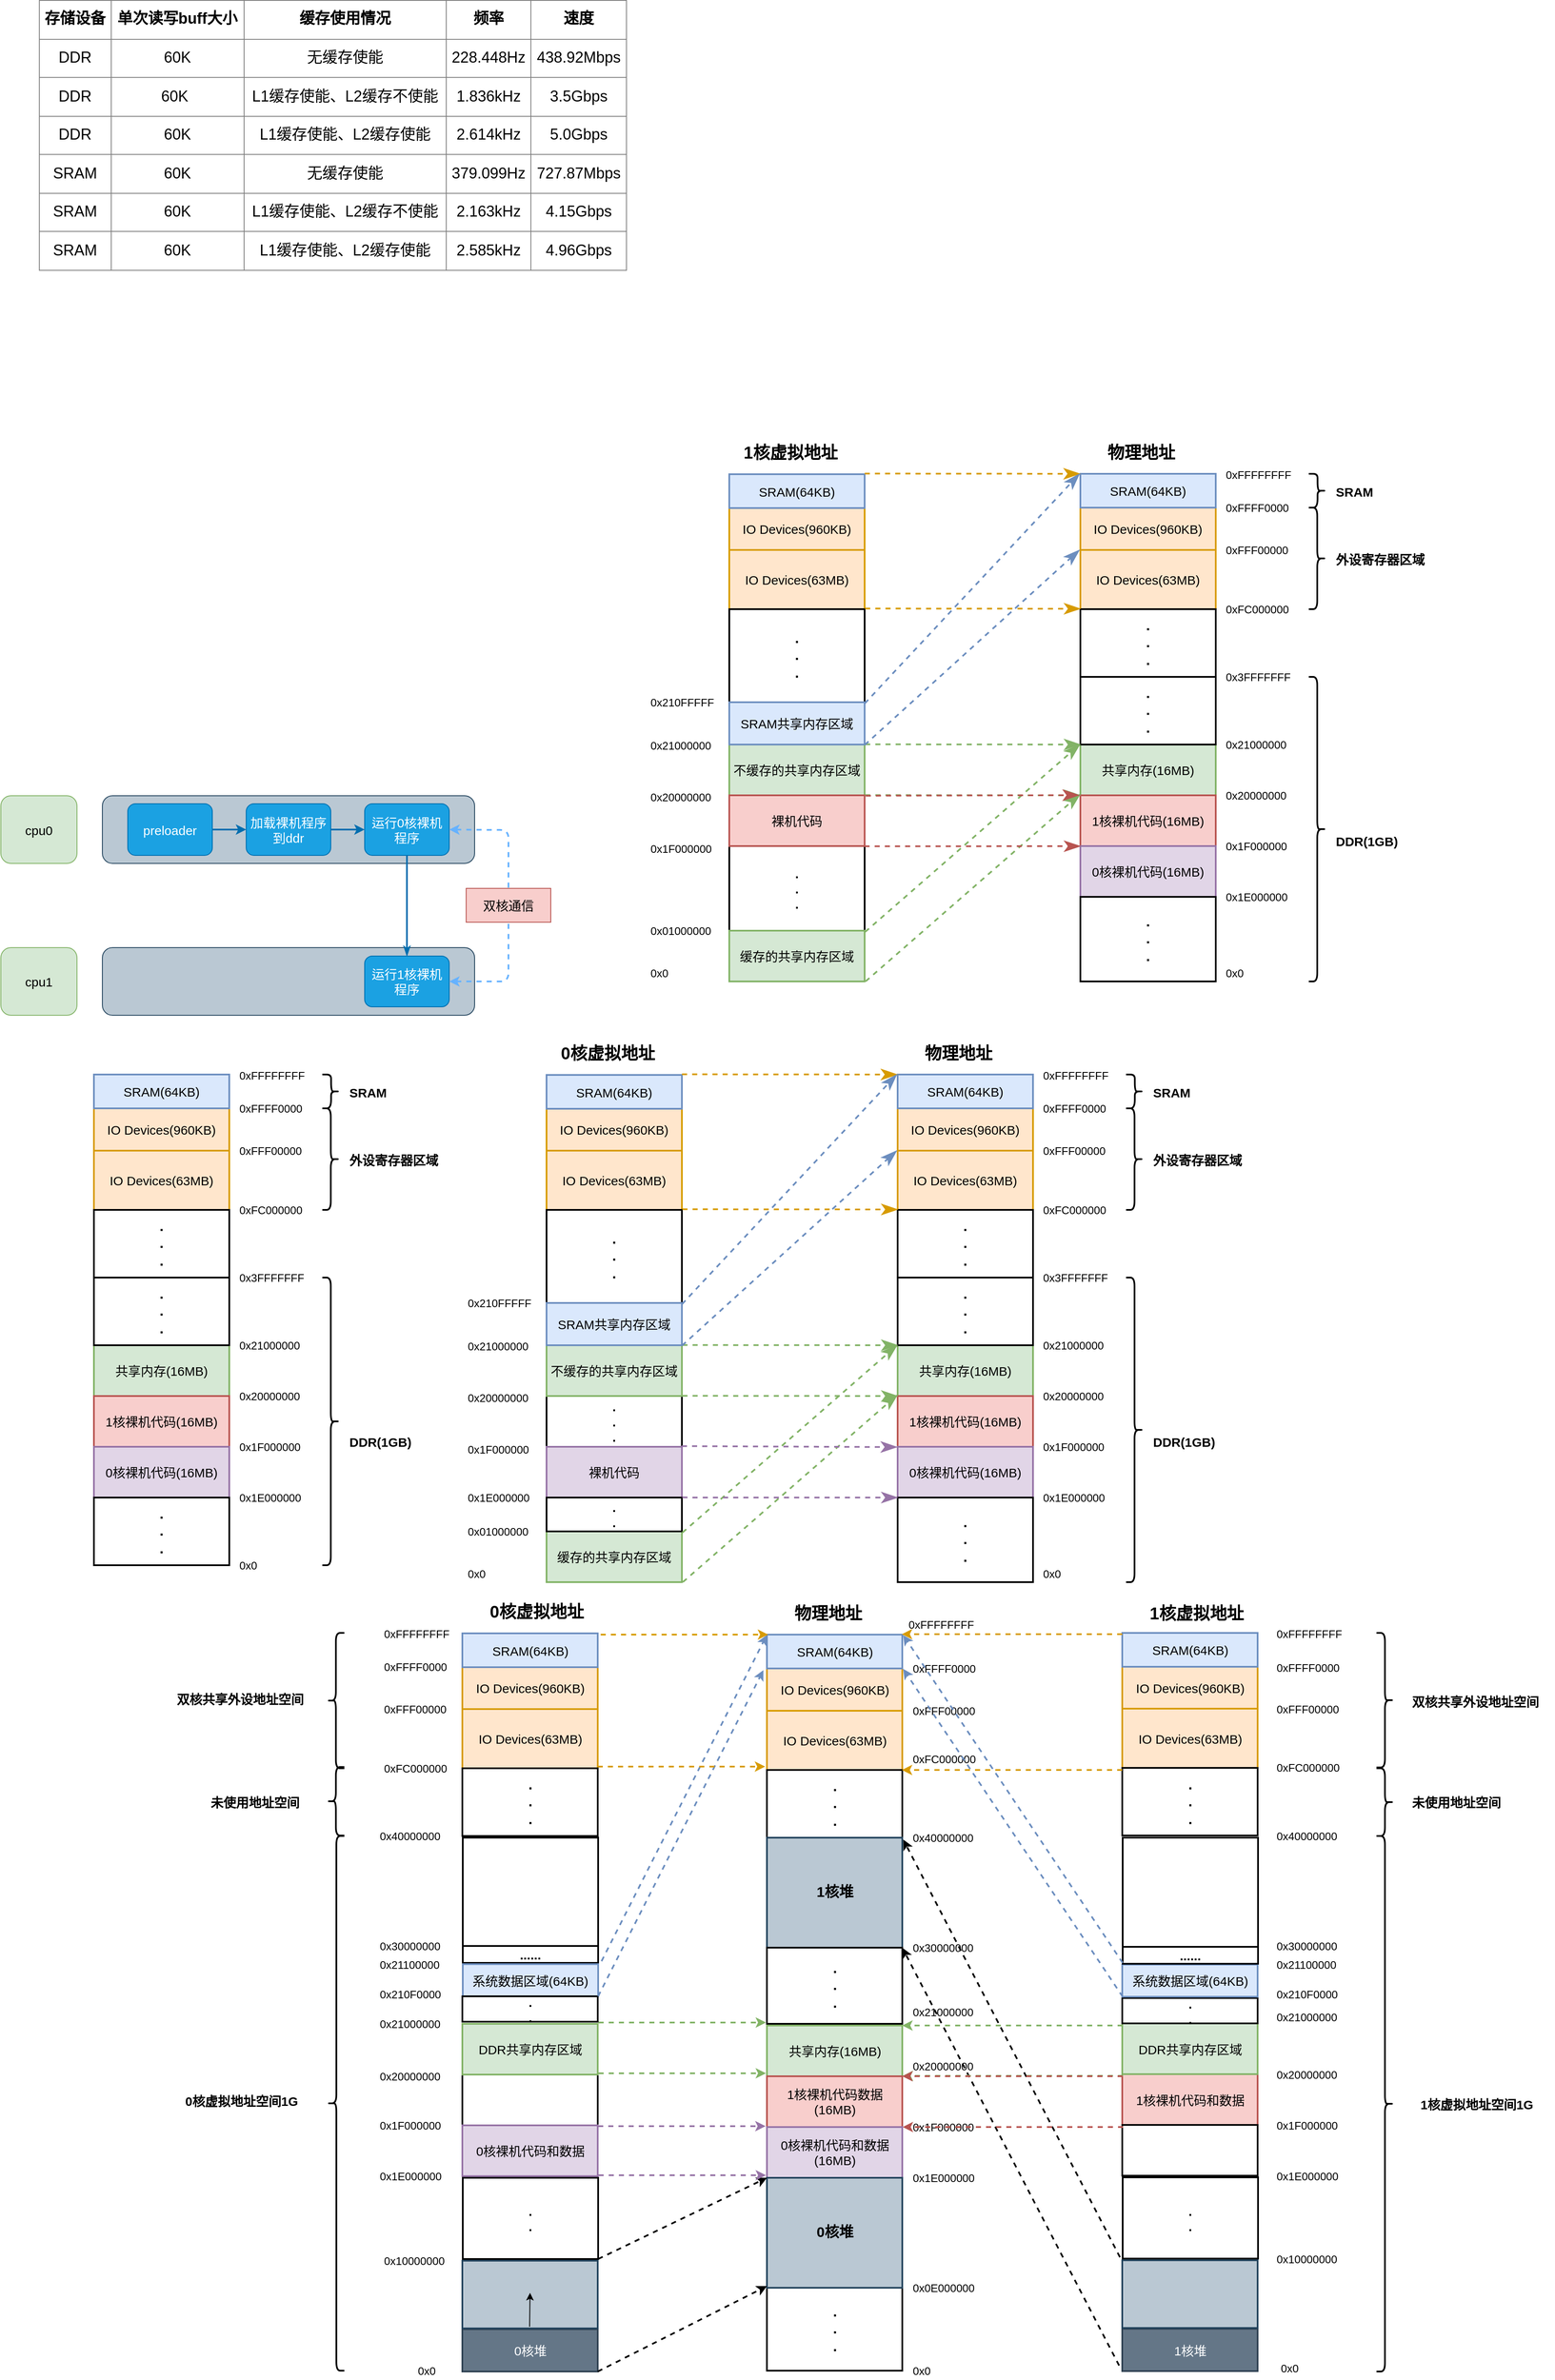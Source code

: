 <mxfile version="12.2.2" type="device" pages="1"><diagram id="vYx9F73qlSg6USCUu6el" name="Page-1"><mxGraphModel dx="2144" dy="2755" grid="1" gridSize="10" guides="1" tooltips="1" connect="1" arrows="1" fold="1" page="1" pageScale="1" pageWidth="827" pageHeight="1169" math="0" shadow="0"><root><mxCell id="0"/><mxCell id="1" parent="0"/><mxCell id="zijTi0X2n8WQadK0bLOK-4" value="" style="rounded=1;whiteSpace=wrap;html=1;fillColor=#bac8d3;strokeColor=#23445d;" parent="1" vertex="1"><mxGeometry x="310" y="340" width="440" height="80" as="geometry"/></mxCell><mxCell id="zijTi0X2n8WQadK0bLOK-3" value="" style="rounded=1;whiteSpace=wrap;html=1;fillColor=#bac8d3;strokeColor=#23445d;" parent="1" vertex="1"><mxGeometry x="310" y="160.5" width="440" height="80" as="geometry"/></mxCell><mxCell id="zijTi0X2n8WQadK0bLOK-15" value="" style="endArrow=none;startArrow=classicThin;html=1;strokeColor=#006EAF;strokeWidth=2;entryX=0.5;entryY=1;entryDx=0;entryDy=0;exitX=0.5;exitY=0;exitDx=0;exitDy=0;fillColor=#1ba1e2;endFill=0;startFill=1;" parent="1" source="zijTi0X2n8WQadK0bLOK-10" target="zijTi0X2n8WQadK0bLOK-11" edge="1"><mxGeometry width="50" height="50" relative="1" as="geometry"><mxPoint x="800" y="290" as="sourcePoint"/><mxPoint x="850" y="240" as="targetPoint"/></mxGeometry></mxCell><mxCell id="zijTi0X2n8WQadK0bLOK-1" value="&lt;font style=&quot;font-size: 15px&quot;&gt;cpu1&lt;/font&gt;" style="rounded=1;whiteSpace=wrap;html=1;fillColor=#d5e8d4;strokeColor=#82b366;" parent="1" vertex="1"><mxGeometry x="190" y="340" width="90" height="80" as="geometry"/></mxCell><mxCell id="zijTi0X2n8WQadK0bLOK-2" value="&lt;font style=&quot;font-size: 15px&quot;&gt;cpu0&lt;/font&gt;" style="rounded=1;whiteSpace=wrap;html=1;fillColor=#d5e8d4;strokeColor=#82b366;" parent="1" vertex="1"><mxGeometry x="190" y="160.5" width="90" height="80" as="geometry"/></mxCell><mxCell id="zijTi0X2n8WQadK0bLOK-7" value="&lt;font style=&quot;font-size: 15px&quot;&gt;preloader&lt;/font&gt;" style="rounded=1;whiteSpace=wrap;html=1;fillColor=#1ba1e2;strokeColor=#006EAF;fontColor=#ffffff;" parent="1" vertex="1"><mxGeometry x="340" y="170" width="100" height="61" as="geometry"/></mxCell><mxCell id="zijTi0X2n8WQadK0bLOK-9" value="&lt;span style=&quot;font-size: 15px&quot;&gt;加载裸机程序到ddr&lt;/span&gt;" style="rounded=1;whiteSpace=wrap;html=1;fillColor=#1ba1e2;strokeColor=#006EAF;fontColor=#ffffff;" parent="1" vertex="1"><mxGeometry x="480" y="170" width="100" height="61" as="geometry"/></mxCell><mxCell id="zijTi0X2n8WQadK0bLOK-10" value="&lt;font style=&quot;font-size: 15px&quot;&gt;运行1核裸机程序&lt;/font&gt;" style="rounded=1;whiteSpace=wrap;html=1;fillColor=#1ba1e2;strokeColor=#006EAF;fontColor=#ffffff;" parent="1" vertex="1"><mxGeometry x="620" y="350" width="100" height="60" as="geometry"/></mxCell><mxCell id="zijTi0X2n8WQadK0bLOK-11" value="&lt;span style=&quot;font-size: 15px&quot;&gt;运行0核裸机程序&lt;/span&gt;" style="rounded=1;whiteSpace=wrap;html=1;fillColor=#1ba1e2;strokeColor=#006EAF;fontColor=#ffffff;" parent="1" vertex="1"><mxGeometry x="620" y="170" width="100" height="61" as="geometry"/></mxCell><mxCell id="zijTi0X2n8WQadK0bLOK-12" value="" style="endArrow=classic;html=1;entryX=0;entryY=0.5;entryDx=0;entryDy=0;exitX=1;exitY=0.5;exitDx=0;exitDy=0;strokeWidth=2;fillColor=#1ba1e2;strokeColor=#006EAF;" parent="1" source="zijTi0X2n8WQadK0bLOK-7" target="zijTi0X2n8WQadK0bLOK-9" edge="1"><mxGeometry width="50" height="50" relative="1" as="geometry"><mxPoint x="440" y="190" as="sourcePoint"/><mxPoint x="490" y="140" as="targetPoint"/></mxGeometry></mxCell><mxCell id="zijTi0X2n8WQadK0bLOK-13" value="" style="endArrow=classic;html=1;entryX=0;entryY=0.5;entryDx=0;entryDy=0;exitX=1;exitY=0.5;exitDx=0;exitDy=0;strokeWidth=2;strokeColor=#006EAF;fillColor=#1ba1e2;" parent="1" source="zijTi0X2n8WQadK0bLOK-9" target="zijTi0X2n8WQadK0bLOK-11" edge="1"><mxGeometry width="50" height="50" relative="1" as="geometry"><mxPoint x="580" y="240" as="sourcePoint"/><mxPoint x="620" y="240" as="targetPoint"/></mxGeometry></mxCell><mxCell id="zijTi0X2n8WQadK0bLOK-16" value="&lt;font style=&quot;font-size: 15px&quot;&gt;双核通信&lt;/font&gt;" style="rounded=0;whiteSpace=wrap;html=1;fillColor=#f8cecc;strokeColor=#b85450;" parent="1" vertex="1"><mxGeometry x="740" y="270" width="100" height="40" as="geometry"/></mxCell><mxCell id="zijTi0X2n8WQadK0bLOK-17" value="" style="endArrow=none;dashed=1;html=1;strokeColor=#66B2FF;strokeWidth=2;exitX=1;exitY=0.5;exitDx=0;exitDy=0;entryX=0.5;entryY=0;entryDx=0;entryDy=0;endFill=0;startArrow=classic;startFill=1;" parent="1" source="zijTi0X2n8WQadK0bLOK-11" target="zijTi0X2n8WQadK0bLOK-16" edge="1"><mxGeometry width="50" height="50" relative="1" as="geometry"><mxPoint x="770" y="230" as="sourcePoint"/><mxPoint x="820" y="180" as="targetPoint"/><Array as="points"><mxPoint x="790" y="201"/></Array></mxGeometry></mxCell><mxCell id="zijTi0X2n8WQadK0bLOK-18" value="" style="endArrow=none;dashed=1;html=1;strokeColor=#66B2FF;strokeWidth=2;entryX=0.5;entryY=1;entryDx=0;entryDy=0;endFill=0;startArrow=classic;startFill=1;exitX=1;exitY=0.5;exitDx=0;exitDy=0;" parent="1" source="zijTi0X2n8WQadK0bLOK-10" target="zijTi0X2n8WQadK0bLOK-16" edge="1"><mxGeometry width="50" height="50" relative="1" as="geometry"><mxPoint x="725" y="380" as="sourcePoint"/><mxPoint x="775" y="330" as="targetPoint"/><Array as="points"><mxPoint x="790" y="380"/></Array></mxGeometry></mxCell><mxCell id="aZwzFUfJBTbDPmStLMbp-72" value="" style="endArrow=none;html=1;strokeColor=#66B2FF;strokeWidth=2;" parent="1" edge="1"><mxGeometry width="50" height="50" relative="1" as="geometry"><mxPoint x="280" y="470.0" as="sourcePoint"/><mxPoint x="280" y="470" as="targetPoint"/><Array as="points"/></mxGeometry></mxCell><mxCell id="aZwzFUfJBTbDPmStLMbp-73" value="" style="endArrow=none;html=1;strokeColor=#66B2FF;strokeWidth=2;" parent="1" edge="1"><mxGeometry width="50" height="50" relative="1" as="geometry"><mxPoint x="280" y="470.0" as="sourcePoint"/><mxPoint x="280" y="470" as="targetPoint"/><Array as="points"/></mxGeometry></mxCell><mxCell id="aZwzFUfJBTbDPmStLMbp-74" value="&lt;font style=&quot;font-size: 15px&quot;&gt;IO Devices(960KB)&lt;/font&gt;" style="rounded=0;whiteSpace=wrap;html=1;strokeWidth=2;fillColor=#ffe6cc;strokeColor=#d79b00;" parent="1" vertex="1"><mxGeometry x="300" y="530" width="160" height="50" as="geometry"/></mxCell><mxCell id="aZwzFUfJBTbDPmStLMbp-75" value="&lt;font style=&quot;font-size: 15px&quot;&gt;SRAM(64KB)&lt;/font&gt;" style="rounded=0;whiteSpace=wrap;html=1;strokeWidth=2;fillColor=#dae8fc;strokeColor=#6c8ebf;" parent="1" vertex="1"><mxGeometry x="300" y="490" width="160" height="40" as="geometry"/></mxCell><mxCell id="aZwzFUfJBTbDPmStLMbp-76" value="&lt;font style=&quot;font-size: 13px&quot;&gt;0xFFFFFFFF&lt;/font&gt;" style="text;html=1;resizable=0;points=[];autosize=1;align=left;verticalAlign=top;spacingTop=-4;" parent="1" vertex="1"><mxGeometry x="470" y="480.5" width="90" height="20" as="geometry"/></mxCell><mxCell id="aZwzFUfJBTbDPmStLMbp-77" value="&lt;font style=&quot;font-size: 13px&quot;&gt;0xFFFF0000&lt;/font&gt;" style="text;html=1;resizable=0;points=[];autosize=1;align=left;verticalAlign=top;spacingTop=-4;" parent="1" vertex="1"><mxGeometry x="470" y="520" width="90" height="20" as="geometry"/></mxCell><mxCell id="aZwzFUfJBTbDPmStLMbp-78" value="&lt;font style=&quot;font-size: 13px&quot;&gt;0xFC000000&lt;/font&gt;" style="text;html=1;resizable=0;points=[];autosize=1;align=left;verticalAlign=top;spacingTop=-4;" parent="1" vertex="1"><mxGeometry x="470" y="640" width="90" height="20" as="geometry"/></mxCell><mxCell id="aZwzFUfJBTbDPmStLMbp-79" value="&lt;font style=&quot;font-size: 15px&quot;&gt;IO Devices(63MB)&lt;/font&gt;" style="rounded=0;whiteSpace=wrap;html=1;strokeWidth=2;fillColor=#ffe6cc;strokeColor=#d79b00;" parent="1" vertex="1"><mxGeometry x="300" y="580" width="160" height="70" as="geometry"/></mxCell><mxCell id="aZwzFUfJBTbDPmStLMbp-80" value="&lt;font style=&quot;font-size: 13px&quot;&gt;0xFFF00000&lt;/font&gt;" style="text;html=1;resizable=0;points=[];autosize=1;align=left;verticalAlign=top;spacingTop=-4;" parent="1" vertex="1"><mxGeometry x="470" y="570" width="90" height="20" as="geometry"/></mxCell><mxCell id="aZwzFUfJBTbDPmStLMbp-81" value="&lt;font style=&quot;font-size: 17px&quot;&gt;&lt;b&gt;.&lt;br&gt;.&lt;br&gt;.&lt;/b&gt;&lt;/font&gt;" style="rounded=0;whiteSpace=wrap;html=1;strokeWidth=2;fillColor=none;align=center;" parent="1" vertex="1"><mxGeometry x="300" y="650" width="160" height="80" as="geometry"/></mxCell><mxCell id="aZwzFUfJBTbDPmStLMbp-82" value="&lt;font style=&quot;font-size: 15px&quot;&gt;共享内存(16MB)&lt;/font&gt;" style="rounded=0;whiteSpace=wrap;html=1;strokeWidth=2;fillColor=#d5e8d4;strokeColor=#82b366;" parent="1" vertex="1"><mxGeometry x="300" y="810" width="160" height="60" as="geometry"/></mxCell><mxCell id="aZwzFUfJBTbDPmStLMbp-83" value="&lt;font style=&quot;font-size: 13px&quot;&gt;0x21000000&lt;/font&gt;" style="text;html=1;resizable=0;points=[];autosize=1;align=left;verticalAlign=top;spacingTop=-4;" parent="1" vertex="1"><mxGeometry x="470" y="800" width="90" height="20" as="geometry"/></mxCell><mxCell id="aZwzFUfJBTbDPmStLMbp-84" value="&lt;font style=&quot;font-size: 13px&quot;&gt;0x20000000&lt;/font&gt;" style="text;html=1;resizable=0;points=[];autosize=1;align=left;verticalAlign=top;spacingTop=-4;" parent="1" vertex="1"><mxGeometry x="470" y="860" width="90" height="20" as="geometry"/></mxCell><mxCell id="aZwzFUfJBTbDPmStLMbp-85" value="&lt;font style=&quot;font-size: 15px&quot;&gt;1核裸机代码(16MB)&lt;/font&gt;" style="rounded=0;whiteSpace=wrap;html=1;strokeWidth=2;fillColor=#f8cecc;strokeColor=#b85450;" parent="1" vertex="1"><mxGeometry x="300" y="870" width="160" height="60" as="geometry"/></mxCell><mxCell id="aZwzFUfJBTbDPmStLMbp-86" value="&lt;font style=&quot;font-size: 15px&quot;&gt;0核裸机代码(16MB)&lt;/font&gt;" style="rounded=0;whiteSpace=wrap;html=1;strokeWidth=2;fillColor=#e1d5e7;strokeColor=#9673a6;" parent="1" vertex="1"><mxGeometry x="300" y="930" width="160" height="60" as="geometry"/></mxCell><mxCell id="aZwzFUfJBTbDPmStLMbp-87" value="&lt;font style=&quot;font-size: 13px&quot;&gt;0x1F000000&lt;/font&gt;" style="text;html=1;resizable=0;points=[];autosize=1;align=left;verticalAlign=top;spacingTop=-4;" parent="1" vertex="1"><mxGeometry x="470" y="920" width="90" height="20" as="geometry"/></mxCell><mxCell id="aZwzFUfJBTbDPmStLMbp-88" value="&lt;font style=&quot;font-size: 13px&quot;&gt;0x1E000000&lt;/font&gt;" style="text;html=1;resizable=0;points=[];autosize=1;align=left;verticalAlign=top;spacingTop=-4;" parent="1" vertex="1"><mxGeometry x="470" y="980" width="90" height="20" as="geometry"/></mxCell><mxCell id="aZwzFUfJBTbDPmStLMbp-89" value="&lt;font style=&quot;font-size: 17px&quot;&gt;&lt;b&gt;.&lt;br&gt;.&lt;br&gt;.&lt;/b&gt;&lt;/font&gt;" style="rounded=0;whiteSpace=wrap;html=1;strokeWidth=2;fillColor=none;align=center;" parent="1" vertex="1"><mxGeometry x="300" y="990" width="160" height="80" as="geometry"/></mxCell><mxCell id="aZwzFUfJBTbDPmStLMbp-90" value="&lt;font style=&quot;font-size: 13px&quot;&gt;0x0&lt;/font&gt;" style="text;html=1;resizable=0;points=[];autosize=1;align=left;verticalAlign=top;spacingTop=-4;" parent="1" vertex="1"><mxGeometry x="470" y="1060" width="40" height="20" as="geometry"/></mxCell><mxCell id="aZwzFUfJBTbDPmStLMbp-91" value="&lt;span style=&quot;font-size: 15px&quot;&gt;&lt;b&gt;DDR(1GB)&lt;/b&gt;&lt;/span&gt;" style="text;html=1;resizable=0;points=[];autosize=1;align=left;verticalAlign=top;spacingTop=-4;" parent="1" vertex="1"><mxGeometry x="600" y="912.5" width="90" height="20" as="geometry"/></mxCell><mxCell id="aZwzFUfJBTbDPmStLMbp-92" value="" style="shape=curlyBracket;whiteSpace=wrap;html=1;rounded=1;strokeWidth=2;fillColor=none;direction=west;" parent="1" vertex="1"><mxGeometry x="570" y="730" width="20" height="340" as="geometry"/></mxCell><mxCell id="aZwzFUfJBTbDPmStLMbp-93" value="" style="shape=curlyBracket;whiteSpace=wrap;html=1;rounded=1;strokeWidth=2;fillColor=none;direction=west;" parent="1" vertex="1"><mxGeometry x="570" y="530" width="20" height="120" as="geometry"/></mxCell><mxCell id="aZwzFUfJBTbDPmStLMbp-94" value="&lt;span style=&quot;font-size: 15px&quot;&gt;&lt;b&gt;外设寄存器区域&lt;br&gt;&lt;br&gt;&lt;/b&gt;&lt;/span&gt;" style="text;html=1;resizable=0;points=[];autosize=1;align=left;verticalAlign=top;spacingTop=-4;" parent="1" vertex="1"><mxGeometry x="600" y="580" width="120" height="30" as="geometry"/></mxCell><mxCell id="aZwzFUfJBTbDPmStLMbp-95" value="" style="shape=curlyBracket;whiteSpace=wrap;html=1;rounded=1;strokeWidth=2;fillColor=none;direction=west;size=0.483;" parent="1" vertex="1"><mxGeometry x="570" y="490" width="20" height="40" as="geometry"/></mxCell><mxCell id="aZwzFUfJBTbDPmStLMbp-96" value="&lt;span style=&quot;font-size: 15px&quot;&gt;&lt;b&gt;SRAM&lt;br&gt;&lt;/b&gt;&lt;/span&gt;" style="text;html=1;resizable=0;points=[];autosize=1;align=left;verticalAlign=top;spacingTop=-4;" parent="1" vertex="1"><mxGeometry x="600" y="500" width="60" height="20" as="geometry"/></mxCell><mxCell id="aZwzFUfJBTbDPmStLMbp-97" value="&lt;font style=&quot;font-size: 13px&quot;&gt;0x3FFFFFFF&lt;/font&gt;" style="text;html=1;resizable=0;points=[];autosize=1;align=left;verticalAlign=top;spacingTop=-4;" parent="1" vertex="1"><mxGeometry x="470" y="720" width="90" height="20" as="geometry"/></mxCell><mxCell id="aZwzFUfJBTbDPmStLMbp-98" value="&lt;font style=&quot;font-size: 17px&quot;&gt;&lt;b&gt;.&lt;br&gt;.&lt;br&gt;.&lt;/b&gt;&lt;/font&gt;" style="rounded=0;whiteSpace=wrap;html=1;strokeWidth=2;fillColor=none;align=center;" parent="1" vertex="1"><mxGeometry x="300" y="730" width="160" height="80" as="geometry"/></mxCell><mxCell id="aZwzFUfJBTbDPmStLMbp-99" value="&lt;b style=&quot;font-size: 15px&quot;&gt;.&lt;br&gt;.&lt;br&gt;.&lt;/b&gt;" style="rounded=0;whiteSpace=wrap;html=1;strokeWidth=2;" parent="1" vertex="1"><mxGeometry x="835" y="870" width="160" height="60" as="geometry"/></mxCell><mxCell id="aZwzFUfJBTbDPmStLMbp-100" value="" style="endArrow=none;html=1;strokeColor=#66B2FF;strokeWidth=2;" parent="1" edge="1"><mxGeometry width="50" height="50" relative="1" as="geometry"><mxPoint x="1230" y="470.0" as="sourcePoint"/><mxPoint x="1230" y="470" as="targetPoint"/><Array as="points"/></mxGeometry></mxCell><mxCell id="aZwzFUfJBTbDPmStLMbp-101" value="" style="endArrow=none;html=1;strokeColor=#66B2FF;strokeWidth=2;" parent="1" edge="1"><mxGeometry width="50" height="50" relative="1" as="geometry"><mxPoint x="1230" y="470.0" as="sourcePoint"/><mxPoint x="1230" y="470" as="targetPoint"/><Array as="points"/></mxGeometry></mxCell><mxCell id="aZwzFUfJBTbDPmStLMbp-102" value="&lt;font style=&quot;font-size: 15px&quot;&gt;IO Devices(960KB)&lt;/font&gt;" style="rounded=0;whiteSpace=wrap;html=1;strokeWidth=2;fillColor=#ffe6cc;strokeColor=#d79b00;" parent="1" vertex="1"><mxGeometry x="1250" y="530" width="160" height="50" as="geometry"/></mxCell><mxCell id="aZwzFUfJBTbDPmStLMbp-103" value="&lt;font style=&quot;font-size: 15px&quot;&gt;SRAM(64KB)&lt;/font&gt;" style="rounded=0;whiteSpace=wrap;html=1;strokeWidth=2;fillColor=#dae8fc;strokeColor=#6c8ebf;" parent="1" vertex="1"><mxGeometry x="1250" y="490" width="160" height="40" as="geometry"/></mxCell><mxCell id="aZwzFUfJBTbDPmStLMbp-104" value="&lt;font style=&quot;font-size: 13px&quot;&gt;0xFFFFFFFF&lt;/font&gt;" style="text;html=1;resizable=0;points=[];autosize=1;align=left;verticalAlign=top;spacingTop=-4;" parent="1" vertex="1"><mxGeometry x="1420" y="480.5" width="90" height="20" as="geometry"/></mxCell><mxCell id="aZwzFUfJBTbDPmStLMbp-105" value="&lt;font style=&quot;font-size: 13px&quot;&gt;0xFFFF0000&lt;/font&gt;" style="text;html=1;resizable=0;points=[];autosize=1;align=left;verticalAlign=top;spacingTop=-4;" parent="1" vertex="1"><mxGeometry x="1420" y="520" width="90" height="20" as="geometry"/></mxCell><mxCell id="aZwzFUfJBTbDPmStLMbp-106" value="&lt;font style=&quot;font-size: 13px&quot;&gt;0xFC000000&lt;/font&gt;" style="text;html=1;resizable=0;points=[];autosize=1;align=left;verticalAlign=top;spacingTop=-4;" parent="1" vertex="1"><mxGeometry x="1420" y="640" width="90" height="20" as="geometry"/></mxCell><mxCell id="aZwzFUfJBTbDPmStLMbp-107" value="&lt;font style=&quot;font-size: 15px&quot;&gt;IO Devices(63MB)&lt;/font&gt;" style="rounded=0;whiteSpace=wrap;html=1;strokeWidth=2;fillColor=#ffe6cc;strokeColor=#d79b00;" parent="1" vertex="1"><mxGeometry x="1250" y="580" width="160" height="70" as="geometry"/></mxCell><mxCell id="aZwzFUfJBTbDPmStLMbp-108" value="&lt;font style=&quot;font-size: 13px&quot;&gt;0xFFF00000&lt;/font&gt;" style="text;html=1;resizable=0;points=[];autosize=1;align=left;verticalAlign=top;spacingTop=-4;" parent="1" vertex="1"><mxGeometry x="1420" y="570" width="90" height="20" as="geometry"/></mxCell><mxCell id="aZwzFUfJBTbDPmStLMbp-109" value="&lt;font style=&quot;font-size: 17px&quot;&gt;&lt;b&gt;.&lt;br&gt;.&lt;br&gt;.&lt;/b&gt;&lt;/font&gt;" style="rounded=0;whiteSpace=wrap;html=1;strokeWidth=2;fillColor=none;align=center;" parent="1" vertex="1"><mxGeometry x="1250" y="650" width="160" height="80" as="geometry"/></mxCell><mxCell id="aZwzFUfJBTbDPmStLMbp-110" value="&lt;font style=&quot;font-size: 15px&quot;&gt;共享内存(16MB)&lt;/font&gt;" style="rounded=0;whiteSpace=wrap;html=1;strokeWidth=2;fillColor=#d5e8d4;strokeColor=#82b366;" parent="1" vertex="1"><mxGeometry x="1250" y="810" width="160" height="60" as="geometry"/></mxCell><mxCell id="aZwzFUfJBTbDPmStLMbp-111" value="&lt;font style=&quot;font-size: 13px&quot;&gt;0x21000000&lt;/font&gt;" style="text;html=1;resizable=0;points=[];autosize=1;align=left;verticalAlign=top;spacingTop=-4;" parent="1" vertex="1"><mxGeometry x="1420" y="800" width="90" height="20" as="geometry"/></mxCell><mxCell id="aZwzFUfJBTbDPmStLMbp-112" value="&lt;font style=&quot;font-size: 13px&quot;&gt;0x20000000&lt;/font&gt;" style="text;html=1;resizable=0;points=[];autosize=1;align=left;verticalAlign=top;spacingTop=-4;" parent="1" vertex="1"><mxGeometry x="1420" y="860" width="90" height="20" as="geometry"/></mxCell><mxCell id="aZwzFUfJBTbDPmStLMbp-113" value="&lt;font style=&quot;font-size: 15px&quot;&gt;1核裸机代码(16MB)&lt;/font&gt;" style="rounded=0;whiteSpace=wrap;html=1;strokeWidth=2;fillColor=#f8cecc;strokeColor=#b85450;" parent="1" vertex="1"><mxGeometry x="1250" y="870" width="160" height="60" as="geometry"/></mxCell><mxCell id="aZwzFUfJBTbDPmStLMbp-114" value="&lt;font style=&quot;font-size: 15px&quot;&gt;0核裸机代码(16MB)&lt;/font&gt;" style="rounded=0;whiteSpace=wrap;html=1;strokeWidth=2;fillColor=#e1d5e7;strokeColor=#9673a6;" parent="1" vertex="1"><mxGeometry x="1250" y="930" width="160" height="60" as="geometry"/></mxCell><mxCell id="aZwzFUfJBTbDPmStLMbp-115" value="&lt;font style=&quot;font-size: 13px&quot;&gt;0x1F000000&lt;/font&gt;" style="text;html=1;resizable=0;points=[];autosize=1;align=left;verticalAlign=top;spacingTop=-4;" parent="1" vertex="1"><mxGeometry x="1420" y="920" width="90" height="20" as="geometry"/></mxCell><mxCell id="aZwzFUfJBTbDPmStLMbp-116" value="&lt;font style=&quot;font-size: 13px&quot;&gt;0x1E000000&lt;/font&gt;" style="text;html=1;resizable=0;points=[];autosize=1;align=left;verticalAlign=top;spacingTop=-4;" parent="1" vertex="1"><mxGeometry x="1420" y="980" width="90" height="20" as="geometry"/></mxCell><mxCell id="aZwzFUfJBTbDPmStLMbp-117" value="&lt;font style=&quot;font-size: 17px&quot;&gt;&lt;b&gt;.&lt;br&gt;.&lt;br&gt;.&lt;/b&gt;&lt;/font&gt;" style="rounded=0;whiteSpace=wrap;html=1;strokeWidth=2;fillColor=none;align=center;" parent="1" vertex="1"><mxGeometry x="1250" y="990" width="160" height="100" as="geometry"/></mxCell><mxCell id="aZwzFUfJBTbDPmStLMbp-118" value="&lt;font style=&quot;font-size: 13px&quot;&gt;0x0&lt;/font&gt;" style="text;html=1;resizable=0;points=[];autosize=1;align=left;verticalAlign=top;spacingTop=-4;" parent="1" vertex="1"><mxGeometry x="1420" y="1070" width="40" height="20" as="geometry"/></mxCell><mxCell id="aZwzFUfJBTbDPmStLMbp-119" value="&lt;span style=&quot;font-size: 15px&quot;&gt;&lt;b&gt;DDR(1GB)&lt;/b&gt;&lt;/span&gt;" style="text;html=1;resizable=0;points=[];autosize=1;align=left;verticalAlign=top;spacingTop=-4;" parent="1" vertex="1"><mxGeometry x="1550" y="912.5" width="90" height="20" as="geometry"/></mxCell><mxCell id="aZwzFUfJBTbDPmStLMbp-120" value="" style="shape=curlyBracket;whiteSpace=wrap;html=1;rounded=1;strokeWidth=2;fillColor=none;direction=west;" parent="1" vertex="1"><mxGeometry x="1520" y="730" width="20" height="360" as="geometry"/></mxCell><mxCell id="aZwzFUfJBTbDPmStLMbp-121" value="" style="shape=curlyBracket;whiteSpace=wrap;html=1;rounded=1;strokeWidth=2;fillColor=none;direction=west;" parent="1" vertex="1"><mxGeometry x="1520" y="530" width="20" height="120" as="geometry"/></mxCell><mxCell id="aZwzFUfJBTbDPmStLMbp-122" value="&lt;span style=&quot;font-size: 15px&quot;&gt;&lt;b&gt;外设寄存器区域&lt;br&gt;&lt;br&gt;&lt;/b&gt;&lt;/span&gt;" style="text;html=1;resizable=0;points=[];autosize=1;align=left;verticalAlign=top;spacingTop=-4;" parent="1" vertex="1"><mxGeometry x="1550" y="580" width="120" height="30" as="geometry"/></mxCell><mxCell id="aZwzFUfJBTbDPmStLMbp-123" value="" style="shape=curlyBracket;whiteSpace=wrap;html=1;rounded=1;strokeWidth=2;fillColor=none;direction=west;size=0.483;" parent="1" vertex="1"><mxGeometry x="1520" y="490" width="20" height="40" as="geometry"/></mxCell><mxCell id="aZwzFUfJBTbDPmStLMbp-124" value="&lt;span style=&quot;font-size: 15px&quot;&gt;&lt;b&gt;SRAM&lt;br&gt;&lt;/b&gt;&lt;/span&gt;" style="text;html=1;resizable=0;points=[];autosize=1;align=left;verticalAlign=top;spacingTop=-4;" parent="1" vertex="1"><mxGeometry x="1550" y="500" width="60" height="20" as="geometry"/></mxCell><mxCell id="aZwzFUfJBTbDPmStLMbp-125" value="&lt;font style=&quot;font-size: 13px&quot;&gt;0x3FFFFFFF&lt;/font&gt;" style="text;html=1;resizable=0;points=[];autosize=1;align=left;verticalAlign=top;spacingTop=-4;" parent="1" vertex="1"><mxGeometry x="1420" y="720" width="90" height="20" as="geometry"/></mxCell><mxCell id="aZwzFUfJBTbDPmStLMbp-126" value="&lt;font style=&quot;font-size: 17px&quot;&gt;&lt;b&gt;.&lt;br&gt;.&lt;br&gt;.&lt;/b&gt;&lt;/font&gt;" style="rounded=0;whiteSpace=wrap;html=1;strokeWidth=2;fillColor=none;align=center;" parent="1" vertex="1"><mxGeometry x="1250" y="730" width="160" height="80" as="geometry"/></mxCell><mxCell id="aZwzFUfJBTbDPmStLMbp-127" value="" style="endArrow=none;html=1;strokeColor=#66B2FF;strokeWidth=2;" parent="1" edge="1"><mxGeometry width="50" height="50" relative="1" as="geometry"><mxPoint x="815" y="460.0" as="sourcePoint"/><mxPoint x="815" y="460" as="targetPoint"/><Array as="points"/></mxGeometry></mxCell><mxCell id="aZwzFUfJBTbDPmStLMbp-128" value="" style="endArrow=none;html=1;strokeColor=#66B2FF;strokeWidth=2;" parent="1" edge="1"><mxGeometry width="50" height="50" relative="1" as="geometry"><mxPoint x="815" y="460.0" as="sourcePoint"/><mxPoint x="815" y="460" as="targetPoint"/><Array as="points"/></mxGeometry></mxCell><mxCell id="aZwzFUfJBTbDPmStLMbp-129" value="&lt;font style=&quot;font-size: 15px&quot;&gt;IO Devices(960KB)&lt;/font&gt;" style="rounded=0;whiteSpace=wrap;html=1;strokeWidth=2;fillColor=#ffe6cc;strokeColor=#d79b00;" parent="1" vertex="1"><mxGeometry x="835" y="530" width="160" height="50" as="geometry"/></mxCell><mxCell id="aZwzFUfJBTbDPmStLMbp-130" value="&lt;font style=&quot;font-size: 15px&quot;&gt;SRAM(64KB)&lt;/font&gt;" style="rounded=0;whiteSpace=wrap;html=1;strokeWidth=2;fillColor=#dae8fc;strokeColor=#6c8ebf;" parent="1" vertex="1"><mxGeometry x="835" y="490.5" width="160" height="40" as="geometry"/></mxCell><mxCell id="aZwzFUfJBTbDPmStLMbp-131" value="&lt;font style=&quot;font-size: 15px&quot;&gt;IO Devices(63MB)&lt;/font&gt;" style="rounded=0;whiteSpace=wrap;html=1;strokeWidth=2;fillColor=#ffe6cc;strokeColor=#d79b00;" parent="1" vertex="1"><mxGeometry x="835" y="580" width="160" height="70" as="geometry"/></mxCell><mxCell id="aZwzFUfJBTbDPmStLMbp-132" value="&lt;font style=&quot;font-size: 17px&quot;&gt;&lt;b&gt;.&lt;br&gt;.&lt;br&gt;.&lt;/b&gt;&lt;/font&gt;" style="rounded=0;whiteSpace=wrap;html=1;strokeWidth=2;fillColor=none;align=center;" parent="1" vertex="1"><mxGeometry x="835" y="650" width="160" height="110" as="geometry"/></mxCell><mxCell id="aZwzFUfJBTbDPmStLMbp-133" value="&lt;span style=&quot;font-size: 15px&quot;&gt;不缓存的共享内存区域&lt;/span&gt;" style="rounded=0;whiteSpace=wrap;html=1;strokeWidth=2;fillColor=#d5e8d4;strokeColor=#82b366;" parent="1" vertex="1"><mxGeometry x="835" y="810" width="160" height="60" as="geometry"/></mxCell><mxCell id="aZwzFUfJBTbDPmStLMbp-134" value="&lt;font style=&quot;font-size: 15px&quot;&gt;缓存的共享内存区域&lt;/font&gt;" style="rounded=0;whiteSpace=wrap;html=1;strokeWidth=2;fillColor=#d5e8d4;strokeColor=#82b366;" parent="1" vertex="1"><mxGeometry x="835" y="1030" width="160" height="60" as="geometry"/></mxCell><mxCell id="aZwzFUfJBTbDPmStLMbp-135" value="&lt;font style=&quot;font-size: 15px&quot;&gt;裸机代码&lt;/font&gt;" style="rounded=0;whiteSpace=wrap;html=1;strokeWidth=2;fillColor=#e1d5e7;strokeColor=#9673a6;" parent="1" vertex="1"><mxGeometry x="835" y="930" width="160" height="60" as="geometry"/></mxCell><mxCell id="aZwzFUfJBTbDPmStLMbp-136" value="&lt;font style=&quot;font-size: 13px&quot;&gt;0x1E000000&lt;/font&gt;" style="text;html=1;resizable=0;points=[];autosize=1;align=left;verticalAlign=top;spacingTop=-4;" parent="1" vertex="1"><mxGeometry x="740" y="980" width="90" height="20" as="geometry"/></mxCell><mxCell id="aZwzFUfJBTbDPmStLMbp-137" value="&lt;span style=&quot;font-size: 15px&quot;&gt;&lt;b&gt;.&lt;br&gt;.&lt;/b&gt;&lt;br&gt;&lt;/span&gt;" style="rounded=0;whiteSpace=wrap;html=1;strokeWidth=2;fillColor=none;align=center;" parent="1" vertex="1"><mxGeometry x="835" y="990" width="160" height="40" as="geometry"/></mxCell><mxCell id="aZwzFUfJBTbDPmStLMbp-138" value="&lt;font style=&quot;font-size: 15px&quot;&gt;SRAM共享内存区域&lt;/font&gt;" style="rounded=0;whiteSpace=wrap;html=1;strokeWidth=2;fillColor=#dae8fc;align=center;strokeColor=#6c8ebf;" parent="1" vertex="1"><mxGeometry x="835" y="760" width="160" height="50" as="geometry"/></mxCell><mxCell id="aZwzFUfJBTbDPmStLMbp-139" value="&lt;b&gt;&lt;font style=&quot;font-size: 20px&quot;&gt;0核虚拟地址&lt;/font&gt;&lt;/b&gt;" style="text;html=1;resizable=0;points=[];autosize=1;align=left;verticalAlign=top;spacingTop=-4;" parent="1" vertex="1"><mxGeometry x="850" y="450" width="130" height="20" as="geometry"/></mxCell><mxCell id="aZwzFUfJBTbDPmStLMbp-140" value="&lt;b&gt;&lt;font style=&quot;font-size: 20px&quot;&gt;物理地址&lt;/font&gt;&lt;/b&gt;" style="text;html=1;resizable=0;points=[];autosize=1;align=left;verticalAlign=top;spacingTop=-4;" parent="1" vertex="1"><mxGeometry x="1280" y="450" width="100" height="20" as="geometry"/></mxCell><mxCell id="aZwzFUfJBTbDPmStLMbp-141" value="" style="endArrow=classicThin;html=1;exitX=1.004;exitY=1.035;exitDx=0;exitDy=0;exitPerimeter=0;strokeWidth=2;fillColor=#d5e8d4;strokeColor=#82b366;entryX=-0.004;entryY=1;entryDx=0;entryDy=0;entryPerimeter=0;dashed=1;endFill=1;endSize=13;" parent="1" source="aZwzFUfJBTbDPmStLMbp-137" target="aZwzFUfJBTbDPmStLMbp-126" edge="1"><mxGeometry width="50" height="50" relative="1" as="geometry"><mxPoint x="1025" y="1030" as="sourcePoint"/><mxPoint x="1246" y="871" as="targetPoint"/></mxGeometry></mxCell><mxCell id="aZwzFUfJBTbDPmStLMbp-142" value="" style="endArrow=classicThin;html=1;exitX=1.004;exitY=1.035;exitDx=0;exitDy=0;exitPerimeter=0;strokeWidth=2;fillColor=#d5e8d4;strokeColor=#82b366;entryX=-0.004;entryY=1;entryDx=0;entryDy=0;entryPerimeter=0;dashed=1;endSize=13;endFill=1;" parent="1" edge="1"><mxGeometry width="50" height="50" relative="1" as="geometry"><mxPoint x="996.14" y="1089.9" as="sourcePoint"/><mxPoint x="1249.86" y="868.5" as="targetPoint"/></mxGeometry></mxCell><mxCell id="aZwzFUfJBTbDPmStLMbp-143" value="" style="endArrow=classicThin;html=1;strokeWidth=2;entryX=0;entryY=0;entryDx=0;entryDy=0;entryPerimeter=0;fillColor=#e1d5e7;strokeColor=#9673a6;exitX=1.004;exitY=-0.006;exitDx=0;exitDy=0;exitPerimeter=0;endFill=1;endSize=13;dashed=1;" parent="1" source="aZwzFUfJBTbDPmStLMbp-137" target="aZwzFUfJBTbDPmStLMbp-117" edge="1"><mxGeometry width="50" height="50" relative="1" as="geometry"><mxPoint x="997" y="990" as="sourcePoint"/><mxPoint x="1065.711" y="960" as="targetPoint"/><Array as="points"><mxPoint x="1010" y="990"/></Array></mxGeometry></mxCell><mxCell id="aZwzFUfJBTbDPmStLMbp-144" value="" style="endArrow=classicThin;html=1;strokeWidth=2;exitX=1;exitY=-0.013;exitDx=0;exitDy=0;exitPerimeter=0;fillColor=#e1d5e7;strokeColor=#9673a6;entryX=-0.004;entryY=0.006;entryDx=0;entryDy=0;entryPerimeter=0;endFill=1;dashed=1;endSize=13;" parent="1" source="aZwzFUfJBTbDPmStLMbp-135" target="aZwzFUfJBTbDPmStLMbp-114" edge="1"><mxGeometry width="50" height="50" relative="1" as="geometry"><mxPoint x="990" y="930" as="sourcePoint"/><mxPoint x="1247" y="931" as="targetPoint"/><Array as="points"><mxPoint x="995" y="930"/></Array></mxGeometry></mxCell><mxCell id="aZwzFUfJBTbDPmStLMbp-145" value="&lt;font style=&quot;font-size: 13px&quot;&gt;0x01000000&lt;/font&gt;" style="text;html=1;resizable=0;points=[];autosize=1;align=left;verticalAlign=top;spacingTop=-4;" parent="1" vertex="1"><mxGeometry x="740" y="1020" width="90" height="20" as="geometry"/></mxCell><mxCell id="aZwzFUfJBTbDPmStLMbp-146" value="&lt;font style=&quot;font-size: 13px&quot;&gt;0x0&lt;/font&gt;" style="text;html=1;resizable=0;points=[];autosize=1;align=left;verticalAlign=top;spacingTop=-4;" parent="1" vertex="1"><mxGeometry x="740" y="1070" width="40" height="20" as="geometry"/></mxCell><mxCell id="aZwzFUfJBTbDPmStLMbp-147" value="&lt;font style=&quot;font-size: 13px&quot;&gt;0x1F000000&lt;/font&gt;" style="text;html=1;resizable=0;points=[];autosize=1;align=left;verticalAlign=top;spacingTop=-4;" parent="1" vertex="1"><mxGeometry x="740" y="922.5" width="90" height="20" as="geometry"/></mxCell><mxCell id="aZwzFUfJBTbDPmStLMbp-148" value="" style="endArrow=classicThin;html=1;strokeWidth=2;exitX=1.004;exitY=0.996;exitDx=0;exitDy=0;exitPerimeter=0;fillColor=#d5e8d4;strokeColor=#82b366;endFill=1;endSize=13;dashed=1;" parent="1" source="aZwzFUfJBTbDPmStLMbp-133" edge="1"><mxGeometry width="50" height="50" relative="1" as="geometry"><mxPoint x="1000" y="870" as="sourcePoint"/><mxPoint x="1250" y="870" as="targetPoint"/></mxGeometry></mxCell><mxCell id="aZwzFUfJBTbDPmStLMbp-149" value="" style="endArrow=classicThin;html=1;strokeWidth=2;exitX=1.004;exitY=0.996;exitDx=0;exitDy=0;exitPerimeter=0;fillColor=#d5e8d4;strokeColor=#82b366;endFill=1;endSize=13;dashed=1;" parent="1" edge="1"><mxGeometry width="50" height="50" relative="1" as="geometry"><mxPoint x="995.64" y="809.76" as="sourcePoint"/><mxPoint x="1250" y="810" as="targetPoint"/></mxGeometry></mxCell><mxCell id="aZwzFUfJBTbDPmStLMbp-150" value="&lt;font style=&quot;font-size: 13px&quot;&gt;0x21000000&lt;/font&gt;" style="text;html=1;resizable=0;points=[];autosize=1;align=left;verticalAlign=top;spacingTop=-4;" parent="1" vertex="1"><mxGeometry x="740" y="800.5" width="90" height="20" as="geometry"/></mxCell><mxCell id="aZwzFUfJBTbDPmStLMbp-151" value="&lt;font style=&quot;font-size: 13px&quot;&gt;0x20000000&lt;/font&gt;" style="text;html=1;resizable=0;points=[];autosize=1;align=left;verticalAlign=top;spacingTop=-4;" parent="1" vertex="1"><mxGeometry x="740" y="861.5" width="90" height="20" as="geometry"/></mxCell><mxCell id="aZwzFUfJBTbDPmStLMbp-152" value="" style="endArrow=classicThin;html=1;strokeWidth=2;exitX=1.004;exitY=0.996;exitDx=0;exitDy=0;exitPerimeter=0;fillColor=#ffe6cc;strokeColor=#d79b00;endFill=1;endSize=13;dashed=1;" parent="1" edge="1"><mxGeometry width="50" height="50" relative="1" as="geometry"><mxPoint x="995.14" y="489.76" as="sourcePoint"/><mxPoint x="1249.5" y="490" as="targetPoint"/></mxGeometry></mxCell><mxCell id="aZwzFUfJBTbDPmStLMbp-153" value="" style="endArrow=classicThin;html=1;strokeWidth=2;exitX=1.004;exitY=0.996;exitDx=0;exitDy=0;exitPerimeter=0;fillColor=#ffe6cc;strokeColor=#d79b00;endFill=1;endSize=13;dashed=1;" parent="1" edge="1"><mxGeometry width="50" height="50" relative="1" as="geometry"><mxPoint x="995.64" y="649.26" as="sourcePoint"/><mxPoint x="1250" y="649.5" as="targetPoint"/></mxGeometry></mxCell><mxCell id="aZwzFUfJBTbDPmStLMbp-154" value="&lt;font style=&quot;font-size: 13px&quot;&gt;0x210FFFFF&lt;/font&gt;" style="text;html=1;resizable=0;points=[];autosize=1;align=left;verticalAlign=top;spacingTop=-4;" parent="1" vertex="1"><mxGeometry x="740" y="750" width="90" height="20" as="geometry"/></mxCell><mxCell id="aZwzFUfJBTbDPmStLMbp-155" value="" style="endArrow=classicThin;html=1;exitX=1.004;exitY=1.035;exitDx=0;exitDy=0;exitPerimeter=0;strokeWidth=2;fillColor=#dae8fc;strokeColor=#6c8ebf;endFill=1;endSize=13;dashed=1;" parent="1" edge="1"><mxGeometry width="50" height="50" relative="1" as="geometry"><mxPoint x="995.14" y="761.4" as="sourcePoint"/><mxPoint x="1249" y="490" as="targetPoint"/></mxGeometry></mxCell><mxCell id="aZwzFUfJBTbDPmStLMbp-156" value="" style="endArrow=classicThin;html=1;exitX=1.004;exitY=1.035;exitDx=0;exitDy=0;exitPerimeter=0;strokeWidth=2;fillColor=#dae8fc;strokeColor=#6c8ebf;endFill=1;endSize=13;dashed=1;" parent="1" edge="1"><mxGeometry width="50" height="50" relative="1" as="geometry"><mxPoint x="995.14" y="810.4" as="sourcePoint"/><mxPoint x="1249" y="580" as="targetPoint"/></mxGeometry></mxCell><mxCell id="aZwzFUfJBTbDPmStLMbp-327" value="&lt;span style=&quot;color: rgba(0 , 0 , 0 , 0) ; font-family: &amp;#34;helvetica&amp;#34; , &amp;#34;arial&amp;#34; , sans-serif ; font-size: 0px&quot;&gt;%3CmxGraphModel%3E%3Croot%3E%3CmxCell%20id%3D%220%22%2F%3E%3CmxCell%20id%3D%221%22%20parent%3D%220%22%2F%3E%3CmxCell%20id%3D%222%22%20value%3D%22%26lt%3Bb%20style%3D%26quot%3Bfont-size%3A%2015px%26quot%3B%26gt%3B.%26lt%3Bbr%26gt%3B.%26lt%3Bbr%26gt%3B.%26lt%3B%2Fb%26gt%3B%22%20style%3D%22rounded%3D0%3BwhiteSpace%3Dwrap%3Bhtml%3D1%3BstrokeWidth%3D2%3B%22%20vertex%3D%221%22%20parent%3D%221%22%3E%3CmxGeometry%20x%3D%22485%22%20y%3D%22560%22%20width%3D%22160%22%20height%3D%22100%22%20as%3D%22geometry%22%2F%3E%3C%2FmxCell%3E%3CmxCell%20id%3D%223%22%20value%3D%22%22%20style%3D%22endArrow%3Dnone%3Bhtml%3D1%3BstrokeColor%3D%2366B2FF%3BstrokeWidth%3D2%3B%22%20edge%3D%221%22%20parent%3D%221%22%3E%3CmxGeometry%20width%3D%2250%22%20height%3D%2250%22%20relative%3D%221%22%20as%3D%22geometry%22%3E%3CmxPoint%20x%3D%22880%22%20y%3D%22100.0%22%20as%3D%22sourcePoint%22%2F%3E%3CmxPoint%20x%3D%22880%22%20y%3D%22100%22%20as%3D%22targetPoint%22%2F%3E%3CArray%20as%3D%22points%22%2F%3E%3C%2FmxGeometry%3E%3C%2FmxCell%3E%3CmxCell%20id%3D%224%22%20value%3D%22%22%20style%3D%22endArrow%3Dnone%3Bhtml%3D1%3BstrokeColor%3D%2366B2FF%3BstrokeWidth%3D2%3B%22%20edge%3D%221%22%20parent%3D%221%22%3E%3CmxGeometry%20width%3D%2250%22%20height%3D%2250%22%20relative%3D%221%22%20as%3D%22geometry%22%3E%3CmxPoint%20x%3D%22880%22%20y%3D%22100.0%22%20as%3D%22sourcePoint%22%2F%3E%3CmxPoint%20x%3D%22880%22%20y%3D%22100%22%20as%3D%22targetPoint%22%2F%3E%3CArray%20as%3D%22points%22%2F%3E%3C%2FmxGeometry%3E%3C%2FmxCell%3E%3CmxCell%20id%3D%225%22%20value%3D%22%26lt%3Bfont%20style%3D%26quot%3Bfont-size%3A%2015px%26quot%3B%26gt%3BIO%20Devices(960KB)%26lt%3B%2Ffont%26gt%3B%22%20style%3D%22rounded%3D0%3BwhiteSpace%3Dwrap%3Bhtml%3D1%3BstrokeWidth%3D2%3BfillColor%3D%23ffe6cc%3BstrokeColor%3D%23d79b00%3B%22%20vertex%3D%221%22%20parent%3D%221%22%3E%3CmxGeometry%20x%3D%22900%22%20y%3D%22160%22%20width%3D%22160%22%20height%3D%2250%22%20as%3D%22geometry%22%2F%3E%3C%2FmxCell%3E%3CmxCell%20id%3D%226%22%20value%3D%22%26lt%3Bfont%20style%3D%26quot%3Bfont-size%3A%2015px%26quot%3B%26gt%3BSRAM(64KB)%26lt%3B%2Ffont%26gt%3B%22%20style%3D%22rounded%3D0%3BwhiteSpace%3Dwrap%3Bhtml%3D1%3BstrokeWidth%3D2%3BfillColor%3D%23dae8fc%3BstrokeColor%3D%236c8ebf%3B%22%20vertex%3D%221%22%20parent%3D%221%22%3E%3CmxGeometry%20x%3D%22900%22%20y%3D%22120%22%20width%3D%22160%22%20height%3D%2240%22%20as%3D%22geometry%22%2F%3E%3C%2FmxCell%3E%3CmxCell%20id%3D%227%22%20value%3D%22%26lt%3Bfont%20style%3D%26quot%3Bfont-size%3A%2013px%26quot%3B%26gt%3B0xFFFFFFFF%26lt%3B%2Ffont%26gt%3B%22%20style%3D%22text%3Bhtml%3D1%3Bresizable%3D0%3Bpoints%3D%5B%5D%3Bautosize%3D1%3Balign%3Dleft%3BverticalAlign%3Dtop%3BspacingTop%3D-4%3B%22%20vertex%3D%221%22%20parent%3D%221%22%3E%3CmxGeometry%20x%3D%221070%22%20y%3D%22110.5%22%20width%3D%2290%22%20height%3D%2220%22%20as%3D%22geometry%22%2F%3E%3C%2FmxCell%3E%3CmxCell%20id%3D%228%22%20value%3D%22%26lt%3Bfont%20style%3D%26quot%3Bfont-size%3A%2013px%26quot%3B%26gt%3B0xFFFF0000%26lt%3B%2Ffont%26gt%3B%22%20style%3D%22text%3Bhtml%3D1%3Bresizable%3D0%3Bpoints%3D%5B%5D%3Bautosize%3D1%3Balign%3Dleft%3BverticalAlign%3Dtop%3BspacingTop%3D-4%3B%22%20vertex%3D%221%22%20parent%3D%221%22%3E%3CmxGeometry%20x%3D%221070%22%20y%3D%22150%22%20width%3D%2290%22%20height%3D%2220%22%20as%3D%22geometry%22%2F%3E%3C%2FmxCell%3E%3CmxCell%20id%3D%229%22%20value%3D%22%26lt%3Bfont%20style%3D%26quot%3Bfont-size%3A%2013px%26quot%3B%26gt%3B0xFC000000%26lt%3B%2Ffont%26gt%3B%22%20style%3D%22text%3Bhtml%3D1%3Bresizable%3D0%3Bpoints%3D%5B%5D%3Bautosize%3D1%3Balign%3Dleft%3BverticalAlign%3Dtop%3BspacingTop%3D-4%3B%22%20vertex%3D%221%22%20parent%3D%221%22%3E%3CmxGeometry%20x%3D%221070%22%20y%3D%22270%22%20width%3D%2290%22%20height%3D%2220%22%20as%3D%22geometry%22%2F%3E%3C%2FmxCell%3E%3CmxCell%20id%3D%2210%22%20value%3D%22%26lt%3Bfont%20style%3D%26quot%3Bfont-size%3A%2015px%26quot%3B%26gt%3BIO%20Devices(63MB)%26lt%3B%2Ffont%26gt%3B%22%20style%3D%22rounded%3D0%3BwhiteSpace%3Dwrap%3Bhtml%3D1%3BstrokeWidth%3D2%3BfillColor%3D%23ffe6cc%3BstrokeColor%3D%23d79b00%3B%22%20vertex%3D%221%22%20parent%3D%221%22%3E%3CmxGeometry%20x%3D%22900%22%20y%3D%22210%22%20width%3D%22160%22%20height%3D%2270%22%20as%3D%22geometry%22%2F%3E%3C%2FmxCell%3E%3CmxCell%20id%3D%2211%22%20value%3D%22%26lt%3Bfont%20style%3D%26quot%3Bfont-size%3A%2013px%26quot%3B%26gt%3B0xFFF00000%26lt%3B%2Ffont%26gt%3B%22%20style%3D%22text%3Bhtml%3D1%3Bresizable%3D0%3Bpoints%3D%5B%5D%3Bautosize%3D1%3Balign%3Dleft%3BverticalAlign%3Dtop%3BspacingTop%3D-4%3B%22%20vertex%3D%221%22%20parent%3D%221%22%3E%3CmxGeometry%20x%3D%221070%22%20y%3D%22200%22%20width%3D%2290%22%20height%3D%2220%22%20as%3D%22geometry%22%2F%3E%3C%2FmxCell%3E%3CmxCell%20id%3D%2212%22%20value%3D%22%26lt%3Bfont%20style%3D%26quot%3Bfont-size%3A%2017px%26quot%3B%26gt%3B%26lt%3Bb%26gt%3B.%26lt%3Bbr%26gt%3B.%26lt%3Bbr%26gt%3B.%26lt%3B%2Fb%26gt%3B%26lt%3B%2Ffont%26gt%3B%22%20style%3D%22rounded%3D0%3BwhiteSpace%3Dwrap%3Bhtml%3D1%3BstrokeWidth%3D2%3BfillColor%3Dnone%3Balign%3Dcenter%3B%22%20vertex%3D%221%22%20parent%3D%221%22%3E%3CmxGeometry%20x%3D%22900%22%20y%3D%22280%22%20width%3D%22160%22%20height%3D%2280%22%20as%3D%22geometry%22%2F%3E%3C%2FmxCell%3E%3CmxCell%20id%3D%2213%22%20value%3D%22%26lt%3Bfont%20style%3D%26quot%3Bfont-size%3A%2015px%26quot%3B%26gt%3B%E5%85%B1%E4%BA%AB%E5%86%85%E5%AD%98(16MB)%26lt%3B%2Ffont%26gt%3B%22%20style%3D%22rounded%3D0%3BwhiteSpace%3Dwrap%3Bhtml%3D1%3BstrokeWidth%3D2%3BfillColor%3D%23d5e8d4%3BstrokeColor%3D%2382b366%3B%22%20vertex%3D%221%22%20parent%3D%221%22%3E%3CmxGeometry%20x%3D%22900%22%20y%3D%22440%22%20width%3D%22160%22%20height%3D%2260%22%20as%3D%22geometry%22%2F%3E%3C%2FmxCell%3E%3CmxCell%20id%3D%2214%22%20value%3D%22%26lt%3Bfont%20style%3D%26quot%3Bfont-size%3A%2013px%26quot%3B%26gt%3B0x21000000%26lt%3B%2Ffont%26gt%3B%22%20style%3D%22text%3Bhtml%3D1%3Bresizable%3D0%3Bpoints%3D%5B%5D%3Bautosize%3D1%3Balign%3Dleft%3BverticalAlign%3Dtop%3BspacingTop%3D-4%3B%22%20vertex%3D%221%22%20parent%3D%221%22%3E%3CmxGeometry%20x%3D%221070%22%20y%3D%22430%22%20width%3D%2290%22%20height%3D%2220%22%20as%3D%22geometry%22%2F%3E%3C%2FmxCell%3E%3CmxCell%20id%3D%2215%22%20value%3D%22%26lt%3Bfont%20style%3D%26quot%3Bfont-size%3A%2013px%26quot%3B%26gt%3B0x20000000%26lt%3B%2Ffont%26gt%3B%22%20style%3D%22text%3Bhtml%3D1%3Bresizable%3D0%3Bpoints%3D%5B%5D%3Bautosize%3D1%3Balign%3Dleft%3BverticalAlign%3Dtop%3BspacingTop%3D-4%3B%22%20vertex%3D%221%22%20parent%3D%221%22%3E%3CmxGeometry%20x%3D%221070%22%20y%3D%22490%22%20width%3D%2290%22%20height%3D%2220%22%20as%3D%22geometry%22%2F%3E%3C%2FmxCell%3E%3CmxCell%20id%3D%2216%22%20value%3D%22%26lt%3Bfont%20style%3D%26quot%3Bfont-size%3A%2015px%26quot%3B%26gt%3B1%E6%A0%B8%E8%A3%B8%E6%9C%BA%E4%BB%A3%E7%A0%81(16MB)%26lt%3B%2Ffont%26gt%3B%22%20style%3D%22rounded%3D0%3BwhiteSpace%3Dwrap%3Bhtml%3D1%3BstrokeWidth%3D2%3BfillColor%3D%23f8cecc%3BstrokeColor%3D%23b85450%3B%22%20vertex%3D%221%22%20parent%3D%221%22%3E%3CmxGeometry%20x%3D%22900%22%20y%3D%22500%22%20width%3D%22160%22%20height%3D%2260%22%20as%3D%22geometry%22%2F%3E%3C%2FmxCell%3E%3CmxCell%20id%3D%2217%22%20value%3D%22%26lt%3Bfont%20style%3D%26quot%3Bfont-size%3A%2015px%26quot%3B%26gt%3B0%E6%A0%B8%E8%A3%B8%E6%9C%BA%E4%BB%A3%E7%A0%81(16MB)%26lt%3B%2Ffont%26gt%3B%22%20style%3D%22rounded%3D0%3BwhiteSpace%3Dwrap%3Bhtml%3D1%3BstrokeWidth%3D2%3BfillColor%3D%23e1d5e7%3BstrokeColor%3D%239673a6%3B%22%20vertex%3D%221%22%20parent%3D%221%22%3E%3CmxGeometry%20x%3D%22900%22%20y%3D%22560%22%20width%3D%22160%22%20height%3D%2260%22%20as%3D%22geometry%22%2F%3E%3C%2FmxCell%3E%3CmxCell%20id%3D%2218%22%20value%3D%22%26lt%3Bfont%20style%3D%26quot%3Bfont-size%3A%2013px%26quot%3B%26gt%3B0x1F000000%26lt%3B%2Ffont%26gt%3B%22%20style%3D%22text%3Bhtml%3D1%3Bresizable%3D0%3Bpoints%3D%5B%5D%3Bautosize%3D1%3Balign%3Dleft%3BverticalAlign%3Dtop%3BspacingTop%3D-4%3B%22%20vertex%3D%221%22%20parent%3D%221%22%3E%3CmxGeometry%20x%3D%221070%22%20y%3D%22550%22%20width%3D%2290%22%20height%3D%2220%22%20as%3D%22geometry%22%2F%3E%3C%2FmxCell%3E%3CmxCell%20id%3D%2219%22%20value%3D%22%26lt%3Bfont%20style%3D%26quot%3Bfont-size%3A%2013px%26quot%3B%26gt%3B0x1E000000%26lt%3B%2Ffont%26gt%3B%22%20style%3D%22text%3Bhtml%3D1%3Bresizable%3D0%3Bpoints%3D%5B%5D%3Bautosize%3D1%3Balign%3Dleft%3BverticalAlign%3Dtop%3BspacingTop%3D-4%3B%22%20vertex%3D%221%22%20parent%3D%221%22%3E%3CmxGeometry%20x%3D%221070%22%20y%3D%22610%22%20width%3D%2290%22%20height%3D%2220%22%20as%3D%22geometry%22%2F%3E%3C%2FmxCell%3E%3CmxCell%20id%3D%2220%22%20value%3D%22%26lt%3Bfont%20style%3D%26quot%3Bfont-size%3A%2017px%26quot%3B%26gt%3B%26lt%3Bb%26gt%3B.%26lt%3Bbr%26gt%3B.%26lt%3Bbr%26gt%3B.%26lt%3B%2Fb%26gt%3B%26lt%3B%2Ffont%26gt%3B%22%20style%3D%22rounded%3D0%3BwhiteSpace%3Dwrap%3Bhtml%3D1%3BstrokeWidth%3D2%3BfillColor%3Dnone%3Balign%3Dcenter%3B%22%20vertex%3D%221%22%20parent%3D%221%22%3E%3CmxGeometry%20x%3D%22900%22%20y%3D%22620%22%20width%3D%22160%22%20height%3D%22100%22%20as%3D%22geometry%22%2F%3E%3C%2FmxCell%3E%3CmxCell%20id%3D%2221%22%20value%3D%22%26lt%3Bfont%20style%3D%26quot%3Bfont-size%3A%2013px%26quot%3B%26gt%3B0x0%26lt%3B%2Ffont%26gt%3B%22%20style%3D%22text%3Bhtml%3D1%3Bresizable%3D0%3Bpoints%3D%5B%5D%3Bautosize%3D1%3Balign%3Dleft%3BverticalAlign%3Dtop%3BspacingTop%3D-4%3B%22%20vertex%3D%221%22%20parent%3D%221%22%3E%3CmxGeometry%20x%3D%221070%22%20y%3D%22700%22%20width%3D%2240%22%20height%3D%2220%22%20as%3D%22geometry%22%2F%3E%3C%2FmxCell%3E%3CmxCell%20id%3D%2222%22%20value%3D%22%26lt%3Bspan%20style%3D%26quot%3Bfont-size%3A%2015px%26quot%3B%26gt%3B%26lt%3Bb%26gt%3BDDR(1GB)%26lt%3B%2Fb%26gt%3B%26lt%3B%2Fspan%26gt%3B%22%20style%3D%22text%3Bhtml%3D1%3Bresizable%3D0%3Bpoints%3D%5B%5D%3Bautosize%3D1%3Balign%3Dleft%3BverticalAlign%3Dtop%3BspacingTop%3D-4%3B%22%20vertex%3D%221%22%20parent%3D%221%22%3E%3CmxGeometry%20x%3D%221200%22%20y%3D%22542.5%22%20width%3D%2290%22%20height%3D%2220%22%20as%3D%22geometry%22%2F%3E%3C%2FmxCell%3E%3CmxCell%20id%3D%2223%22%20value%3D%22%22%20style%3D%22shape%3DcurlyBracket%3BwhiteSpace%3Dwrap%3Bhtml%3D1%3Brounded%3D1%3BstrokeWidth%3D2%3BfillColor%3Dnone%3Bdirection%3Dwest%3B%22%20vertex%3D%221%22%20parent%3D%221%22%3E%3CmxGeometry%20x%3D%221170%22%20y%3D%22360%22%20width%3D%2220%22%20height%3D%22360%22%20as%3D%22geometry%22%2F%3E%3C%2FmxCell%3E%3CmxCell%20id%3D%2224%22%20value%3D%22%22%20style%3D%22shape%3DcurlyBracket%3BwhiteSpace%3Dwrap%3Bhtml%3D1%3Brounded%3D1%3BstrokeWidth%3D2%3BfillColor%3Dnone%3Bdirection%3Dwest%3B%22%20vertex%3D%221%22%20parent%3D%221%22%3E%3CmxGeometry%20x%3D%221170%22%20y%3D%22160%22%20width%3D%2220%22%20height%3D%22120%22%20as%3D%22geometry%22%2F%3E%3C%2FmxCell%3E%3CmxCell%20id%3D%2225%22%20value%3D%22%26lt%3Bspan%20style%3D%26quot%3Bfont-size%3A%2015px%26quot%3B%26gt%3B%26lt%3Bb%26gt%3B%E5%A4%96%E8%AE%BE%E5%AF%84%E5%AD%98%E5%99%A8%E5%8C%BA%E5%9F%9F%26lt%3Bbr%26gt%3B%26lt%3Bbr%26gt%3B%26lt%3B%2Fb%26gt%3B%26lt%3B%2Fspan%26gt%3B%22%20style%3D%22text%3Bhtml%3D1%3Bresizable%3D0%3Bpoints%3D%5B%5D%3Bautosize%3D1%3Balign%3Dleft%3BverticalAlign%3Dtop%3BspacingTop%3D-4%3B%22%20vertex%3D%221%22%20parent%3D%221%22%3E%3CmxGeometry%20x%3D%221200%22%20y%3D%22210%22%20width%3D%22120%22%20height%3D%2230%22%20as%3D%22geometry%22%2F%3E%3C%2FmxCell%3E%3CmxCell%20id%3D%2226%22%20value%3D%22%22%20style%3D%22shape%3DcurlyBracket%3BwhiteSpace%3Dwrap%3Bhtml%3D1%3Brounded%3D1%3BstrokeWidth%3D2%3BfillColor%3Dnone%3Bdirection%3Dwest%3Bsize%3D0.483%3B%22%20vertex%3D%221%22%20parent%3D%221%22%3E%3CmxGeometry%20x%3D%221170%22%20y%3D%22120%22%20width%3D%2220%22%20height%3D%2240%22%20as%3D%22geometry%22%2F%3E%3C%2FmxCell%3E%3CmxCell%20id%3D%2227%22%20value%3D%22%26lt%3Bspan%20style%3D%26quot%3Bfont-size%3A%2015px%26quot%3B%26gt%3B%26lt%3Bb%26gt%3BSRAM%26lt%3Bbr%26gt%3B%26lt%3B%2Fb%26gt%3B%26lt%3B%2Fspan%26gt%3B%22%20style%3D%22text%3Bhtml%3D1%3Bresizable%3D0%3Bpoints%3D%5B%5D%3Bautosize%3D1%3Balign%3Dleft%3BverticalAlign%3Dtop%3BspacingTop%3D-4%3B%22%20vertex%3D%221%22%20parent%3D%221%22%3E%3CmxGeometry%20x%3D%221200%22%20y%3D%22130%22%20width%3D%2260%22%20height%3D%2220%22%20as%3D%22geometry%22%2F%3E%3C%2FmxCell%3E%3CmxCell%20id%3D%2228%22%20value%3D%22%26lt%3Bfont%20style%3D%26quot%3Bfont-size%3A%2013px%26quot%3B%26gt%3B0x3FFFFFFF%26lt%3B%2Ffont%26gt%3B%22%20style%3D%22text%3Bhtml%3D1%3Bresizable%3D0%3Bpoints%3D%5B%5D%3Bautosize%3D1%3Balign%3Dleft%3BverticalAlign%3Dtop%3BspacingTop%3D-4%3B%22%20vertex%3D%221%22%20parent%3D%221%22%3E%3CmxGeometry%20x%3D%221070%22%20y%3D%22350%22%20width%3D%2290%22%20height%3D%2220%22%20as%3D%22geometry%22%2F%3E%3C%2FmxCell%3E%3CmxCell%20id%3D%2229%22%20value%3D%22%26lt%3Bfont%20style%3D%26quot%3Bfont-size%3A%2017px%26quot%3B%26gt%3B%26lt%3Bb%26gt%3B.%26lt%3Bbr%26gt%3B.%26lt%3Bbr%26gt%3B.%26lt%3B%2Fb%26gt%3B%26lt%3B%2Ffont%26gt%3B%22%20style%3D%22rounded%3D0%3BwhiteSpace%3Dwrap%3Bhtml%3D1%3BstrokeWidth%3D2%3BfillColor%3Dnone%3Balign%3Dcenter%3B%22%20vertex%3D%221%22%20parent%3D%221%22%3E%3CmxGeometry%20x%3D%22900%22%20y%3D%22360%22%20width%3D%22160%22%20height%3D%2280%22%20as%3D%22geometry%22%2F%3E%3C%2FmxCell%3E%3CmxCell%20id%3D%2230%22%20value%3D%22%22%20style%3D%22endArrow%3Dnone%3Bhtml%3D1%3BstrokeColor%3D%2366B2FF%3BstrokeWidth%3D2%3B%22%20edge%3D%221%22%20parent%3D%221%22%3E%3CmxGeometry%20width%3D%2250%22%20height%3D%2250%22%20relative%3D%221%22%20as%3D%22geometry%22%3E%3CmxPoint%20x%3D%22465.0%22%20y%3D%2290.0%22%20as%3D%22sourcePoint%22%2F%3E%3CmxPoint%20x%3D%22465.0%22%20y%3D%2290%22%20as%3D%22targetPoint%22%2F%3E%3CArray%20as%3D%22points%22%2F%3E%3C%2FmxGeometry%3E%3C%2FmxCell%3E%3CmxCell%20id%3D%2231%22%20value%3D%22%22%20style%3D%22endArrow%3Dnone%3Bhtml%3D1%3BstrokeColor%3D%2366B2FF%3BstrokeWidth%3D2%3B%22%20edge%3D%221%22%20parent%3D%221%22%3E%3CmxGeometry%20width%3D%2250%22%20height%3D%2250%22%20relative%3D%221%22%20as%3D%22geometry%22%3E%3CmxPoint%20x%3D%22465.0%22%20y%3D%2290.0%22%20as%3D%22sourcePoint%22%2F%3E%3CmxPoint%20x%3D%22465.0%22%20y%3D%2290%22%20as%3D%22targetPoint%22%2F%3E%3CArray%20as%3D%22points%22%2F%3E%3C%2FmxGeometry%3E%3C%2FmxCell%3E%3CmxCell%20id%3D%2232%22%20value%3D%22%26lt%3Bfont%20style%3D%26quot%3Bfont-size%3A%2015px%26quot%3B%26gt%3BIO%20Devices(960KB)%26lt%3B%2Ffont%26gt%3B%22%20style%3D%22rounded%3D0%3BwhiteSpace%3Dwrap%3Bhtml%3D1%3BstrokeWidth%3D2%3BfillColor%3D%23ffe6cc%3BstrokeColor%3D%23d79b00%3B%22%20vertex%3D%221%22%20parent%3D%221%22%3E%3CmxGeometry%20x%3D%22485%22%20y%3D%22160%22%20width%3D%22160%22%20height%3D%2250%22%20as%3D%22geometry%22%2F%3E%3C%2FmxCell%3E%3CmxCell%20id%3D%2233%22%20value%3D%22%26lt%3Bfont%20style%3D%26quot%3Bfont-size%3A%2015px%26quot%3B%26gt%3BSRAM(64KB)%26lt%3B%2Ffont%26gt%3B%22%20style%3D%22rounded%3D0%3BwhiteSpace%3Dwrap%3Bhtml%3D1%3BstrokeWidth%3D2%3BfillColor%3D%23dae8fc%3BstrokeColor%3D%236c8ebf%3B%22%20vertex%3D%221%22%20parent%3D%221%22%3E%3CmxGeometry%20x%3D%22485%22%20y%3D%22120.5%22%20width%3D%22160%22%20height%3D%2240%22%20as%3D%22geometry%22%2F%3E%3C%2FmxCell%3E%3CmxCell%20id%3D%2234%22%20value%3D%22%26lt%3Bfont%20style%3D%26quot%3Bfont-size%3A%2015px%26quot%3B%26gt%3BIO%20Devices(63MB)%26lt%3B%2Ffont%26gt%3B%22%20style%3D%22rounded%3D0%3BwhiteSpace%3Dwrap%3Bhtml%3D1%3BstrokeWidth%3D2%3BfillColor%3D%23ffe6cc%3BstrokeColor%3D%23d79b00%3B%22%20vertex%3D%221%22%20parent%3D%221%22%3E%3CmxGeometry%20x%3D%22485%22%20y%3D%22210%22%20width%3D%22160%22%20height%3D%2270%22%20as%3D%22geometry%22%2F%3E%3C%2FmxCell%3E%3CmxCell%20id%3D%2235%22%20value%3D%22%26lt%3Bfont%20style%3D%26quot%3Bfont-size%3A%2017px%26quot%3B%26gt%3B%26lt%3Bb%26gt%3B.%26lt%3Bbr%26gt%3B.%26lt%3Bbr%26gt%3B.%26lt%3B%2Fb%26gt%3B%26lt%3B%2Ffont%26gt%3B%22%20style%3D%22rounded%3D0%3BwhiteSpace%3Dwrap%3Bhtml%3D1%3BstrokeWidth%3D2%3BfillColor%3Dnone%3Balign%3Dcenter%3B%22%20vertex%3D%221%22%20parent%3D%221%22%3E%3CmxGeometry%20x%3D%22485%22%20y%3D%22280%22%20width%3D%22160%22%20height%3D%22110%22%20as%3D%22geometry%22%2F%3E%3C%2FmxCell%3E%3CmxCell%20id%3D%2236%22%20value%3D%22%26lt%3Bspan%20style%3D%26quot%3Bfont-size%3A%2015px%26quot%3B%26gt%3B%E4%B8%8D%E7%BC%93%E5%AD%98%E7%9A%84%E5%85%B1%E4%BA%AB%E5%86%85%E5%AD%98%E5%8C%BA%E5%9F%9F%26lt%3B%2Fspan%26gt%3B%22%20style%3D%22rounded%3D0%3BwhiteSpace%3Dwrap%3Bhtml%3D1%3BstrokeWidth%3D2%3BfillColor%3D%23d5e8d4%3BstrokeColor%3D%2382b366%3B%22%20vertex%3D%221%22%20parent%3D%221%22%3E%3CmxGeometry%20x%3D%22485%22%20y%3D%22440%22%20width%3D%22160%22%20height%3D%2260%22%20as%3D%22geometry%22%2F%3E%3C%2FmxCell%3E%3CmxCell%20id%3D%2237%22%20value%3D%22%26lt%3Bfont%20style%3D%26quot%3Bfont-size%3A%2015px%26quot%3B%26gt%3B%E7%BC%93%E5%AD%98%E7%9A%84%E5%85%B1%E4%BA%AB%E5%86%85%E5%AD%98%E5%8C%BA%E5%9F%9F%26lt%3B%2Ffont%26gt%3B%22%20style%3D%22rounded%3D0%3BwhiteSpace%3Dwrap%3Bhtml%3D1%3BstrokeWidth%3D2%3BfillColor%3D%23d5e8d4%3BstrokeColor%3D%2382b366%3B%22%20vertex%3D%221%22%20parent%3D%221%22%3E%3CmxGeometry%20x%3D%22485%22%20y%3D%22660%22%20width%3D%22160%22%20height%3D%2260%22%20as%3D%22geometry%22%2F%3E%3C%2FmxCell%3E%3CmxCell%20id%3D%2238%22%20value%3D%22%26lt%3Bfont%20style%3D%26quot%3Bfont-size%3A%2015px%26quot%3B%26gt%3B%E8%A3%B8%E6%9C%BA%E4%BB%A3%E7%A0%81%26lt%3B%2Ffont%26gt%3B%22%20style%3D%22rounded%3D0%3BwhiteSpace%3Dwrap%3Bhtml%3D1%3BstrokeWidth%3D2%3BfillColor%3D%23f8cecc%3BstrokeColor%3D%23b85450%3B%22%20vertex%3D%221%22%20parent%3D%221%22%3E%3CmxGeometry%20x%3D%22485%22%20y%3D%22500%22%20width%3D%22160%22%20height%3D%2260%22%20as%3D%22geometry%22%2F%3E%3C%2FmxCell%3E%3CmxCell%20id%3D%2239%22%20value%3D%22%26lt%3Bfont%20style%3D%26quot%3Bfont-size%3A%2015px%26quot%3B%26gt%3BSRAM%E5%85%B1%E4%BA%AB%E5%86%85%E5%AD%98%E5%8C%BA%E5%9F%9F%26lt%3B%2Ffont%26gt%3B%22%20style%3D%22rounded%3D0%3BwhiteSpace%3Dwrap%3Bhtml%3D1%3BstrokeWidth%3D2%3BfillColor%3D%23dae8fc%3Balign%3Dcenter%3BstrokeColor%3D%236c8ebf%3B%22%20vertex%3D%221%22%20parent%3D%221%22%3E%3CmxGeometry%20x%3D%22485%22%20y%3D%22390%22%20width%3D%22160%22%20height%3D%2250%22%20as%3D%22geometry%22%2F%3E%3C%2FmxCell%3E%3CmxCell%20id%3D%2240%22%20value%3D%22%26lt%3Bb%26gt%3B%26lt%3Bfont%20style%3D%26quot%3Bfont-size%3A%2020px%26quot%3B%26gt%3B1%E6%A0%B8%E8%99%9A%E6%8B%9F%E5%9C%B0%E5%9D%80%26lt%3B%2Ffont%26gt%3B%26lt%3B%2Fb%26gt%3B%22%20style%3D%22text%3Bhtml%3D1%3Bresizable%3D0%3Bpoints%3D%5B%5D%3Bautosize%3D1%3Balign%3Dleft%3BverticalAlign%3Dtop%3BspacingTop%3D-4%3B%22%20vertex%3D%221%22%20parent%3D%221%22%3E%3CmxGeometry%20x%3D%22500%22%20y%3D%2280%22%20width%3D%22130%22%20height%3D%2220%22%20as%3D%22geometry%22%2F%3E%3C%2FmxCell%3E%3CmxCell%20id%3D%2241%22%20value%3D%22%26lt%3Bb%26gt%3B%26lt%3Bfont%20style%3D%26quot%3Bfont-size%3A%2020px%26quot%3B%26gt%3B%E7%89%A9%E7%90%86%E5%9C%B0%E5%9D%80%26lt%3B%2Ffont%26gt%3B%26lt%3B%2Fb%26gt%3B%22%20style%3D%22text%3Bhtml%3D1%3Bresizable%3D0%3Bpoints%3D%5B%5D%3Bautosize%3D1%3Balign%3Dleft%3BverticalAlign%3Dtop%3BspacingTop%3D-4%3B%22%20vertex%3D%221%22%20parent%3D%221%22%3E%3CmxGeometry%20x%3D%22930%22%20y%3D%2280%22%20width%3D%22100%22%20height%3D%2220%22%20as%3D%22geometry%22%2F%3E%3C%2FmxCell%3E%3CmxCell%20id%3D%2242%22%20value%3D%22%22%20style%3D%22endArrow%3DclassicThin%3Bhtml%3D1%3BexitX%3D1.004%3BexitY%3D1.035%3BexitDx%3D0%3BexitDy%3D0%3BexitPerimeter%3D0%3BstrokeWidth%3D2%3BfillColor%3D%23d5e8d4%3BstrokeColor%3D%2382b366%3BentryX%3D-0.004%3BentryY%3D1%3BentryDx%3D0%3BentryDy%3D0%3BentryPerimeter%3D0%3Bdashed%3D1%3BendFill%3D1%3BendSize%3D13%3B%22%20edge%3D%221%22%20target%3D%2229%22%20parent%3D%221%22%3E%3CmxGeometry%20width%3D%2250%22%20height%3D%2250%22%20relative%3D%221%22%20as%3D%22geometry%22%3E%3CmxPoint%20x%3D%22645.64%22%20y%3D%22661.4%22%20as%3D%22sourcePoint%22%2F%3E%3CmxPoint%20x%3D%22896%22%20y%3D%22501%22%20as%3D%22targetPoint%22%2F%3E%3C%2FmxGeometry%3E%3C%2FmxCell%3E%3CmxCell%20id%3D%2243%22%20value%3D%22%22%20style%3D%22endArrow%3DclassicThin%3Bhtml%3D1%3BexitX%3D1.004%3BexitY%3D1.035%3BexitDx%3D0%3BexitDy%3D0%3BexitPerimeter%3D0%3BstrokeWidth%3D2%3BfillColor%3D%23d5e8d4%3BstrokeColor%3D%2382b366%3BentryX%3D-0.004%3BentryY%3D1%3BentryDx%3D0%3BentryDy%3D0%3BentryPerimeter%3D0%3Bdashed%3D1%3BendSize%3D13%3BendFill%3D1%3B%22%20edge%3D%221%22%20parent%3D%221%22%3E%3CmxGeometry%20width%3D%2250%22%20height%3D%2250%22%20relative%3D%221%22%20as%3D%22geometry%22%3E%3CmxPoint%20x%3D%22646.14%22%20y%3D%22719.9%22%20as%3D%22sourcePoint%22%2F%3E%3CmxPoint%20x%3D%22899.86%22%20y%3D%22498.5%22%20as%3D%22targetPoint%22%2F%3E%3C%2FmxGeometry%3E%3C%2FmxCell%3E%3CmxCell%20id%3D%2244%22%20value%3D%22%26lt%3Bfont%20style%3D%26quot%3Bfont-size%3A%2013px%26quot%3B%26gt%3B0x01000000%26lt%3B%2Ffont%26gt%3B%22%20style%3D%22text%3Bhtml%3D1%3Bresizable%3D0%3Bpoints%3D%5B%5D%3Bautosize%3D1%3Balign%3Dleft%3BverticalAlign%3Dtop%3BspacingTop%3D-4%3B%22%20vertex%3D%221%22%20parent%3D%221%22%3E%3CmxGeometry%20x%3D%22390%22%20y%3D%22650%22%20width%3D%2290%22%20height%3D%2220%22%20as%3D%22geometry%22%2F%3E%3C%2FmxCell%3E%3CmxCell%20id%3D%2245%22%20value%3D%22%26lt%3Bfont%20style%3D%26quot%3Bfont-size%3A%2013px%26quot%3B%26gt%3B0x0%26lt%3B%2Ffont%26gt%3B%22%20style%3D%22text%3Bhtml%3D1%3Bresizable%3D0%3Bpoints%3D%5B%5D%3Bautosize%3D1%3Balign%3Dleft%3BverticalAlign%3Dtop%3BspacingTop%3D-4%3B%22%20vertex%3D%221%22%20parent%3D%221%22%3E%3CmxGeometry%20x%3D%22390%22%20y%3D%22700%22%20width%3D%2240%22%20height%3D%2220%22%20as%3D%22geometry%22%2F%3E%3C%2FmxCell%3E%3CmxCell%20id%3D%2246%22%20value%3D%22%26lt%3Bfont%20style%3D%26quot%3Bfont-size%3A%2013px%26quot%3B%26gt%3B0x1F000000%26lt%3B%2Ffont%26gt%3B%22%20style%3D%22text%3Bhtml%3D1%3Bresizable%3D0%3Bpoints%3D%5B%5D%3Bautosize%3D1%3Balign%3Dleft%3BverticalAlign%3Dtop%3BspacingTop%3D-4%3B%22%20vertex%3D%221%22%20parent%3D%221%22%3E%3CmxGeometry%20x%3D%22390%22%20y%3D%22552.5%22%20width%3D%2290%22%20height%3D%2220%22%20as%3D%22geometry%22%2F%3E%3C%2FmxCell%3E%3CmxCell%20id%3D%2247%22%20value%3D%22%22%20style%3D%22endArrow%3DclassicThin%3Bhtml%3D1%3BstrokeWidth%3D2%3BexitX%3D1.004%3BexitY%3D0.996%3BexitDx%3D0%3BexitDy%3D0%3BexitPerimeter%3D0%3BfillColor%3D%23d5e8d4%3BstrokeColor%3D%2382b366%3BendFill%3D1%3BendSize%3D13%3Bdashed%3D1%3B%22%20edge%3D%221%22%20source%3D%2236%22%20parent%3D%221%22%3E%3CmxGeometry%20width%3D%2250%22%20height%3D%2250%22%20relative%3D%221%22%20as%3D%22geometry%22%3E%3CmxPoint%20x%3D%22650%22%20y%3D%22500%22%20as%3D%22sourcePoint%22%2F%3E%3CmxPoint%20x%3D%22900%22%20y%3D%22500.0%22%20as%3D%22targetPoint%22%2F%3E%3C%2FmxGeometry%3E%3C%2FmxCell%3E%3CmxCell%20id%3D%2248%22%20value%3D%22%22%20style%3D%22endArrow%3DclassicThin%3Bhtml%3D1%3BstrokeWidth%3D2%3BexitX%3D1.004%3BexitY%3D0.996%3BexitDx%3D0%3BexitDy%3D0%3BexitPerimeter%3D0%3BfillColor%3D%23d5e8d4%3BstrokeColor%3D%2382b366%3BendFill%3D1%3BendSize%3D13%3Bdashed%3D1%3B%22%20edge%3D%221%22%20parent%3D%221%22%3E%3CmxGeometry%20width%3D%2250%22%20height%3D%2250%22%20relative%3D%221%22%20as%3D%22geometry%22%3E%3CmxPoint%20x%3D%22645.64%22%20y%3D%22439.76%22%20as%3D%22sourcePoint%22%2F%3E%3CmxPoint%20x%3D%22900%22%20y%3D%22440.0%22%20as%3D%22targetPoint%22%2F%3E%3C%2FmxGeometry%3E%3C%2FmxCell%3E%3CmxCell%20id%3D%2249%22%20value%3D%22%26lt%3Bfont%20style%3D%26quot%3Bfont-size%3A%2013px%26quot%3B%26gt%3B0x21000000%26lt%3B%2Ffont%26gt%3B%22%20style%3D%22text%3Bhtml%3D1%3Bresizable%3D0%3Bpoints%3D%5B%5D%3Bautosize%3D1%3Balign%3Dleft%3BverticalAlign%3Dtop%3BspacingTop%3D-4%3B%22%20vertex%3D%221%22%20parent%3D%221%22%3E%3CmxGeometry%20x%3D%22390%22%20y%3D%22430.5%22%20width%3D%2290%22%20height%3D%2220%22%20as%3D%22geometry%22%2F%3E%3C%2FmxCell%3E%3CmxCell%20id%3D%2250%22%20value%3D%22%26lt%3Bfont%20style%3D%26quot%3Bfont-size%3A%2013px%26quot%3B%26gt%3B0x20000000%26lt%3B%2Ffont%26gt%3B%22%20style%3D%22text%3Bhtml%3D1%3Bresizable%3D0%3Bpoints%3D%5B%5D%3Bautosize%3D1%3Balign%3Dleft%3BverticalAlign%3Dtop%3BspacingTop%3D-4%3B%22%20vertex%3D%221%22%20parent%3D%221%22%3E%3CmxGeometry%20x%3D%22390%22%20y%3D%22491.5%22%20width%3D%2290%22%20height%3D%2220%22%20as%3D%22geometry%22%2F%3E%3C%2FmxCell%3E%3CmxCell%20id%3D%2251%22%20value%3D%22%22%20style%3D%22endArrow%3DclassicThin%3Bhtml%3D1%3BstrokeWidth%3D2%3BexitX%3D1.004%3BexitY%3D0.996%3BexitDx%3D0%3BexitDy%3D0%3BexitPerimeter%3D0%3BfillColor%3D%23ffe6cc%3BstrokeColor%3D%23d79b00%3BendFill%3D1%3BendSize%3D13%3Bdashed%3D1%3B%22%20edge%3D%221%22%20parent%3D%221%22%3E%3CmxGeometry%20width%3D%2250%22%20height%3D%2250%22%20relative%3D%221%22%20as%3D%22geometry%22%3E%3CmxPoint%20x%3D%22645.14%22%20y%3D%22119.76%22%20as%3D%22sourcePoint%22%2F%3E%3CmxPoint%20x%3D%22899.5%22%20y%3D%22120%22%20as%3D%22targetPoint%22%2F%3E%3C%2FmxGeometry%3E%3C%2FmxCell%3E%3CmxCell%20id%3D%2252%22%20value%3D%22%22%20style%3D%22endArrow%3DclassicThin%3Bhtml%3D1%3BstrokeWidth%3D2%3BexitX%3D1.004%3BexitY%3D0.996%3BexitDx%3D0%3BexitDy%3D0%3BexitPerimeter%3D0%3BfillColor%3D%23ffe6cc%3BstrokeColor%3D%23d79b00%3BendFill%3D1%3BendSize%3D13%3Bdashed%3D1%3B%22%20edge%3D%221%22%20parent%3D%221%22%3E%3CmxGeometry%20width%3D%2250%22%20height%3D%2250%22%20relative%3D%221%22%20as%3D%22geometry%22%3E%3CmxPoint%20x%3D%22645.64%22%20y%3D%22279.26%22%20as%3D%22sourcePoint%22%2F%3E%3CmxPoint%20x%3D%22900%22%20y%3D%22279.5%22%20as%3D%22targetPoint%22%2F%3E%3C%2FmxGeometry%3E%3C%2FmxCell%3E%3CmxCell%20id%3D%2253%22%20value%3D%22%26lt%3Bfont%20style%3D%26quot%3Bfont-size%3A%2013px%26quot%3B%26gt%3B0x210FFFFF%26lt%3B%2Ffont%26gt%3B%22%20style%3D%22text%3Bhtml%3D1%3Bresizable%3D0%3Bpoints%3D%5B%5D%3Bautosize%3D1%3Balign%3Dleft%3BverticalAlign%3Dtop%3BspacingTop%3D-4%3B%22%20vertex%3D%221%22%20parent%3D%221%22%3E%3CmxGeometry%20x%3D%22390%22%20y%3D%22380%22%20width%3D%2290%22%20height%3D%2220%22%20as%3D%22geometry%22%2F%3E%3C%2FmxCell%3E%3CmxCell%20id%3D%2254%22%20value%3D%22%22%20style%3D%22endArrow%3DclassicThin%3Bhtml%3D1%3BexitX%3D1.004%3BexitY%3D1.035%3BexitDx%3D0%3BexitDy%3D0%3BexitPerimeter%3D0%3BstrokeWidth%3D2%3BfillColor%3D%23dae8fc%3BstrokeColor%3D%236c8ebf%3BendFill%3D1%3BendSize%3D13%3Bdashed%3D1%3B%22%20edge%3D%221%22%20parent%3D%221%22%3E%3CmxGeometry%20width%3D%2250%22%20height%3D%2250%22%20relative%3D%221%22%20as%3D%22geometry%22%3E%3CmxPoint%20x%3D%22645.14%22%20y%3D%22391.4%22%20as%3D%22sourcePoint%22%2F%3E%3CmxPoint%20x%3D%22899%22%20y%3D%22120%22%20as%3D%22targetPoint%22%2F%3E%3C%2FmxGeometry%3E%3C%2FmxCell%3E%3CmxCell%20id%3D%2255%22%20value%3D%22%22%20style%3D%22endArrow%3DclassicThin%3Bhtml%3D1%3BexitX%3D1.004%3BexitY%3D1.035%3BexitDx%3D0%3BexitDy%3D0%3BexitPerimeter%3D0%3BstrokeWidth%3D2%3BfillColor%3D%23dae8fc%3BstrokeColor%3D%236c8ebf%3BendFill%3D1%3BendSize%3D13%3Bdashed%3D1%3B%22%20edge%3D%221%22%20parent%3D%221%22%3E%3CmxGeometry%20width%3D%2250%22%20height%3D%2250%22%20relative%3D%221%22%20as%3D%22geometry%22%3E%3CmxPoint%20x%3D%22645.14%22%20y%3D%22440.4%22%20as%3D%22sourcePoint%22%2F%3E%3CmxPoint%20x%3D%22899%22%20y%3D%22210%22%20as%3D%22targetPoint%22%2F%3E%3C%2FmxGeometry%3E%3C%2FmxCell%3E%3CmxCell%20id%3D%2256%22%20value%3D%22%22%20style%3D%22endArrow%3DclassicThin%3Bhtml%3D1%3BstrokeWidth%3D2%3BexitX%3D0.999%3BexitY%3D0.002%3BexitDx%3D0%3BexitDy%3D0%3BexitPerimeter%3D0%3BentryX%3D0%3BentryY%3D0.003%3BentryDx%3D0%3BentryDy%3D0%3BentryPerimeter%3D0%3BendFill%3D1%3BsourcePerimeterSpacing%3D0%3BfillColor%3D%23f8cecc%3BstrokeColor%3D%23b85450%3BendSize%3D13%3Bdashed%3D1%3B%22%20edge%3D%221%22%20source%3D%222%22%20target%3D%2217%22%20parent%3D%221%22%3E%3CmxGeometry%20width%3D%2250%22%20height%3D%2250%22%20relative%3D%221%22%20as%3D%22geometry%22%3E%3CmxPoint%20x%3D%22690%22%20y%3D%22590%22%20as%3D%22sourcePoint%22%2F%3E%3CmxPoint%20x%3D%22740%22%20y%3D%22540%22%20as%3D%22targetPoint%22%2F%3E%3C%2FmxGeometry%3E%3C%2FmxCell%3E%3CmxCell%20id%3D%2257%22%20value%3D%22%22%20style%3D%22endArrow%3DclassicThin%3Bhtml%3D1%3BstrokeWidth%3D2%3BentryX%3D-0.01%3BentryY%3D-0.003%3BentryDx%3D0%3BentryDy%3D0%3BentryPerimeter%3D0%3BexitX%3D1.008%3BexitY%3D0.008%3BexitDx%3D0%3BexitDy%3D0%3BexitPerimeter%3D0%3Bdashed%3D1%3BfillColor%3D%23f8cecc%3BstrokeColor%3D%23b85450%3BendFill%3D1%3BendSize%3D13%3B%22%20edge%3D%221%22%20source%3D%2238%22%20target%3D%2216%22%20parent%3D%221%22%3E%3CmxGeometry%20width%3D%2250%22%20height%3D%2250%22%20relative%3D%221%22%20as%3D%22geometry%22%3E%3CmxPoint%20x%3D%22650%22%20y%3D%22500%22%20as%3D%22sourcePoint%22%2F%3E%3CmxPoint%20x%3D%22750%22%20y%3D%22510%22%20as%3D%22targetPoint%22%2F%3E%3C%2FmxGeometry%3E%3C%2FmxCell%3E%3C%2Froot%3E%3C%2FmxGraphModel%3E&lt;/span&gt;" style="text;html=1;resizable=0;points=[];autosize=1;align=left;verticalAlign=top;spacingTop=-4;" parent="1" vertex="1"><mxGeometry x="1301" y="23" width="20" height="20" as="geometry"/></mxCell><mxCell id="aZwzFUfJBTbDPmStLMbp-440" value="&lt;span style=&quot;color: rgba(0 , 0 , 0 , 0) ; font-family: &amp;#34;helvetica&amp;#34; , &amp;#34;arial&amp;#34; , sans-serif ; font-size: 0px&quot;&gt;%3CmxGraphModel%3E%3Croot%3E%3CmxCell%20id%3D%220%22%2F%3E%3CmxCell%20id%3D%221%22%20parent%3D%220%22%2F%3E%3CmxCell%20id%3D%222%22%20value%3D%22%26lt%3Bb%20style%3D%26quot%3Bfont-size%3A%2015px%26quot%3B%26gt%3B.%26lt%3Bbr%26gt%3B.%26lt%3Bbr%26gt%3B.%26lt%3B%2Fb%26gt%3B%22%20style%3D%22rounded%3D0%3BwhiteSpace%3Dwrap%3Bhtml%3D1%3BstrokeWidth%3D2%3B%22%20vertex%3D%221%22%20parent%3D%221%22%3E%3CmxGeometry%20x%3D%22485%22%20y%3D%22560%22%20width%3D%22160%22%20height%3D%22100%22%20as%3D%22geometry%22%2F%3E%3C%2FmxCell%3E%3CmxCell%20id%3D%223%22%20value%3D%22%22%20style%3D%22endArrow%3Dnone%3Bhtml%3D1%3BstrokeColor%3D%2366B2FF%3BstrokeWidth%3D2%3B%22%20edge%3D%221%22%20parent%3D%221%22%3E%3CmxGeometry%20width%3D%2250%22%20height%3D%2250%22%20relative%3D%221%22%20as%3D%22geometry%22%3E%3CmxPoint%20x%3D%22880%22%20y%3D%22100.0%22%20as%3D%22sourcePoint%22%2F%3E%3CmxPoint%20x%3D%22880%22%20y%3D%22100%22%20as%3D%22targetPoint%22%2F%3E%3CArray%20as%3D%22points%22%2F%3E%3C%2FmxGeometry%3E%3C%2FmxCell%3E%3CmxCell%20id%3D%224%22%20value%3D%22%22%20style%3D%22endArrow%3Dnone%3Bhtml%3D1%3BstrokeColor%3D%2366B2FF%3BstrokeWidth%3D2%3B%22%20edge%3D%221%22%20parent%3D%221%22%3E%3CmxGeometry%20width%3D%2250%22%20height%3D%2250%22%20relative%3D%221%22%20as%3D%22geometry%22%3E%3CmxPoint%20x%3D%22880%22%20y%3D%22100.0%22%20as%3D%22sourcePoint%22%2F%3E%3CmxPoint%20x%3D%22880%22%20y%3D%22100%22%20as%3D%22targetPoint%22%2F%3E%3CArray%20as%3D%22points%22%2F%3E%3C%2FmxGeometry%3E%3C%2FmxCell%3E%3CmxCell%20id%3D%225%22%20value%3D%22%26lt%3Bfont%20style%3D%26quot%3Bfont-size%3A%2015px%26quot%3B%26gt%3BIO%20Devices(960KB)%26lt%3B%2Ffont%26gt%3B%22%20style%3D%22rounded%3D0%3BwhiteSpace%3Dwrap%3Bhtml%3D1%3BstrokeWidth%3D2%3BfillColor%3D%23ffe6cc%3BstrokeColor%3D%23d79b00%3B%22%20vertex%3D%221%22%20parent%3D%221%22%3E%3CmxGeometry%20x%3D%22900%22%20y%3D%22160%22%20width%3D%22160%22%20height%3D%2250%22%20as%3D%22geometry%22%2F%3E%3C%2FmxCell%3E%3CmxCell%20id%3D%226%22%20value%3D%22%26lt%3Bfont%20style%3D%26quot%3Bfont-size%3A%2015px%26quot%3B%26gt%3BSRAM(64KB)%26lt%3B%2Ffont%26gt%3B%22%20style%3D%22rounded%3D0%3BwhiteSpace%3Dwrap%3Bhtml%3D1%3BstrokeWidth%3D2%3BfillColor%3D%23dae8fc%3BstrokeColor%3D%236c8ebf%3B%22%20vertex%3D%221%22%20parent%3D%221%22%3E%3CmxGeometry%20x%3D%22900%22%20y%3D%22120%22%20width%3D%22160%22%20height%3D%2240%22%20as%3D%22geometry%22%2F%3E%3C%2FmxCell%3E%3CmxCell%20id%3D%227%22%20value%3D%22%26lt%3Bfont%20style%3D%26quot%3Bfont-size%3A%2013px%26quot%3B%26gt%3B0xFFFFFFFF%26lt%3B%2Ffont%26gt%3B%22%20style%3D%22text%3Bhtml%3D1%3Bresizable%3D0%3Bpoints%3D%5B%5D%3Bautosize%3D1%3Balign%3Dleft%3BverticalAlign%3Dtop%3BspacingTop%3D-4%3B%22%20vertex%3D%221%22%20parent%3D%221%22%3E%3CmxGeometry%20x%3D%221070%22%20y%3D%22110.5%22%20width%3D%2290%22%20height%3D%2220%22%20as%3D%22geometry%22%2F%3E%3C%2FmxCell%3E%3CmxCell%20id%3D%228%22%20value%3D%22%26lt%3Bfont%20style%3D%26quot%3Bfont-size%3A%2013px%26quot%3B%26gt%3B0xFFFF0000%26lt%3B%2Ffont%26gt%3B%22%20style%3D%22text%3Bhtml%3D1%3Bresizable%3D0%3Bpoints%3D%5B%5D%3Bautosize%3D1%3Balign%3Dleft%3BverticalAlign%3Dtop%3BspacingTop%3D-4%3B%22%20vertex%3D%221%22%20parent%3D%221%22%3E%3CmxGeometry%20x%3D%221070%22%20y%3D%22150%22%20width%3D%2290%22%20height%3D%2220%22%20as%3D%22geometry%22%2F%3E%3C%2FmxCell%3E%3CmxCell%20id%3D%229%22%20value%3D%22%26lt%3Bfont%20style%3D%26quot%3Bfont-size%3A%2013px%26quot%3B%26gt%3B0xFC000000%26lt%3B%2Ffont%26gt%3B%22%20style%3D%22text%3Bhtml%3D1%3Bresizable%3D0%3Bpoints%3D%5B%5D%3Bautosize%3D1%3Balign%3Dleft%3BverticalAlign%3Dtop%3BspacingTop%3D-4%3B%22%20vertex%3D%221%22%20parent%3D%221%22%3E%3CmxGeometry%20x%3D%221070%22%20y%3D%22270%22%20width%3D%2290%22%20height%3D%2220%22%20as%3D%22geometry%22%2F%3E%3C%2FmxCell%3E%3CmxCell%20id%3D%2210%22%20value%3D%22%26lt%3Bfont%20style%3D%26quot%3Bfont-size%3A%2015px%26quot%3B%26gt%3BIO%20Devices(63MB)%26lt%3B%2Ffont%26gt%3B%22%20style%3D%22rounded%3D0%3BwhiteSpace%3Dwrap%3Bhtml%3D1%3BstrokeWidth%3D2%3BfillColor%3D%23ffe6cc%3BstrokeColor%3D%23d79b00%3B%22%20vertex%3D%221%22%20parent%3D%221%22%3E%3CmxGeometry%20x%3D%22900%22%20y%3D%22210%22%20width%3D%22160%22%20height%3D%2270%22%20as%3D%22geometry%22%2F%3E%3C%2FmxCell%3E%3CmxCell%20id%3D%2211%22%20value%3D%22%26lt%3Bfont%20style%3D%26quot%3Bfont-size%3A%2013px%26quot%3B%26gt%3B0xFFF00000%26lt%3B%2Ffont%26gt%3B%22%20style%3D%22text%3Bhtml%3D1%3Bresizable%3D0%3Bpoints%3D%5B%5D%3Bautosize%3D1%3Balign%3Dleft%3BverticalAlign%3Dtop%3BspacingTop%3D-4%3B%22%20vertex%3D%221%22%20parent%3D%221%22%3E%3CmxGeometry%20x%3D%221070%22%20y%3D%22200%22%20width%3D%2290%22%20height%3D%2220%22%20as%3D%22geometry%22%2F%3E%3C%2FmxCell%3E%3CmxCell%20id%3D%2212%22%20value%3D%22%26lt%3Bfont%20style%3D%26quot%3Bfont-size%3A%2017px%26quot%3B%26gt%3B%26lt%3Bb%26gt%3B.%26lt%3Bbr%26gt%3B.%26lt%3Bbr%26gt%3B.%26lt%3B%2Fb%26gt%3B%26lt%3B%2Ffont%26gt%3B%22%20style%3D%22rounded%3D0%3BwhiteSpace%3Dwrap%3Bhtml%3D1%3BstrokeWidth%3D2%3BfillColor%3Dnone%3Balign%3Dcenter%3B%22%20vertex%3D%221%22%20parent%3D%221%22%3E%3CmxGeometry%20x%3D%22900%22%20y%3D%22280%22%20width%3D%22160%22%20height%3D%2280%22%20as%3D%22geometry%22%2F%3E%3C%2FmxCell%3E%3CmxCell%20id%3D%2213%22%20value%3D%22%26lt%3Bfont%20style%3D%26quot%3Bfont-size%3A%2015px%26quot%3B%26gt%3B%E5%85%B1%E4%BA%AB%E5%86%85%E5%AD%98(16MB)%26lt%3B%2Ffont%26gt%3B%22%20style%3D%22rounded%3D0%3BwhiteSpace%3Dwrap%3Bhtml%3D1%3BstrokeWidth%3D2%3BfillColor%3D%23d5e8d4%3BstrokeColor%3D%2382b366%3B%22%20vertex%3D%221%22%20parent%3D%221%22%3E%3CmxGeometry%20x%3D%22900%22%20y%3D%22440%22%20width%3D%22160%22%20height%3D%2260%22%20as%3D%22geometry%22%2F%3E%3C%2FmxCell%3E%3CmxCell%20id%3D%2214%22%20value%3D%22%26lt%3Bfont%20style%3D%26quot%3Bfont-size%3A%2013px%26quot%3B%26gt%3B0x21000000%26lt%3B%2Ffont%26gt%3B%22%20style%3D%22text%3Bhtml%3D1%3Bresizable%3D0%3Bpoints%3D%5B%5D%3Bautosize%3D1%3Balign%3Dleft%3BverticalAlign%3Dtop%3BspacingTop%3D-4%3B%22%20vertex%3D%221%22%20parent%3D%221%22%3E%3CmxGeometry%20x%3D%221070%22%20y%3D%22430%22%20width%3D%2290%22%20height%3D%2220%22%20as%3D%22geometry%22%2F%3E%3C%2FmxCell%3E%3CmxCell%20id%3D%2215%22%20value%3D%22%26lt%3Bfont%20style%3D%26quot%3Bfont-size%3A%2013px%26quot%3B%26gt%3B0x20000000%26lt%3B%2Ffont%26gt%3B%22%20style%3D%22text%3Bhtml%3D1%3Bresizable%3D0%3Bpoints%3D%5B%5D%3Bautosize%3D1%3Balign%3Dleft%3BverticalAlign%3Dtop%3BspacingTop%3D-4%3B%22%20vertex%3D%221%22%20parent%3D%221%22%3E%3CmxGeometry%20x%3D%221070%22%20y%3D%22490%22%20width%3D%2290%22%20height%3D%2220%22%20as%3D%22geometry%22%2F%3E%3C%2FmxCell%3E%3CmxCell%20id%3D%2216%22%20value%3D%22%26lt%3Bfont%20style%3D%26quot%3Bfont-size%3A%2015px%26quot%3B%26gt%3B1%E6%A0%B8%E8%A3%B8%E6%9C%BA%E4%BB%A3%E7%A0%81(16MB)%26lt%3B%2Ffont%26gt%3B%22%20style%3D%22rounded%3D0%3BwhiteSpace%3Dwrap%3Bhtml%3D1%3BstrokeWidth%3D2%3BfillColor%3D%23f8cecc%3BstrokeColor%3D%23b85450%3B%22%20vertex%3D%221%22%20parent%3D%221%22%3E%3CmxGeometry%20x%3D%22900%22%20y%3D%22500%22%20width%3D%22160%22%20height%3D%2260%22%20as%3D%22geometry%22%2F%3E%3C%2FmxCell%3E%3CmxCell%20id%3D%2217%22%20value%3D%22%26lt%3Bfont%20style%3D%26quot%3Bfont-size%3A%2015px%26quot%3B%26gt%3B0%E6%A0%B8%E8%A3%B8%E6%9C%BA%E4%BB%A3%E7%A0%81(16MB)%26lt%3B%2Ffont%26gt%3B%22%20style%3D%22rounded%3D0%3BwhiteSpace%3Dwrap%3Bhtml%3D1%3BstrokeWidth%3D2%3BfillColor%3D%23e1d5e7%3BstrokeColor%3D%239673a6%3B%22%20vertex%3D%221%22%20parent%3D%221%22%3E%3CmxGeometry%20x%3D%22900%22%20y%3D%22560%22%20width%3D%22160%22%20height%3D%2260%22%20as%3D%22geometry%22%2F%3E%3C%2FmxCell%3E%3CmxCell%20id%3D%2218%22%20value%3D%22%26lt%3Bfont%20style%3D%26quot%3Bfont-size%3A%2013px%26quot%3B%26gt%3B0x1F000000%26lt%3B%2Ffont%26gt%3B%22%20style%3D%22text%3Bhtml%3D1%3Bresizable%3D0%3Bpoints%3D%5B%5D%3Bautosize%3D1%3Balign%3Dleft%3BverticalAlign%3Dtop%3BspacingTop%3D-4%3B%22%20vertex%3D%221%22%20parent%3D%221%22%3E%3CmxGeometry%20x%3D%221070%22%20y%3D%22550%22%20width%3D%2290%22%20height%3D%2220%22%20as%3D%22geometry%22%2F%3E%3C%2FmxCell%3E%3CmxCell%20id%3D%2219%22%20value%3D%22%26lt%3Bfont%20style%3D%26quot%3Bfont-size%3A%2013px%26quot%3B%26gt%3B0x1E000000%26lt%3B%2Ffont%26gt%3B%22%20style%3D%22text%3Bhtml%3D1%3Bresizable%3D0%3Bpoints%3D%5B%5D%3Bautosize%3D1%3Balign%3Dleft%3BverticalAlign%3Dtop%3BspacingTop%3D-4%3B%22%20vertex%3D%221%22%20parent%3D%221%22%3E%3CmxGeometry%20x%3D%221070%22%20y%3D%22610%22%20width%3D%2290%22%20height%3D%2220%22%20as%3D%22geometry%22%2F%3E%3C%2FmxCell%3E%3CmxCell%20id%3D%2220%22%20value%3D%22%26lt%3Bfont%20style%3D%26quot%3Bfont-size%3A%2017px%26quot%3B%26gt%3B%26lt%3Bb%26gt%3B.%26lt%3Bbr%26gt%3B.%26lt%3Bbr%26gt%3B.%26lt%3B%2Fb%26gt%3B%26lt%3B%2Ffont%26gt%3B%22%20style%3D%22rounded%3D0%3BwhiteSpace%3Dwrap%3Bhtml%3D1%3BstrokeWidth%3D2%3BfillColor%3Dnone%3Balign%3Dcenter%3B%22%20vertex%3D%221%22%20parent%3D%221%22%3E%3CmxGeometry%20x%3D%22900%22%20y%3D%22620%22%20width%3D%22160%22%20height%3D%22100%22%20as%3D%22geometry%22%2F%3E%3C%2FmxCell%3E%3CmxCell%20id%3D%2221%22%20value%3D%22%26lt%3Bfont%20style%3D%26quot%3Bfont-size%3A%2013px%26quot%3B%26gt%3B0x0%26lt%3B%2Ffont%26gt%3B%22%20style%3D%22text%3Bhtml%3D1%3Bresizable%3D0%3Bpoints%3D%5B%5D%3Bautosize%3D1%3Balign%3Dleft%3BverticalAlign%3Dtop%3BspacingTop%3D-4%3B%22%20vertex%3D%221%22%20parent%3D%221%22%3E%3CmxGeometry%20x%3D%221070%22%20y%3D%22700%22%20width%3D%2240%22%20height%3D%2220%22%20as%3D%22geometry%22%2F%3E%3C%2FmxCell%3E%3CmxCell%20id%3D%2222%22%20value%3D%22%26lt%3Bspan%20style%3D%26quot%3Bfont-size%3A%2015px%26quot%3B%26gt%3B%26lt%3Bb%26gt%3BDDR(1GB)%26lt%3B%2Fb%26gt%3B%26lt%3B%2Fspan%26gt%3B%22%20style%3D%22text%3Bhtml%3D1%3Bresizable%3D0%3Bpoints%3D%5B%5D%3Bautosize%3D1%3Balign%3Dleft%3BverticalAlign%3Dtop%3BspacingTop%3D-4%3B%22%20vertex%3D%221%22%20parent%3D%221%22%3E%3CmxGeometry%20x%3D%221200%22%20y%3D%22542.5%22%20width%3D%2290%22%20height%3D%2220%22%20as%3D%22geometry%22%2F%3E%3C%2FmxCell%3E%3CmxCell%20id%3D%2223%22%20value%3D%22%22%20style%3D%22shape%3DcurlyBracket%3BwhiteSpace%3Dwrap%3Bhtml%3D1%3Brounded%3D1%3BstrokeWidth%3D2%3BfillColor%3Dnone%3Bdirection%3Dwest%3B%22%20vertex%3D%221%22%20parent%3D%221%22%3E%3CmxGeometry%20x%3D%221170%22%20y%3D%22360%22%20width%3D%2220%22%20height%3D%22360%22%20as%3D%22geometry%22%2F%3E%3C%2FmxCell%3E%3CmxCell%20id%3D%2224%22%20value%3D%22%22%20style%3D%22shape%3DcurlyBracket%3BwhiteSpace%3Dwrap%3Bhtml%3D1%3Brounded%3D1%3BstrokeWidth%3D2%3BfillColor%3Dnone%3Bdirection%3Dwest%3B%22%20vertex%3D%221%22%20parent%3D%221%22%3E%3CmxGeometry%20x%3D%221170%22%20y%3D%22160%22%20width%3D%2220%22%20height%3D%22120%22%20as%3D%22geometry%22%2F%3E%3C%2FmxCell%3E%3CmxCell%20id%3D%2225%22%20value%3D%22%26lt%3Bspan%20style%3D%26quot%3Bfont-size%3A%2015px%26quot%3B%26gt%3B%26lt%3Bb%26gt%3B%E5%A4%96%E8%AE%BE%E5%AF%84%E5%AD%98%E5%99%A8%E5%8C%BA%E5%9F%9F%26lt%3Bbr%26gt%3B%26lt%3Bbr%26gt%3B%26lt%3B%2Fb%26gt%3B%26lt%3B%2Fspan%26gt%3B%22%20style%3D%22text%3Bhtml%3D1%3Bresizable%3D0%3Bpoints%3D%5B%5D%3Bautosize%3D1%3Balign%3Dleft%3BverticalAlign%3Dtop%3BspacingTop%3D-4%3B%22%20vertex%3D%221%22%20parent%3D%221%22%3E%3CmxGeometry%20x%3D%221200%22%20y%3D%22210%22%20width%3D%22120%22%20height%3D%2230%22%20as%3D%22geometry%22%2F%3E%3C%2FmxCell%3E%3CmxCell%20id%3D%2226%22%20value%3D%22%22%20style%3D%22shape%3DcurlyBracket%3BwhiteSpace%3Dwrap%3Bhtml%3D1%3Brounded%3D1%3BstrokeWidth%3D2%3BfillColor%3Dnone%3Bdirection%3Dwest%3Bsize%3D0.483%3B%22%20vertex%3D%221%22%20parent%3D%221%22%3E%3CmxGeometry%20x%3D%221170%22%20y%3D%22120%22%20width%3D%2220%22%20height%3D%2240%22%20as%3D%22geometry%22%2F%3E%3C%2FmxCell%3E%3CmxCell%20id%3D%2227%22%20value%3D%22%26lt%3Bspan%20style%3D%26quot%3Bfont-size%3A%2015px%26quot%3B%26gt%3B%26lt%3Bb%26gt%3BSRAM%26lt%3Bbr%26gt%3B%26lt%3B%2Fb%26gt%3B%26lt%3B%2Fspan%26gt%3B%22%20style%3D%22text%3Bhtml%3D1%3Bresizable%3D0%3Bpoints%3D%5B%5D%3Bautosize%3D1%3Balign%3Dleft%3BverticalAlign%3Dtop%3BspacingTop%3D-4%3B%22%20vertex%3D%221%22%20parent%3D%221%22%3E%3CmxGeometry%20x%3D%221200%22%20y%3D%22130%22%20width%3D%2260%22%20height%3D%2220%22%20as%3D%22geometry%22%2F%3E%3C%2FmxCell%3E%3CmxCell%20id%3D%2228%22%20value%3D%22%26lt%3Bfont%20style%3D%26quot%3Bfont-size%3A%2013px%26quot%3B%26gt%3B0x3FFFFFFF%26lt%3B%2Ffont%26gt%3B%22%20style%3D%22text%3Bhtml%3D1%3Bresizable%3D0%3Bpoints%3D%5B%5D%3Bautosize%3D1%3Balign%3Dleft%3BverticalAlign%3Dtop%3BspacingTop%3D-4%3B%22%20vertex%3D%221%22%20parent%3D%221%22%3E%3CmxGeometry%20x%3D%221070%22%20y%3D%22350%22%20width%3D%2290%22%20height%3D%2220%22%20as%3D%22geometry%22%2F%3E%3C%2FmxCell%3E%3CmxCell%20id%3D%2229%22%20value%3D%22%26lt%3Bfont%20style%3D%26quot%3Bfont-size%3A%2017px%26quot%3B%26gt%3B%26lt%3Bb%26gt%3B.%26lt%3Bbr%26gt%3B.%26lt%3Bbr%26gt%3B.%26lt%3B%2Fb%26gt%3B%26lt%3B%2Ffont%26gt%3B%22%20style%3D%22rounded%3D0%3BwhiteSpace%3Dwrap%3Bhtml%3D1%3BstrokeWidth%3D2%3BfillColor%3Dnone%3Balign%3Dcenter%3B%22%20vertex%3D%221%22%20parent%3D%221%22%3E%3CmxGeometry%20x%3D%22900%22%20y%3D%22360%22%20width%3D%22160%22%20height%3D%2280%22%20as%3D%22geometry%22%2F%3E%3C%2FmxCell%3E%3CmxCell%20id%3D%2230%22%20value%3D%22%22%20style%3D%22endArrow%3Dnone%3Bhtml%3D1%3BstrokeColor%3D%2366B2FF%3BstrokeWidth%3D2%3B%22%20edge%3D%221%22%20parent%3D%221%22%3E%3CmxGeometry%20width%3D%2250%22%20height%3D%2250%22%20relative%3D%221%22%20as%3D%22geometry%22%3E%3CmxPoint%20x%3D%22465.0%22%20y%3D%2290.0%22%20as%3D%22sourcePoint%22%2F%3E%3CmxPoint%20x%3D%22465.0%22%20y%3D%2290%22%20as%3D%22targetPoint%22%2F%3E%3CArray%20as%3D%22points%22%2F%3E%3C%2FmxGeometry%3E%3C%2FmxCell%3E%3CmxCell%20id%3D%2231%22%20value%3D%22%22%20style%3D%22endArrow%3Dnone%3Bhtml%3D1%3BstrokeColor%3D%2366B2FF%3BstrokeWidth%3D2%3B%22%20edge%3D%221%22%20parent%3D%221%22%3E%3CmxGeometry%20width%3D%2250%22%20height%3D%2250%22%20relative%3D%221%22%20as%3D%22geometry%22%3E%3CmxPoint%20x%3D%22465.0%22%20y%3D%2290.0%22%20as%3D%22sourcePoint%22%2F%3E%3CmxPoint%20x%3D%22465.0%22%20y%3D%2290%22%20as%3D%22targetPoint%22%2F%3E%3CArray%20as%3D%22points%22%2F%3E%3C%2FmxGeometry%3E%3C%2FmxCell%3E%3CmxCell%20id%3D%2232%22%20value%3D%22%26lt%3Bfont%20style%3D%26quot%3Bfont-size%3A%2015px%26quot%3B%26gt%3BIO%20Devices(960KB)%26lt%3B%2Ffont%26gt%3B%22%20style%3D%22rounded%3D0%3BwhiteSpace%3Dwrap%3Bhtml%3D1%3BstrokeWidth%3D2%3BfillColor%3D%23ffe6cc%3BstrokeColor%3D%23d79b00%3B%22%20vertex%3D%221%22%20parent%3D%221%22%3E%3CmxGeometry%20x%3D%22485%22%20y%3D%22160%22%20width%3D%22160%22%20height%3D%2250%22%20as%3D%22geometry%22%2F%3E%3C%2FmxCell%3E%3CmxCell%20id%3D%2233%22%20value%3D%22%26lt%3Bfont%20style%3D%26quot%3Bfont-size%3A%2015px%26quot%3B%26gt%3BSRAM(64KB)%26lt%3B%2Ffont%26gt%3B%22%20style%3D%22rounded%3D0%3BwhiteSpace%3Dwrap%3Bhtml%3D1%3BstrokeWidth%3D2%3BfillColor%3D%23dae8fc%3BstrokeColor%3D%236c8ebf%3B%22%20vertex%3D%221%22%20parent%3D%221%22%3E%3CmxGeometry%20x%3D%22485%22%20y%3D%22120.5%22%20width%3D%22160%22%20height%3D%2240%22%20as%3D%22geometry%22%2F%3E%3C%2FmxCell%3E%3CmxCell%20id%3D%2234%22%20value%3D%22%26lt%3Bfont%20style%3D%26quot%3Bfont-size%3A%2015px%26quot%3B%26gt%3BIO%20Devices(63MB)%26lt%3B%2Ffont%26gt%3B%22%20style%3D%22rounded%3D0%3BwhiteSpace%3Dwrap%3Bhtml%3D1%3BstrokeWidth%3D2%3BfillColor%3D%23ffe6cc%3BstrokeColor%3D%23d79b00%3B%22%20vertex%3D%221%22%20parent%3D%221%22%3E%3CmxGeometry%20x%3D%22485%22%20y%3D%22210%22%20width%3D%22160%22%20height%3D%2270%22%20as%3D%22geometry%22%2F%3E%3C%2FmxCell%3E%3CmxCell%20id%3D%2235%22%20value%3D%22%26lt%3Bfont%20style%3D%26quot%3Bfont-size%3A%2017px%26quot%3B%26gt%3B%26lt%3Bb%26gt%3B.%26lt%3Bbr%26gt%3B.%26lt%3Bbr%26gt%3B.%26lt%3B%2Fb%26gt%3B%26lt%3B%2Ffont%26gt%3B%22%20style%3D%22rounded%3D0%3BwhiteSpace%3Dwrap%3Bhtml%3D1%3BstrokeWidth%3D2%3BfillColor%3Dnone%3Balign%3Dcenter%3B%22%20vertex%3D%221%22%20parent%3D%221%22%3E%3CmxGeometry%20x%3D%22485%22%20y%3D%22280%22%20width%3D%22160%22%20height%3D%22110%22%20as%3D%22geometry%22%2F%3E%3C%2FmxCell%3E%3CmxCell%20id%3D%2236%22%20value%3D%22%26lt%3Bspan%20style%3D%26quot%3Bfont-size%3A%2015px%26quot%3B%26gt%3B%E4%B8%8D%E7%BC%93%E5%AD%98%E7%9A%84%E5%85%B1%E4%BA%AB%E5%86%85%E5%AD%98%E5%8C%BA%E5%9F%9F%26lt%3B%2Fspan%26gt%3B%22%20style%3D%22rounded%3D0%3BwhiteSpace%3Dwrap%3Bhtml%3D1%3BstrokeWidth%3D2%3BfillColor%3D%23d5e8d4%3BstrokeColor%3D%2382b366%3B%22%20vertex%3D%221%22%20parent%3D%221%22%3E%3CmxGeometry%20x%3D%22485%22%20y%3D%22440%22%20width%3D%22160%22%20height%3D%2260%22%20as%3D%22geometry%22%2F%3E%3C%2FmxCell%3E%3CmxCell%20id%3D%2237%22%20value%3D%22%26lt%3Bfont%20style%3D%26quot%3Bfont-size%3A%2015px%26quot%3B%26gt%3B%E7%BC%93%E5%AD%98%E7%9A%84%E5%85%B1%E4%BA%AB%E5%86%85%E5%AD%98%E5%8C%BA%E5%9F%9F%26lt%3B%2Ffont%26gt%3B%22%20style%3D%22rounded%3D0%3BwhiteSpace%3Dwrap%3Bhtml%3D1%3BstrokeWidth%3D2%3BfillColor%3D%23d5e8d4%3BstrokeColor%3D%2382b366%3B%22%20vertex%3D%221%22%20parent%3D%221%22%3E%3CmxGeometry%20x%3D%22485%22%20y%3D%22660%22%20width%3D%22160%22%20height%3D%2260%22%20as%3D%22geometry%22%2F%3E%3C%2FmxCell%3E%3CmxCell%20id%3D%2238%22%20value%3D%22%26lt%3Bfont%20style%3D%26quot%3Bfont-size%3A%2015px%26quot%3B%26gt%3B%E8%A3%B8%E6%9C%BA%E4%BB%A3%E7%A0%81%26lt%3B%2Ffont%26gt%3B%22%20style%3D%22rounded%3D0%3BwhiteSpace%3Dwrap%3Bhtml%3D1%3BstrokeWidth%3D2%3BfillColor%3D%23f8cecc%3BstrokeColor%3D%23b85450%3B%22%20vertex%3D%221%22%20parent%3D%221%22%3E%3CmxGeometry%20x%3D%22485%22%20y%3D%22500%22%20width%3D%22160%22%20height%3D%2260%22%20as%3D%22geometry%22%2F%3E%3C%2FmxCell%3E%3CmxCell%20id%3D%2239%22%20value%3D%22%26lt%3Bfont%20style%3D%26quot%3Bfont-size%3A%2015px%26quot%3B%26gt%3BSRAM%E5%85%B1%E4%BA%AB%E5%86%85%E5%AD%98%E5%8C%BA%E5%9F%9F%26lt%3B%2Ffont%26gt%3B%22%20style%3D%22rounded%3D0%3BwhiteSpace%3Dwrap%3Bhtml%3D1%3BstrokeWidth%3D2%3BfillColor%3D%23dae8fc%3Balign%3Dcenter%3BstrokeColor%3D%236c8ebf%3B%22%20vertex%3D%221%22%20parent%3D%221%22%3E%3CmxGeometry%20x%3D%22485%22%20y%3D%22390%22%20width%3D%22160%22%20height%3D%2250%22%20as%3D%22geometry%22%2F%3E%3C%2FmxCell%3E%3CmxCell%20id%3D%2240%22%20value%3D%22%26lt%3Bb%26gt%3B%26lt%3Bfont%20style%3D%26quot%3Bfont-size%3A%2020px%26quot%3B%26gt%3B1%E6%A0%B8%E8%99%9A%E6%8B%9F%E5%9C%B0%E5%9D%80%26lt%3B%2Ffont%26gt%3B%26lt%3B%2Fb%26gt%3B%22%20style%3D%22text%3Bhtml%3D1%3Bresizable%3D0%3Bpoints%3D%5B%5D%3Bautosize%3D1%3Balign%3Dleft%3BverticalAlign%3Dtop%3BspacingTop%3D-4%3B%22%20vertex%3D%221%22%20parent%3D%221%22%3E%3CmxGeometry%20x%3D%22500%22%20y%3D%2280%22%20width%3D%22130%22%20height%3D%2220%22%20as%3D%22geometry%22%2F%3E%3C%2FmxCell%3E%3CmxCell%20id%3D%2241%22%20value%3D%22%26lt%3Bb%26gt%3B%26lt%3Bfont%20style%3D%26quot%3Bfont-size%3A%2020px%26quot%3B%26gt%3B%E7%89%A9%E7%90%86%E5%9C%B0%E5%9D%80%26lt%3B%2Ffont%26gt%3B%26lt%3B%2Fb%26gt%3B%22%20style%3D%22text%3Bhtml%3D1%3Bresizable%3D0%3Bpoints%3D%5B%5D%3Bautosize%3D1%3Balign%3Dleft%3BverticalAlign%3Dtop%3BspacingTop%3D-4%3B%22%20vertex%3D%221%22%20parent%3D%221%22%3E%3CmxGeometry%20x%3D%22930%22%20y%3D%2280%22%20width%3D%22100%22%20height%3D%2220%22%20as%3D%22geometry%22%2F%3E%3C%2FmxCell%3E%3CmxCell%20id%3D%2242%22%20value%3D%22%22%20style%3D%22endArrow%3DclassicThin%3Bhtml%3D1%3BexitX%3D1.004%3BexitY%3D1.035%3BexitDx%3D0%3BexitDy%3D0%3BexitPerimeter%3D0%3BstrokeWidth%3D2%3BfillColor%3D%23d5e8d4%3BstrokeColor%3D%2382b366%3BentryX%3D-0.004%3BentryY%3D1%3BentryDx%3D0%3BentryDy%3D0%3BentryPerimeter%3D0%3Bdashed%3D1%3BendFill%3D1%3BendSize%3D13%3B%22%20edge%3D%221%22%20target%3D%2229%22%20parent%3D%221%22%3E%3CmxGeometry%20width%3D%2250%22%20height%3D%2250%22%20relative%3D%221%22%20as%3D%22geometry%22%3E%3CmxPoint%20x%3D%22645.64%22%20y%3D%22661.4%22%20as%3D%22sourcePoint%22%2F%3E%3CmxPoint%20x%3D%22896%22%20y%3D%22501%22%20as%3D%22targetPoint%22%2F%3E%3C%2FmxGeometry%3E%3C%2FmxCell%3E%3CmxCell%20id%3D%2243%22%20value%3D%22%22%20style%3D%22endArrow%3DclassicThin%3Bhtml%3D1%3BexitX%3D1.004%3BexitY%3D1.035%3BexitDx%3D0%3BexitDy%3D0%3BexitPerimeter%3D0%3BstrokeWidth%3D2%3BfillColor%3D%23d5e8d4%3BstrokeColor%3D%2382b366%3BentryX%3D-0.004%3BentryY%3D1%3BentryDx%3D0%3BentryDy%3D0%3BentryPerimeter%3D0%3Bdashed%3D1%3BendSize%3D13%3BendFill%3D1%3B%22%20edge%3D%221%22%20parent%3D%221%22%3E%3CmxGeometry%20width%3D%2250%22%20height%3D%2250%22%20relative%3D%221%22%20as%3D%22geometry%22%3E%3CmxPoint%20x%3D%22646.14%22%20y%3D%22719.9%22%20as%3D%22sourcePoint%22%2F%3E%3CmxPoint%20x%3D%22899.86%22%20y%3D%22498.5%22%20as%3D%22targetPoint%22%2F%3E%3C%2FmxGeometry%3E%3C%2FmxCell%3E%3CmxCell%20id%3D%2244%22%20value%3D%22%26lt%3Bfont%20style%3D%26quot%3Bfont-size%3A%2013px%26quot%3B%26gt%3B0x01000000%26lt%3B%2Ffont%26gt%3B%22%20style%3D%22text%3Bhtml%3D1%3Bresizable%3D0%3Bpoints%3D%5B%5D%3Bautosize%3D1%3Balign%3Dleft%3BverticalAlign%3Dtop%3BspacingTop%3D-4%3B%22%20vertex%3D%221%22%20parent%3D%221%22%3E%3CmxGeometry%20x%3D%22390%22%20y%3D%22650%22%20width%3D%2290%22%20height%3D%2220%22%20as%3D%22geometry%22%2F%3E%3C%2FmxCell%3E%3CmxCell%20id%3D%2245%22%20value%3D%22%26lt%3Bfont%20style%3D%26quot%3Bfont-size%3A%2013px%26quot%3B%26gt%3B0x0%26lt%3B%2Ffont%26gt%3B%22%20style%3D%22text%3Bhtml%3D1%3Bresizable%3D0%3Bpoints%3D%5B%5D%3Bautosize%3D1%3Balign%3Dleft%3BverticalAlign%3Dtop%3BspacingTop%3D-4%3B%22%20vertex%3D%221%22%20parent%3D%221%22%3E%3CmxGeometry%20x%3D%22390%22%20y%3D%22700%22%20width%3D%2240%22%20height%3D%2220%22%20as%3D%22geometry%22%2F%3E%3C%2FmxCell%3E%3CmxCell%20id%3D%2246%22%20value%3D%22%26lt%3Bfont%20style%3D%26quot%3Bfont-size%3A%2013px%26quot%3B%26gt%3B0x1F000000%26lt%3B%2Ffont%26gt%3B%22%20style%3D%22text%3Bhtml%3D1%3Bresizable%3D0%3Bpoints%3D%5B%5D%3Bautosize%3D1%3Balign%3Dleft%3BverticalAlign%3Dtop%3BspacingTop%3D-4%3B%22%20vertex%3D%221%22%20parent%3D%221%22%3E%3CmxGeometry%20x%3D%22390%22%20y%3D%22552.5%22%20width%3D%2290%22%20height%3D%2220%22%20as%3D%22geometry%22%2F%3E%3C%2FmxCell%3E%3CmxCell%20id%3D%2247%22%20value%3D%22%22%20style%3D%22endArrow%3DclassicThin%3Bhtml%3D1%3BstrokeWidth%3D2%3BexitX%3D1.004%3BexitY%3D0.996%3BexitDx%3D0%3BexitDy%3D0%3BexitPerimeter%3D0%3BfillColor%3D%23d5e8d4%3BstrokeColor%3D%2382b366%3BendFill%3D1%3BendSize%3D13%3Bdashed%3D1%3B%22%20edge%3D%221%22%20source%3D%2236%22%20parent%3D%221%22%3E%3CmxGeometry%20width%3D%2250%22%20height%3D%2250%22%20relative%3D%221%22%20as%3D%22geometry%22%3E%3CmxPoint%20x%3D%22650%22%20y%3D%22500%22%20as%3D%22sourcePoint%22%2F%3E%3CmxPoint%20x%3D%22900%22%20y%3D%22500.0%22%20as%3D%22targetPoint%22%2F%3E%3C%2FmxGeometry%3E%3C%2FmxCell%3E%3CmxCell%20id%3D%2248%22%20value%3D%22%22%20style%3D%22endArrow%3DclassicThin%3Bhtml%3D1%3BstrokeWidth%3D2%3BexitX%3D1.004%3BexitY%3D0.996%3BexitDx%3D0%3BexitDy%3D0%3BexitPerimeter%3D0%3BfillColor%3D%23d5e8d4%3BstrokeColor%3D%2382b366%3BendFill%3D1%3BendSize%3D13%3Bdashed%3D1%3B%22%20edge%3D%221%22%20parent%3D%221%22%3E%3CmxGeometry%20width%3D%2250%22%20height%3D%2250%22%20relative%3D%221%22%20as%3D%22geometry%22%3E%3CmxPoint%20x%3D%22645.64%22%20y%3D%22439.76%22%20as%3D%22sourcePoint%22%2F%3E%3CmxPoint%20x%3D%22900%22%20y%3D%22440.0%22%20as%3D%22targetPoint%22%2F%3E%3C%2FmxGeometry%3E%3C%2FmxCell%3E%3CmxCell%20id%3D%2249%22%20value%3D%22%26lt%3Bfont%20style%3D%26quot%3Bfont-size%3A%2013px%26quot%3B%26gt%3B0x21000000%26lt%3B%2Ffont%26gt%3B%22%20style%3D%22text%3Bhtml%3D1%3Bresizable%3D0%3Bpoints%3D%5B%5D%3Bautosize%3D1%3Balign%3Dleft%3BverticalAlign%3Dtop%3BspacingTop%3D-4%3B%22%20vertex%3D%221%22%20parent%3D%221%22%3E%3CmxGeometry%20x%3D%22390%22%20y%3D%22430.5%22%20width%3D%2290%22%20height%3D%2220%22%20as%3D%22geometry%22%2F%3E%3C%2FmxCell%3E%3CmxCell%20id%3D%2250%22%20value%3D%22%26lt%3Bfont%20style%3D%26quot%3Bfont-size%3A%2013px%26quot%3B%26gt%3B0x20000000%26lt%3B%2Ffont%26gt%3B%22%20style%3D%22text%3Bhtml%3D1%3Bresizable%3D0%3Bpoints%3D%5B%5D%3Bautosize%3D1%3Balign%3Dleft%3BverticalAlign%3Dtop%3BspacingTop%3D-4%3B%22%20vertex%3D%221%22%20parent%3D%221%22%3E%3CmxGeometry%20x%3D%22390%22%20y%3D%22491.5%22%20width%3D%2290%22%20height%3D%2220%22%20as%3D%22geometry%22%2F%3E%3C%2FmxCell%3E%3CmxCell%20id%3D%2251%22%20value%3D%22%22%20style%3D%22endArrow%3DclassicThin%3Bhtml%3D1%3BstrokeWidth%3D2%3BexitX%3D1.004%3BexitY%3D0.996%3BexitDx%3D0%3BexitDy%3D0%3BexitPerimeter%3D0%3BfillColor%3D%23ffe6cc%3BstrokeColor%3D%23d79b00%3BendFill%3D1%3BendSize%3D13%3Bdashed%3D1%3B%22%20edge%3D%221%22%20parent%3D%221%22%3E%3CmxGeometry%20width%3D%2250%22%20height%3D%2250%22%20relative%3D%221%22%20as%3D%22geometry%22%3E%3CmxPoint%20x%3D%22645.14%22%20y%3D%22119.76%22%20as%3D%22sourcePoint%22%2F%3E%3CmxPoint%20x%3D%22899.5%22%20y%3D%22120%22%20as%3D%22targetPoint%22%2F%3E%3C%2FmxGeometry%3E%3C%2FmxCell%3E%3CmxCell%20id%3D%2252%22%20value%3D%22%22%20style%3D%22endArrow%3DclassicThin%3Bhtml%3D1%3BstrokeWidth%3D2%3BexitX%3D1.004%3BexitY%3D0.996%3BexitDx%3D0%3BexitDy%3D0%3BexitPerimeter%3D0%3BfillColor%3D%23ffe6cc%3BstrokeColor%3D%23d79b00%3BendFill%3D1%3BendSize%3D13%3Bdashed%3D1%3B%22%20edge%3D%221%22%20parent%3D%221%22%3E%3CmxGeometry%20width%3D%2250%22%20height%3D%2250%22%20relative%3D%221%22%20as%3D%22geometry%22%3E%3CmxPoint%20x%3D%22645.64%22%20y%3D%22279.26%22%20as%3D%22sourcePoint%22%2F%3E%3CmxPoint%20x%3D%22900%22%20y%3D%22279.5%22%20as%3D%22targetPoint%22%2F%3E%3C%2FmxGeometry%3E%3C%2FmxCell%3E%3CmxCell%20id%3D%2253%22%20value%3D%22%26lt%3Bfont%20style%3D%26quot%3Bfont-size%3A%2013px%26quot%3B%26gt%3B0x210FFFFF%26lt%3B%2Ffont%26gt%3B%22%20style%3D%22text%3Bhtml%3D1%3Bresizable%3D0%3Bpoints%3D%5B%5D%3Bautosize%3D1%3Balign%3Dleft%3BverticalAlign%3Dtop%3BspacingTop%3D-4%3B%22%20vertex%3D%221%22%20parent%3D%221%22%3E%3CmxGeometry%20x%3D%22390%22%20y%3D%22380%22%20width%3D%2290%22%20height%3D%2220%22%20as%3D%22geometry%22%2F%3E%3C%2FmxCell%3E%3CmxCell%20id%3D%2254%22%20value%3D%22%22%20style%3D%22endArrow%3DclassicThin%3Bhtml%3D1%3BexitX%3D1.004%3BexitY%3D1.035%3BexitDx%3D0%3BexitDy%3D0%3BexitPerimeter%3D0%3BstrokeWidth%3D2%3BfillColor%3D%23dae8fc%3BstrokeColor%3D%236c8ebf%3BendFill%3D1%3BendSize%3D13%3Bdashed%3D1%3B%22%20edge%3D%221%22%20parent%3D%221%22%3E%3CmxGeometry%20width%3D%2250%22%20height%3D%2250%22%20relative%3D%221%22%20as%3D%22geometry%22%3E%3CmxPoint%20x%3D%22645.14%22%20y%3D%22391.4%22%20as%3D%22sourcePoint%22%2F%3E%3CmxPoint%20x%3D%22899%22%20y%3D%22120%22%20as%3D%22targetPoint%22%2F%3E%3C%2FmxGeometry%3E%3C%2FmxCell%3E%3CmxCell%20id%3D%2255%22%20value%3D%22%22%20style%3D%22endArrow%3DclassicThin%3Bhtml%3D1%3BexitX%3D1.004%3BexitY%3D1.035%3BexitDx%3D0%3BexitDy%3D0%3BexitPerimeter%3D0%3BstrokeWidth%3D2%3BfillColor%3D%23dae8fc%3BstrokeColor%3D%236c8ebf%3BendFill%3D1%3BendSize%3D13%3Bdashed%3D1%3B%22%20edge%3D%221%22%20parent%3D%221%22%3E%3CmxGeometry%20width%3D%2250%22%20height%3D%2250%22%20relative%3D%221%22%20as%3D%22geometry%22%3E%3CmxPoint%20x%3D%22645.14%22%20y%3D%22440.4%22%20as%3D%22sourcePoint%22%2F%3E%3CmxPoint%20x%3D%22899%22%20y%3D%22210%22%20as%3D%22targetPoint%22%2F%3E%3C%2FmxGeometry%3E%3C%2FmxCell%3E%3CmxCell%20id%3D%2256%22%20value%3D%22%22%20style%3D%22endArrow%3DclassicThin%3Bhtml%3D1%3BstrokeWidth%3D2%3BexitX%3D0.999%3BexitY%3D0.002%3BexitDx%3D0%3BexitDy%3D0%3BexitPerimeter%3D0%3BentryX%3D0%3BentryY%3D0.003%3BentryDx%3D0%3BentryDy%3D0%3BentryPerimeter%3D0%3BendFill%3D1%3BsourcePerimeterSpacing%3D0%3BfillColor%3D%23f8cecc%3BstrokeColor%3D%23b85450%3BendSize%3D13%3Bdashed%3D1%3B%22%20edge%3D%221%22%20source%3D%222%22%20target%3D%2217%22%20parent%3D%221%22%3E%3CmxGeometry%20width%3D%2250%22%20height%3D%2250%22%20relative%3D%221%22%20as%3D%22geometry%22%3E%3CmxPoint%20x%3D%22690%22%20y%3D%22590%22%20as%3D%22sourcePoint%22%2F%3E%3CmxPoint%20x%3D%22740%22%20y%3D%22540%22%20as%3D%22targetPoint%22%2F%3E%3C%2FmxGeometry%3E%3C%2FmxCell%3E%3CmxCell%20id%3D%2257%22%20value%3D%22%22%20style%3D%22endArrow%3DclassicThin%3Bhtml%3D1%3BstrokeWidth%3D2%3BentryX%3D-0.01%3BentryY%3D-0.003%3BentryDx%3D0%3BentryDy%3D0%3BentryPerimeter%3D0%3BexitX%3D1.008%3BexitY%3D0.008%3BexitDx%3D0%3BexitDy%3D0%3BexitPerimeter%3D0%3Bdashed%3D1%3BfillColor%3D%23f8cecc%3BstrokeColor%3D%23b85450%3BendFill%3D1%3BendSize%3D13%3B%22%20edge%3D%221%22%20source%3D%2238%22%20target%3D%2216%22%20parent%3D%221%22%3E%3CmxGeometry%20width%3D%2250%22%20height%3D%2250%22%20relative%3D%221%22%20as%3D%22geometry%22%3E%3CmxPoint%20x%3D%22650%22%20y%3D%22500%22%20as%3D%22sourcePoint%22%2F%3E%3CmxPoint%20x%3D%22750%22%20y%3D%22510%22%20as%3D%22targetPoint%22%2F%3E%3C%2FmxGeometry%3E%3C%2FmxCell%3E%3C%2Froot%3E%3C%2FmxGraphModel%3E&lt;/span&gt;" style="text;html=1;resizable=0;points=[];autosize=1;align=left;verticalAlign=top;spacingTop=-4;" parent="1" vertex="1"><mxGeometry x="1401" y="23" width="20" height="20" as="geometry"/></mxCell><mxCell id="aZwzFUfJBTbDPmStLMbp-442" value="&lt;b style=&quot;font-size: 15px&quot;&gt;.&lt;br&gt;.&lt;br&gt;.&lt;/b&gt;" style="rounded=0;whiteSpace=wrap;html=1;strokeWidth=2;" parent="1" vertex="1"><mxGeometry x="1051" y="220" width="160" height="100" as="geometry"/></mxCell><mxCell id="aZwzFUfJBTbDPmStLMbp-443" value="" style="endArrow=none;html=1;strokeColor=#66B2FF;strokeWidth=2;" parent="1" edge="1"><mxGeometry width="50" height="50" relative="1" as="geometry"><mxPoint x="1446" y="-240.0" as="sourcePoint"/><mxPoint x="1446" y="-240" as="targetPoint"/><Array as="points"/></mxGeometry></mxCell><mxCell id="aZwzFUfJBTbDPmStLMbp-444" value="" style="endArrow=none;html=1;strokeColor=#66B2FF;strokeWidth=2;" parent="1" edge="1"><mxGeometry width="50" height="50" relative="1" as="geometry"><mxPoint x="1446" y="-240.0" as="sourcePoint"/><mxPoint x="1446" y="-240" as="targetPoint"/><Array as="points"/></mxGeometry></mxCell><mxCell id="aZwzFUfJBTbDPmStLMbp-445" value="&lt;font style=&quot;font-size: 15px&quot;&gt;IO Devices(960KB)&lt;/font&gt;" style="rounded=0;whiteSpace=wrap;html=1;strokeWidth=2;fillColor=#ffe6cc;strokeColor=#d79b00;" parent="1" vertex="1"><mxGeometry x="1466" y="-180" width="160" height="50" as="geometry"/></mxCell><mxCell id="aZwzFUfJBTbDPmStLMbp-446" value="&lt;font style=&quot;font-size: 15px&quot;&gt;SRAM(64KB)&lt;/font&gt;" style="rounded=0;whiteSpace=wrap;html=1;strokeWidth=2;fillColor=#dae8fc;strokeColor=#6c8ebf;" parent="1" vertex="1"><mxGeometry x="1466" y="-220" width="160" height="40" as="geometry"/></mxCell><mxCell id="aZwzFUfJBTbDPmStLMbp-447" value="&lt;font style=&quot;font-size: 13px&quot;&gt;0xFFFFFFFF&lt;/font&gt;" style="text;html=1;resizable=0;points=[];autosize=1;align=left;verticalAlign=top;spacingTop=-4;" parent="1" vertex="1"><mxGeometry x="1636" y="-229.5" width="90" height="20" as="geometry"/></mxCell><mxCell id="aZwzFUfJBTbDPmStLMbp-448" value="&lt;font style=&quot;font-size: 13px&quot;&gt;0xFFFF0000&lt;/font&gt;" style="text;html=1;resizable=0;points=[];autosize=1;align=left;verticalAlign=top;spacingTop=-4;" parent="1" vertex="1"><mxGeometry x="1636" y="-190" width="90" height="20" as="geometry"/></mxCell><mxCell id="aZwzFUfJBTbDPmStLMbp-449" value="&lt;font style=&quot;font-size: 13px&quot;&gt;0xFC000000&lt;/font&gt;" style="text;html=1;resizable=0;points=[];autosize=1;align=left;verticalAlign=top;spacingTop=-4;" parent="1" vertex="1"><mxGeometry x="1636" y="-70" width="90" height="20" as="geometry"/></mxCell><mxCell id="aZwzFUfJBTbDPmStLMbp-450" value="&lt;font style=&quot;font-size: 15px&quot;&gt;IO Devices(63MB)&lt;/font&gt;" style="rounded=0;whiteSpace=wrap;html=1;strokeWidth=2;fillColor=#ffe6cc;strokeColor=#d79b00;" parent="1" vertex="1"><mxGeometry x="1466" y="-130" width="160" height="70" as="geometry"/></mxCell><mxCell id="aZwzFUfJBTbDPmStLMbp-451" value="&lt;font style=&quot;font-size: 13px&quot;&gt;0xFFF00000&lt;/font&gt;" style="text;html=1;resizable=0;points=[];autosize=1;align=left;verticalAlign=top;spacingTop=-4;" parent="1" vertex="1"><mxGeometry x="1636" y="-140" width="90" height="20" as="geometry"/></mxCell><mxCell id="aZwzFUfJBTbDPmStLMbp-452" value="&lt;font style=&quot;font-size: 17px&quot;&gt;&lt;b&gt;.&lt;br&gt;.&lt;br&gt;.&lt;/b&gt;&lt;/font&gt;" style="rounded=0;whiteSpace=wrap;html=1;strokeWidth=2;fillColor=none;align=center;" parent="1" vertex="1"><mxGeometry x="1466" y="-60" width="160" height="80" as="geometry"/></mxCell><mxCell id="aZwzFUfJBTbDPmStLMbp-453" value="&lt;font style=&quot;font-size: 15px&quot;&gt;共享内存(16MB)&lt;/font&gt;" style="rounded=0;whiteSpace=wrap;html=1;strokeWidth=2;fillColor=#d5e8d4;strokeColor=#82b366;" parent="1" vertex="1"><mxGeometry x="1466" y="100" width="160" height="60" as="geometry"/></mxCell><mxCell id="aZwzFUfJBTbDPmStLMbp-454" value="&lt;font style=&quot;font-size: 13px&quot;&gt;0x21000000&lt;/font&gt;" style="text;html=1;resizable=0;points=[];autosize=1;align=left;verticalAlign=top;spacingTop=-4;" parent="1" vertex="1"><mxGeometry x="1636" y="90" width="90" height="20" as="geometry"/></mxCell><mxCell id="aZwzFUfJBTbDPmStLMbp-455" value="&lt;font style=&quot;font-size: 13px&quot;&gt;0x20000000&lt;/font&gt;" style="text;html=1;resizable=0;points=[];autosize=1;align=left;verticalAlign=top;spacingTop=-4;" parent="1" vertex="1"><mxGeometry x="1636" y="150" width="90" height="20" as="geometry"/></mxCell><mxCell id="aZwzFUfJBTbDPmStLMbp-456" value="&lt;font style=&quot;font-size: 15px&quot;&gt;1核裸机代码(16MB)&lt;/font&gt;" style="rounded=0;whiteSpace=wrap;html=1;strokeWidth=2;fillColor=#f8cecc;strokeColor=#b85450;" parent="1" vertex="1"><mxGeometry x="1466" y="160" width="160" height="60" as="geometry"/></mxCell><mxCell id="aZwzFUfJBTbDPmStLMbp-457" value="&lt;font style=&quot;font-size: 15px&quot;&gt;0核裸机代码(16MB)&lt;/font&gt;" style="rounded=0;whiteSpace=wrap;html=1;strokeWidth=2;fillColor=#e1d5e7;strokeColor=#9673a6;" parent="1" vertex="1"><mxGeometry x="1466" y="220" width="160" height="60" as="geometry"/></mxCell><mxCell id="aZwzFUfJBTbDPmStLMbp-458" value="&lt;font style=&quot;font-size: 13px&quot;&gt;0x1F000000&lt;/font&gt;" style="text;html=1;resizable=0;points=[];autosize=1;align=left;verticalAlign=top;spacingTop=-4;" parent="1" vertex="1"><mxGeometry x="1636" y="210" width="90" height="20" as="geometry"/></mxCell><mxCell id="aZwzFUfJBTbDPmStLMbp-459" value="&lt;font style=&quot;font-size: 13px&quot;&gt;0x1E000000&lt;/font&gt;" style="text;html=1;resizable=0;points=[];autosize=1;align=left;verticalAlign=top;spacingTop=-4;" parent="1" vertex="1"><mxGeometry x="1636" y="270" width="90" height="20" as="geometry"/></mxCell><mxCell id="aZwzFUfJBTbDPmStLMbp-460" value="&lt;font style=&quot;font-size: 17px&quot;&gt;&lt;b&gt;.&lt;br&gt;.&lt;br&gt;.&lt;/b&gt;&lt;/font&gt;" style="rounded=0;whiteSpace=wrap;html=1;strokeWidth=2;fillColor=none;align=center;" parent="1" vertex="1"><mxGeometry x="1466" y="280" width="160" height="100" as="geometry"/></mxCell><mxCell id="aZwzFUfJBTbDPmStLMbp-461" value="&lt;font style=&quot;font-size: 13px&quot;&gt;0x0&lt;/font&gt;" style="text;html=1;resizable=0;points=[];autosize=1;align=left;verticalAlign=top;spacingTop=-4;" parent="1" vertex="1"><mxGeometry x="1636" y="360" width="40" height="20" as="geometry"/></mxCell><mxCell id="aZwzFUfJBTbDPmStLMbp-462" value="&lt;span style=&quot;font-size: 15px&quot;&gt;&lt;b&gt;DDR(1GB)&lt;/b&gt;&lt;/span&gt;" style="text;html=1;resizable=0;points=[];autosize=1;align=left;verticalAlign=top;spacingTop=-4;" parent="1" vertex="1"><mxGeometry x="1766" y="202.5" width="90" height="20" as="geometry"/></mxCell><mxCell id="aZwzFUfJBTbDPmStLMbp-463" value="" style="shape=curlyBracket;whiteSpace=wrap;html=1;rounded=1;strokeWidth=2;fillColor=none;direction=west;" parent="1" vertex="1"><mxGeometry x="1736" y="20" width="20" height="360" as="geometry"/></mxCell><mxCell id="aZwzFUfJBTbDPmStLMbp-464" value="" style="shape=curlyBracket;whiteSpace=wrap;html=1;rounded=1;strokeWidth=2;fillColor=none;direction=west;" parent="1" vertex="1"><mxGeometry x="1736" y="-180" width="20" height="120" as="geometry"/></mxCell><mxCell id="aZwzFUfJBTbDPmStLMbp-465" value="&lt;span style=&quot;font-size: 15px&quot;&gt;&lt;b&gt;外设寄存器区域&lt;br&gt;&lt;br&gt;&lt;/b&gt;&lt;/span&gt;" style="text;html=1;resizable=0;points=[];autosize=1;align=left;verticalAlign=top;spacingTop=-4;" parent="1" vertex="1"><mxGeometry x="1766" y="-130" width="120" height="30" as="geometry"/></mxCell><mxCell id="aZwzFUfJBTbDPmStLMbp-466" value="" style="shape=curlyBracket;whiteSpace=wrap;html=1;rounded=1;strokeWidth=2;fillColor=none;direction=west;size=0.483;" parent="1" vertex="1"><mxGeometry x="1736" y="-220" width="20" height="40" as="geometry"/></mxCell><mxCell id="aZwzFUfJBTbDPmStLMbp-467" value="&lt;span style=&quot;font-size: 15px&quot;&gt;&lt;b&gt;SRAM&lt;br&gt;&lt;/b&gt;&lt;/span&gt;" style="text;html=1;resizable=0;points=[];autosize=1;align=left;verticalAlign=top;spacingTop=-4;" parent="1" vertex="1"><mxGeometry x="1766" y="-210" width="60" height="20" as="geometry"/></mxCell><mxCell id="aZwzFUfJBTbDPmStLMbp-468" value="&lt;font style=&quot;font-size: 13px&quot;&gt;0x3FFFFFFF&lt;/font&gt;" style="text;html=1;resizable=0;points=[];autosize=1;align=left;verticalAlign=top;spacingTop=-4;" parent="1" vertex="1"><mxGeometry x="1636" y="10" width="90" height="20" as="geometry"/></mxCell><mxCell id="aZwzFUfJBTbDPmStLMbp-469" value="&lt;font style=&quot;font-size: 17px&quot;&gt;&lt;b&gt;.&lt;br&gt;.&lt;br&gt;.&lt;/b&gt;&lt;/font&gt;" style="rounded=0;whiteSpace=wrap;html=1;strokeWidth=2;fillColor=none;align=center;" parent="1" vertex="1"><mxGeometry x="1466" y="20" width="160" height="80" as="geometry"/></mxCell><mxCell id="aZwzFUfJBTbDPmStLMbp-470" value="" style="endArrow=none;html=1;strokeColor=#66B2FF;strokeWidth=2;" parent="1" edge="1"><mxGeometry width="50" height="50" relative="1" as="geometry"><mxPoint x="1031.0" y="-250.0" as="sourcePoint"/><mxPoint x="1031.0" y="-250" as="targetPoint"/><Array as="points"/></mxGeometry></mxCell><mxCell id="aZwzFUfJBTbDPmStLMbp-471" value="" style="endArrow=none;html=1;strokeColor=#66B2FF;strokeWidth=2;" parent="1" edge="1"><mxGeometry width="50" height="50" relative="1" as="geometry"><mxPoint x="1031.0" y="-250.0" as="sourcePoint"/><mxPoint x="1031.0" y="-250" as="targetPoint"/><Array as="points"/></mxGeometry></mxCell><mxCell id="aZwzFUfJBTbDPmStLMbp-472" value="&lt;font style=&quot;font-size: 15px&quot;&gt;IO Devices(960KB)&lt;/font&gt;" style="rounded=0;whiteSpace=wrap;html=1;strokeWidth=2;fillColor=#ffe6cc;strokeColor=#d79b00;" parent="1" vertex="1"><mxGeometry x="1051" y="-180" width="160" height="50" as="geometry"/></mxCell><mxCell id="aZwzFUfJBTbDPmStLMbp-473" value="&lt;font style=&quot;font-size: 15px&quot;&gt;SRAM(64KB)&lt;/font&gt;" style="rounded=0;whiteSpace=wrap;html=1;strokeWidth=2;fillColor=#dae8fc;strokeColor=#6c8ebf;" parent="1" vertex="1"><mxGeometry x="1051" y="-219.5" width="160" height="40" as="geometry"/></mxCell><mxCell id="aZwzFUfJBTbDPmStLMbp-474" value="&lt;font style=&quot;font-size: 15px&quot;&gt;IO Devices(63MB)&lt;/font&gt;" style="rounded=0;whiteSpace=wrap;html=1;strokeWidth=2;fillColor=#ffe6cc;strokeColor=#d79b00;" parent="1" vertex="1"><mxGeometry x="1051" y="-130" width="160" height="70" as="geometry"/></mxCell><mxCell id="aZwzFUfJBTbDPmStLMbp-475" value="&lt;font style=&quot;font-size: 17px&quot;&gt;&lt;b&gt;.&lt;br&gt;.&lt;br&gt;.&lt;/b&gt;&lt;/font&gt;" style="rounded=0;whiteSpace=wrap;html=1;strokeWidth=2;fillColor=none;align=center;" parent="1" vertex="1"><mxGeometry x="1051" y="-60" width="160" height="110" as="geometry"/></mxCell><mxCell id="aZwzFUfJBTbDPmStLMbp-476" value="&lt;span style=&quot;font-size: 15px&quot;&gt;不缓存的共享内存区域&lt;/span&gt;" style="rounded=0;whiteSpace=wrap;html=1;strokeWidth=2;fillColor=#d5e8d4;strokeColor=#82b366;" parent="1" vertex="1"><mxGeometry x="1051" y="100" width="160" height="60" as="geometry"/></mxCell><mxCell id="aZwzFUfJBTbDPmStLMbp-477" value="&lt;font style=&quot;font-size: 15px&quot;&gt;缓存的共享内存区域&lt;/font&gt;" style="rounded=0;whiteSpace=wrap;html=1;strokeWidth=2;fillColor=#d5e8d4;strokeColor=#82b366;" parent="1" vertex="1"><mxGeometry x="1051" y="320" width="160" height="60" as="geometry"/></mxCell><mxCell id="aZwzFUfJBTbDPmStLMbp-478" value="&lt;font style=&quot;font-size: 15px&quot;&gt;裸机代码&lt;/font&gt;" style="rounded=0;whiteSpace=wrap;html=1;strokeWidth=2;fillColor=#f8cecc;strokeColor=#b85450;" parent="1" vertex="1"><mxGeometry x="1051" y="160" width="160" height="60" as="geometry"/></mxCell><mxCell id="aZwzFUfJBTbDPmStLMbp-479" value="&lt;font style=&quot;font-size: 15px&quot;&gt;SRAM共享内存区域&lt;/font&gt;" style="rounded=0;whiteSpace=wrap;html=1;strokeWidth=2;fillColor=#dae8fc;align=center;strokeColor=#6c8ebf;" parent="1" vertex="1"><mxGeometry x="1051" y="50" width="160" height="50" as="geometry"/></mxCell><mxCell id="aZwzFUfJBTbDPmStLMbp-480" value="&lt;b&gt;&lt;font style=&quot;font-size: 20px&quot;&gt;1核虚拟地址&lt;/font&gt;&lt;/b&gt;" style="text;html=1;resizable=0;points=[];autosize=1;align=left;verticalAlign=top;spacingTop=-4;" parent="1" vertex="1"><mxGeometry x="1066" y="-260" width="130" height="20" as="geometry"/></mxCell><mxCell id="aZwzFUfJBTbDPmStLMbp-481" value="&lt;b&gt;&lt;font style=&quot;font-size: 20px&quot;&gt;物理地址&lt;/font&gt;&lt;/b&gt;" style="text;html=1;resizable=0;points=[];autosize=1;align=left;verticalAlign=top;spacingTop=-4;" parent="1" vertex="1"><mxGeometry x="1496" y="-260" width="100" height="20" as="geometry"/></mxCell><mxCell id="aZwzFUfJBTbDPmStLMbp-482" value="" style="endArrow=classicThin;html=1;exitX=1.004;exitY=1.035;exitDx=0;exitDy=0;exitPerimeter=0;strokeWidth=2;fillColor=#d5e8d4;strokeColor=#82b366;entryX=-0.004;entryY=1;entryDx=0;entryDy=0;entryPerimeter=0;dashed=1;endFill=1;endSize=13;" parent="1" target="aZwzFUfJBTbDPmStLMbp-469" edge="1"><mxGeometry width="50" height="50" relative="1" as="geometry"><mxPoint x="1211.64" y="321.4" as="sourcePoint"/><mxPoint x="1462" y="161" as="targetPoint"/></mxGeometry></mxCell><mxCell id="aZwzFUfJBTbDPmStLMbp-483" value="" style="endArrow=classicThin;html=1;exitX=1.004;exitY=1.035;exitDx=0;exitDy=0;exitPerimeter=0;strokeWidth=2;fillColor=#d5e8d4;strokeColor=#82b366;entryX=-0.004;entryY=1;entryDx=0;entryDy=0;entryPerimeter=0;dashed=1;endSize=13;endFill=1;" parent="1" edge="1"><mxGeometry width="50" height="50" relative="1" as="geometry"><mxPoint x="1212.14" y="379.9" as="sourcePoint"/><mxPoint x="1465.86" y="158.5" as="targetPoint"/></mxGeometry></mxCell><mxCell id="aZwzFUfJBTbDPmStLMbp-484" value="&lt;font style=&quot;font-size: 13px&quot;&gt;0x01000000&lt;/font&gt;" style="text;html=1;resizable=0;points=[];autosize=1;align=left;verticalAlign=top;spacingTop=-4;" parent="1" vertex="1"><mxGeometry x="956" y="310" width="90" height="20" as="geometry"/></mxCell><mxCell id="aZwzFUfJBTbDPmStLMbp-485" value="&lt;font style=&quot;font-size: 13px&quot;&gt;0x0&lt;/font&gt;" style="text;html=1;resizable=0;points=[];autosize=1;align=left;verticalAlign=top;spacingTop=-4;" parent="1" vertex="1"><mxGeometry x="956" y="360" width="40" height="20" as="geometry"/></mxCell><mxCell id="aZwzFUfJBTbDPmStLMbp-486" value="&lt;font style=&quot;font-size: 13px&quot;&gt;0x1F000000&lt;/font&gt;" style="text;html=1;resizable=0;points=[];autosize=1;align=left;verticalAlign=top;spacingTop=-4;" parent="1" vertex="1"><mxGeometry x="956" y="212.5" width="90" height="20" as="geometry"/></mxCell><mxCell id="aZwzFUfJBTbDPmStLMbp-487" value="" style="endArrow=classicThin;html=1;strokeWidth=2;exitX=1.004;exitY=0.996;exitDx=0;exitDy=0;exitPerimeter=0;fillColor=#d5e8d4;strokeColor=#82b366;endFill=1;endSize=13;dashed=1;" parent="1" source="aZwzFUfJBTbDPmStLMbp-476" edge="1"><mxGeometry width="50" height="50" relative="1" as="geometry"><mxPoint x="1216" y="160" as="sourcePoint"/><mxPoint x="1466" y="160.0" as="targetPoint"/></mxGeometry></mxCell><mxCell id="aZwzFUfJBTbDPmStLMbp-488" value="" style="endArrow=classicThin;html=1;strokeWidth=2;exitX=1.004;exitY=0.996;exitDx=0;exitDy=0;exitPerimeter=0;fillColor=#d5e8d4;strokeColor=#82b366;endFill=1;endSize=13;dashed=1;" parent="1" edge="1"><mxGeometry width="50" height="50" relative="1" as="geometry"><mxPoint x="1211.64" y="99.76" as="sourcePoint"/><mxPoint x="1466" y="100.0" as="targetPoint"/></mxGeometry></mxCell><mxCell id="aZwzFUfJBTbDPmStLMbp-489" value="&lt;font style=&quot;font-size: 13px&quot;&gt;0x21000000&lt;/font&gt;" style="text;html=1;resizable=0;points=[];autosize=1;align=left;verticalAlign=top;spacingTop=-4;" parent="1" vertex="1"><mxGeometry x="956" y="90.5" width="90" height="20" as="geometry"/></mxCell><mxCell id="aZwzFUfJBTbDPmStLMbp-490" value="&lt;font style=&quot;font-size: 13px&quot;&gt;0x20000000&lt;/font&gt;" style="text;html=1;resizable=0;points=[];autosize=1;align=left;verticalAlign=top;spacingTop=-4;" parent="1" vertex="1"><mxGeometry x="956" y="151.5" width="90" height="20" as="geometry"/></mxCell><mxCell id="aZwzFUfJBTbDPmStLMbp-491" value="" style="endArrow=classicThin;html=1;strokeWidth=2;exitX=1.004;exitY=0.996;exitDx=0;exitDy=0;exitPerimeter=0;fillColor=#ffe6cc;strokeColor=#d79b00;endFill=1;endSize=13;dashed=1;" parent="1" edge="1"><mxGeometry width="50" height="50" relative="1" as="geometry"><mxPoint x="1211.14" y="-220.24" as="sourcePoint"/><mxPoint x="1465.5" y="-220" as="targetPoint"/></mxGeometry></mxCell><mxCell id="aZwzFUfJBTbDPmStLMbp-492" value="" style="endArrow=classicThin;html=1;strokeWidth=2;exitX=1.004;exitY=0.996;exitDx=0;exitDy=0;exitPerimeter=0;fillColor=#ffe6cc;strokeColor=#d79b00;endFill=1;endSize=13;dashed=1;" parent="1" edge="1"><mxGeometry width="50" height="50" relative="1" as="geometry"><mxPoint x="1211.64" y="-60.74" as="sourcePoint"/><mxPoint x="1466" y="-60.5" as="targetPoint"/></mxGeometry></mxCell><mxCell id="aZwzFUfJBTbDPmStLMbp-493" value="&lt;font style=&quot;font-size: 13px&quot;&gt;0x210FFFFF&lt;/font&gt;" style="text;html=1;resizable=0;points=[];autosize=1;align=left;verticalAlign=top;spacingTop=-4;" parent="1" vertex="1"><mxGeometry x="956" y="40" width="90" height="20" as="geometry"/></mxCell><mxCell id="aZwzFUfJBTbDPmStLMbp-494" value="" style="endArrow=classicThin;html=1;exitX=1.004;exitY=1.035;exitDx=0;exitDy=0;exitPerimeter=0;strokeWidth=2;fillColor=#dae8fc;strokeColor=#6c8ebf;endFill=1;endSize=13;dashed=1;" parent="1" edge="1"><mxGeometry width="50" height="50" relative="1" as="geometry"><mxPoint x="1211.14" y="51.4" as="sourcePoint"/><mxPoint x="1465" y="-220" as="targetPoint"/></mxGeometry></mxCell><mxCell id="aZwzFUfJBTbDPmStLMbp-495" value="" style="endArrow=classicThin;html=1;exitX=1.004;exitY=1.035;exitDx=0;exitDy=0;exitPerimeter=0;strokeWidth=2;fillColor=#dae8fc;strokeColor=#6c8ebf;endFill=1;endSize=13;dashed=1;" parent="1" edge="1"><mxGeometry width="50" height="50" relative="1" as="geometry"><mxPoint x="1211.14" y="100.4" as="sourcePoint"/><mxPoint x="1465" y="-130" as="targetPoint"/></mxGeometry></mxCell><mxCell id="aZwzFUfJBTbDPmStLMbp-496" value="" style="endArrow=classicThin;html=1;strokeWidth=2;exitX=0.999;exitY=0.002;exitDx=0;exitDy=0;exitPerimeter=0;entryX=0;entryY=0.003;entryDx=0;entryDy=0;entryPerimeter=0;endFill=1;sourcePerimeterSpacing=0;fillColor=#f8cecc;strokeColor=#b85450;endSize=13;dashed=1;" parent="1" source="aZwzFUfJBTbDPmStLMbp-442" target="aZwzFUfJBTbDPmStLMbp-457" edge="1"><mxGeometry width="50" height="50" relative="1" as="geometry"><mxPoint x="1256" y="250" as="sourcePoint"/><mxPoint x="1306" y="200" as="targetPoint"/></mxGeometry></mxCell><mxCell id="aZwzFUfJBTbDPmStLMbp-497" value="" style="endArrow=classicThin;html=1;strokeWidth=2;entryX=-0.01;entryY=-0.003;entryDx=0;entryDy=0;entryPerimeter=0;exitX=1.008;exitY=0.008;exitDx=0;exitDy=0;exitPerimeter=0;dashed=1;fillColor=#f8cecc;strokeColor=#b85450;endFill=1;endSize=13;" parent="1" source="aZwzFUfJBTbDPmStLMbp-478" target="aZwzFUfJBTbDPmStLMbp-456" edge="1"><mxGeometry width="50" height="50" relative="1" as="geometry"><mxPoint x="1216" y="160" as="sourcePoint"/><mxPoint x="1316" y="170" as="targetPoint"/></mxGeometry></mxCell><mxCell id="aZwzFUfJBTbDPmStLMbp-498" value="&lt;table border=&quot;1&quot; width=&quot;100%&quot; cellpadding=&quot;4&quot; style=&quot;width: 100% ; height: 100% ; border-collapse: collapse ; font-size: 18px&quot;&gt;&lt;tbody&gt;&lt;tr&gt;&lt;td style=&quot;text-align: center&quot;&gt;&lt;font style=&quot;font-size: 18px&quot;&gt;&lt;b&gt;存储设备&lt;/b&gt;&lt;/font&gt;&lt;/td&gt;&lt;td style=&quot;text-align: center&quot;&gt;&lt;b&gt;单次读写buff大小&lt;/b&gt;&lt;/td&gt;&lt;td style=&quot;text-align: center&quot;&gt;&lt;b&gt;缓存使用情况&lt;/b&gt;&lt;/td&gt;&lt;td style=&quot;text-align: center&quot;&gt;&lt;b&gt;频率&lt;/b&gt;&lt;/td&gt;&lt;td style=&quot;text-align: center&quot;&gt;&lt;b&gt;速度&lt;/b&gt;&lt;/td&gt;&lt;/tr&gt;&lt;tr&gt;&lt;td style=&quot;text-align: center&quot;&gt;DDR&lt;/td&gt;&lt;td style=&quot;text-align: center&quot;&gt;60K&lt;/td&gt;&lt;td style=&quot;text-align: center&quot;&gt;无缓存使能&lt;/td&gt;&lt;td style=&quot;text-align: center&quot;&gt;228.448Hz&lt;br&gt;&lt;/td&gt;&lt;td style=&quot;text-align: center&quot;&gt;438.92Mbps&lt;br&gt;&lt;/td&gt;&lt;/tr&gt;&lt;tr&gt;&lt;td style=&quot;text-align: center&quot;&gt;DDR&lt;/td&gt;&lt;td style=&quot;text-align: left&quot;&gt;&lt;span style=&quot;text-align: center&quot;&gt;&amp;nbsp; &amp;nbsp; &amp;nbsp; &amp;nbsp; &amp;nbsp; &amp;nbsp;60K&lt;/span&gt;&lt;br&gt;&lt;/td&gt;&lt;td style=&quot;text-align: center&quot;&gt;L1缓存使能、L2缓存不使能&lt;br&gt;&lt;/td&gt;&lt;td style=&quot;text-align: center&quot;&gt;1.836kHz&lt;br&gt;&lt;/td&gt;&lt;td style=&quot;text-align: center&quot;&gt;3.5Gbps&lt;br&gt;&lt;/td&gt;&lt;/tr&gt;&lt;tr&gt;&lt;td style=&quot;text-align: center&quot;&gt;DDR&lt;/td&gt;&lt;td style=&quot;text-align: center&quot;&gt;60K&lt;/td&gt;&lt;td style=&quot;text-align: center&quot;&gt;L1缓存使能、L2缓存使能&lt;/td&gt;&lt;td style=&quot;text-align: center&quot;&gt;2.614kHz&lt;/td&gt;&lt;td style=&quot;text-align: center&quot;&gt;5.0Gbps&lt;br&gt;&lt;/td&gt;&lt;/tr&gt;&lt;tr&gt;&lt;td style=&quot;text-align: center&quot;&gt;SRAM&lt;/td&gt;&lt;td style=&quot;text-align: center&quot;&gt;60K&lt;br&gt;&lt;/td&gt;&lt;td style=&quot;text-align: center&quot;&gt;无缓存使能&lt;br&gt;&lt;/td&gt;&lt;td style=&quot;text-align: center&quot;&gt;379.099Hz&lt;br&gt;&lt;/td&gt;&lt;td style=&quot;text-align: center&quot;&gt;727.87Mbps&lt;br&gt;&lt;/td&gt;&lt;/tr&gt;&lt;tr&gt;&lt;td style=&quot;text-align: center&quot;&gt;SRAM&lt;br&gt;&lt;/td&gt;&lt;td style=&quot;text-align: center&quot;&gt;60K&lt;br&gt;&lt;/td&gt;&lt;td style=&quot;text-align: center&quot;&gt;L1缓存使能、L2缓存不使能&lt;/td&gt;&lt;td style=&quot;text-align: center&quot;&gt;2.163kHz&lt;br&gt;&lt;/td&gt;&lt;td style=&quot;text-align: center&quot;&gt;4.15Gbps&lt;br&gt;&lt;/td&gt;&lt;/tr&gt;&lt;tr&gt;&lt;td style=&quot;text-align: center&quot;&gt;SRAM&lt;br&gt;&lt;/td&gt;&lt;td style=&quot;text-align: center&quot;&gt;60K&lt;br&gt;&lt;/td&gt;&lt;td style=&quot;text-align: center&quot;&gt;L1缓存使能、L2缓存使能&lt;br&gt;&lt;/td&gt;&lt;td style=&quot;text-align: center&quot;&gt;2.585kHz&lt;br&gt;&lt;/td&gt;&lt;td style=&quot;text-align: center&quot;&gt;4.96Gbps&lt;br&gt;&lt;/td&gt;&lt;/tr&gt;&lt;/tbody&gt;&lt;/table&gt;" style="text;html=1;overflow=fill;rounded=0;" parent="1" vertex="1"><mxGeometry x="235" y="-780" width="695" height="320" as="geometry"/></mxCell><mxCell id="-4GJ1OIzEQ_rHkgWGIRA-1" value="" style="shape=curlyBracket;whiteSpace=wrap;html=1;rounded=1;strokeWidth=2;fillColor=none;direction=west;" vertex="1" parent="1"><mxGeometry x="1816" y="1390" width="20" height="633" as="geometry"/></mxCell><mxCell id="-4GJ1OIzEQ_rHkgWGIRA-2" value="&lt;span style=&quot;font-size: 15px&quot;&gt;&lt;b&gt;1核虚拟地址空间1G&lt;/b&gt;&lt;/span&gt;" style="text;html=1;resizable=0;points=[];autosize=1;align=left;verticalAlign=top;spacingTop=-4;" vertex="1" parent="1"><mxGeometry x="1866" y="1696" width="150" height="20" as="geometry"/></mxCell><mxCell id="-4GJ1OIzEQ_rHkgWGIRA-3" value="" style="shape=curlyBracket;whiteSpace=wrap;html=1;rounded=1;strokeWidth=2;fillColor=none;direction=east;size=0.529;" vertex="1" parent="1"><mxGeometry x="576" y="1390" width="20" height="632" as="geometry"/></mxCell><mxCell id="-4GJ1OIzEQ_rHkgWGIRA-4" value="&lt;span style=&quot;font-size: 15px&quot;&gt;&lt;b&gt;0核虚拟地址空间1G&lt;/b&gt;&lt;/span&gt;" style="text;html=1;resizable=0;points=[];autosize=1;align=left;verticalAlign=top;spacingTop=-4;" vertex="1" parent="1"><mxGeometry x="406" y="1691.5" width="150" height="20" as="geometry"/></mxCell><mxCell id="-4GJ1OIzEQ_rHkgWGIRA-5" value="" style="shape=curlyBracket;whiteSpace=wrap;html=1;rounded=1;strokeWidth=2;fillColor=none;direction=west;" vertex="1" parent="1"><mxGeometry x="1816" y="1310" width="20" height="80" as="geometry"/></mxCell><mxCell id="-4GJ1OIzEQ_rHkgWGIRA-6" value="&lt;span style=&quot;font-size: 15px&quot;&gt;&lt;b&gt;未使用地址空间&lt;/b&gt;&lt;/span&gt;" style="text;html=1;resizable=0;points=[];autosize=1;align=left;verticalAlign=top;spacingTop=-4;" vertex="1" parent="1"><mxGeometry x="1856" y="1339" width="120" height="20" as="geometry"/></mxCell><mxCell id="-4GJ1OIzEQ_rHkgWGIRA-7" value="" style="shape=curlyBracket;whiteSpace=wrap;html=1;rounded=1;strokeWidth=2;fillColor=none;direction=west;" vertex="1" parent="1"><mxGeometry x="1816" y="1150" width="20" height="159" as="geometry"/></mxCell><mxCell id="-4GJ1OIzEQ_rHkgWGIRA-8" value="&lt;span style=&quot;font-size: 15px&quot;&gt;&lt;b&gt;双核共享外设地址空间&lt;/b&gt;&lt;/span&gt;" style="text;html=1;resizable=0;points=[];autosize=1;align=left;verticalAlign=top;spacingTop=-4;" vertex="1" parent="1"><mxGeometry x="1856" y="1219.5" width="170" height="20" as="geometry"/></mxCell><mxCell id="-4GJ1OIzEQ_rHkgWGIRA-9" value="" style="shape=curlyBracket;whiteSpace=wrap;html=1;rounded=1;strokeWidth=2;fillColor=none;direction=east;" vertex="1" parent="1"><mxGeometry x="576" y="1308.5" width="20" height="81" as="geometry"/></mxCell><mxCell id="-4GJ1OIzEQ_rHkgWGIRA-10" value="&lt;span style=&quot;font-size: 15px&quot;&gt;&lt;b&gt;未使用地址空间&lt;/b&gt;&lt;/span&gt;" style="text;html=1;resizable=0;points=[];autosize=1;align=left;verticalAlign=top;spacingTop=-4;" vertex="1" parent="1"><mxGeometry x="436" y="1339" width="120" height="20" as="geometry"/></mxCell><mxCell id="-4GJ1OIzEQ_rHkgWGIRA-11" value="" style="shape=curlyBracket;whiteSpace=wrap;html=1;rounded=1;strokeWidth=2;fillColor=none;direction=east;" vertex="1" parent="1"><mxGeometry x="576" y="1150" width="20" height="160" as="geometry"/></mxCell><mxCell id="-4GJ1OIzEQ_rHkgWGIRA-12" value="&lt;span style=&quot;font-size: 15px&quot;&gt;&lt;b&gt;双核共享外设地址空间&lt;/b&gt;&lt;/span&gt;" style="text;html=1;resizable=0;points=[];autosize=1;align=left;verticalAlign=top;spacingTop=-4;" vertex="1" parent="1"><mxGeometry x="396" y="1217" width="170" height="20" as="geometry"/></mxCell><mxCell id="-4GJ1OIzEQ_rHkgWGIRA-13" value="" style="rounded=0;whiteSpace=wrap;html=1;strokeWidth=2;" vertex="1" parent="1"><mxGeometry x="736" y="1392" width="160" height="128" as="geometry"/></mxCell><mxCell id="-4GJ1OIzEQ_rHkgWGIRA-14" value="" style="rounded=0;whiteSpace=wrap;html=1;strokeWidth=2;" vertex="1" parent="1"><mxGeometry x="735.5" y="1672" width="160" height="60" as="geometry"/></mxCell><mxCell id="-4GJ1OIzEQ_rHkgWGIRA-15" value="" style="endArrow=none;html=1;strokeColor=#66B2FF;strokeWidth=2;" edge="1" parent="1"><mxGeometry width="50" height="50" relative="1" as="geometry"><mxPoint x="1075.5" y="1132" as="sourcePoint"/><mxPoint x="1075.5" y="1132" as="targetPoint"/><Array as="points"/></mxGeometry></mxCell><mxCell id="-4GJ1OIzEQ_rHkgWGIRA-16" value="" style="endArrow=none;html=1;strokeColor=#66B2FF;strokeWidth=2;" edge="1" parent="1"><mxGeometry width="50" height="50" relative="1" as="geometry"><mxPoint x="1075.5" y="1132" as="sourcePoint"/><mxPoint x="1075.5" y="1132" as="targetPoint"/><Array as="points"/></mxGeometry></mxCell><mxCell id="-4GJ1OIzEQ_rHkgWGIRA-17" value="&lt;font style=&quot;font-size: 15px&quot;&gt;IO Devices(960KB)&lt;/font&gt;" style="rounded=0;whiteSpace=wrap;html=1;strokeWidth=2;fillColor=#ffe6cc;strokeColor=#d79b00;" vertex="1" parent="1"><mxGeometry x="1095.5" y="1192" width="160" height="50" as="geometry"/></mxCell><mxCell id="-4GJ1OIzEQ_rHkgWGIRA-18" value="&lt;font style=&quot;font-size: 15px&quot;&gt;SRAM(64KB)&lt;/font&gt;" style="rounded=0;whiteSpace=wrap;html=1;strokeWidth=2;fillColor=#dae8fc;strokeColor=#6c8ebf;" vertex="1" parent="1"><mxGeometry x="1095.5" y="1152" width="160" height="40" as="geometry"/></mxCell><mxCell id="-4GJ1OIzEQ_rHkgWGIRA-19" value="&lt;font style=&quot;font-size: 13px&quot;&gt;0xFFFFFFFF&lt;/font&gt;" style="text;html=1;resizable=0;points=[];autosize=1;align=left;verticalAlign=top;spacingTop=-4;" vertex="1" parent="1"><mxGeometry x="1260.5" y="1130" width="90" height="20" as="geometry"/></mxCell><mxCell id="-4GJ1OIzEQ_rHkgWGIRA-20" value="&lt;font style=&quot;font-size: 13px&quot;&gt;0xFFFF0000&lt;/font&gt;" style="text;html=1;resizable=0;points=[];autosize=1;align=left;verticalAlign=top;spacingTop=-4;" vertex="1" parent="1"><mxGeometry x="1265.5" y="1182" width="90" height="20" as="geometry"/></mxCell><mxCell id="-4GJ1OIzEQ_rHkgWGIRA-21" value="&lt;font style=&quot;font-size: 13px&quot;&gt;0xFC000000&lt;/font&gt;" style="text;html=1;resizable=0;points=[];autosize=1;align=left;verticalAlign=top;spacingTop=-4;" vertex="1" parent="1"><mxGeometry x="1265.5" y="1289" width="90" height="20" as="geometry"/></mxCell><mxCell id="-4GJ1OIzEQ_rHkgWGIRA-22" value="&lt;font style=&quot;font-size: 15px&quot;&gt;IO Devices(63MB)&lt;/font&gt;" style="rounded=0;whiteSpace=wrap;html=1;strokeWidth=2;fillColor=#ffe6cc;strokeColor=#d79b00;" vertex="1" parent="1"><mxGeometry x="1095.5" y="1242" width="160" height="70" as="geometry"/></mxCell><mxCell id="-4GJ1OIzEQ_rHkgWGIRA-23" value="&lt;font style=&quot;font-size: 13px&quot;&gt;0xFFF00000&lt;/font&gt;" style="text;html=1;resizable=0;points=[];autosize=1;align=left;verticalAlign=top;spacingTop=-4;" vertex="1" parent="1"><mxGeometry x="1265.5" y="1232" width="90" height="20" as="geometry"/></mxCell><mxCell id="-4GJ1OIzEQ_rHkgWGIRA-24" value="&lt;font style=&quot;font-size: 17px&quot;&gt;&lt;b&gt;.&lt;br&gt;.&lt;br&gt;.&lt;/b&gt;&lt;/font&gt;" style="rounded=0;whiteSpace=wrap;html=1;strokeWidth=2;fillColor=none;align=center;" vertex="1" parent="1"><mxGeometry x="1095.5" y="1312" width="160" height="80" as="geometry"/></mxCell><mxCell id="-4GJ1OIzEQ_rHkgWGIRA-25" value="&lt;font style=&quot;font-size: 15px&quot;&gt;共享内存(16MB)&lt;/font&gt;" style="rounded=0;whiteSpace=wrap;html=1;strokeWidth=2;fillColor=#d5e8d4;strokeColor=#82b366;" vertex="1" parent="1"><mxGeometry x="1095.5" y="1614" width="160" height="60" as="geometry"/></mxCell><mxCell id="-4GJ1OIzEQ_rHkgWGIRA-26" value="&lt;font style=&quot;font-size: 13px&quot;&gt;0x21000000&lt;/font&gt;" style="text;html=1;resizable=0;points=[];autosize=1;align=left;verticalAlign=top;spacingTop=-4;" vertex="1" parent="1"><mxGeometry x="1265.5" y="1588" width="90" height="20" as="geometry"/></mxCell><mxCell id="-4GJ1OIzEQ_rHkgWGIRA-27" value="&lt;font style=&quot;font-size: 13px&quot;&gt;0x20000000&lt;/font&gt;" style="text;html=1;resizable=0;points=[];autosize=1;align=left;verticalAlign=top;spacingTop=-4;" vertex="1" parent="1"><mxGeometry x="1265.5" y="1651.5" width="90" height="20" as="geometry"/></mxCell><mxCell id="-4GJ1OIzEQ_rHkgWGIRA-28" value="&lt;font style=&quot;font-size: 15px&quot;&gt;1核裸机代码数据&lt;br&gt;(16MB)&lt;/font&gt;" style="rounded=0;whiteSpace=wrap;html=1;strokeWidth=2;fillColor=#f8cecc;strokeColor=#b85450;" vertex="1" parent="1"><mxGeometry x="1095.5" y="1674" width="160" height="60" as="geometry"/></mxCell><mxCell id="-4GJ1OIzEQ_rHkgWGIRA-29" value="&lt;font style=&quot;font-size: 15px&quot;&gt;0核裸机代码和数据(16MB)&lt;/font&gt;" style="rounded=0;whiteSpace=wrap;html=1;strokeWidth=2;fillColor=#e1d5e7;strokeColor=#9673a6;" vertex="1" parent="1"><mxGeometry x="1095.5" y="1734" width="160" height="60" as="geometry"/></mxCell><mxCell id="-4GJ1OIzEQ_rHkgWGIRA-30" value="&lt;font style=&quot;font-size: 13px&quot;&gt;0x1F000000&lt;/font&gt;" style="text;html=1;resizable=0;points=[];autosize=1;align=left;verticalAlign=top;spacingTop=-4;" vertex="1" parent="1"><mxGeometry x="1265.5" y="1724" width="90" height="20" as="geometry"/></mxCell><mxCell id="-4GJ1OIzEQ_rHkgWGIRA-31" value="&lt;font style=&quot;font-size: 13px&quot;&gt;0x1E000000&lt;/font&gt;" style="text;html=1;resizable=0;points=[];autosize=1;align=left;verticalAlign=top;spacingTop=-4;" vertex="1" parent="1"><mxGeometry x="1265.5" y="1784" width="90" height="20" as="geometry"/></mxCell><mxCell id="-4GJ1OIzEQ_rHkgWGIRA-32" value="&lt;font style=&quot;font-size: 17px&quot;&gt;&lt;b&gt;.&lt;br&gt;.&lt;br&gt;.&lt;/b&gt;&lt;/font&gt;" style="rounded=0;whiteSpace=wrap;html=1;strokeWidth=2;fillColor=none;align=center;" vertex="1" parent="1"><mxGeometry x="1095.5" y="1924" width="160" height="98" as="geometry"/></mxCell><mxCell id="-4GJ1OIzEQ_rHkgWGIRA-33" value="&lt;font style=&quot;font-size: 13px&quot;&gt;0x0&lt;/font&gt;" style="text;html=1;resizable=0;points=[];autosize=1;align=left;verticalAlign=top;spacingTop=-4;" vertex="1" parent="1"><mxGeometry x="1265.5" y="2012" width="40" height="20" as="geometry"/></mxCell><mxCell id="-4GJ1OIzEQ_rHkgWGIRA-34" value="&lt;font style=&quot;font-size: 13px&quot;&gt;0x40000000&lt;/font&gt;" style="text;html=1;resizable=0;points=[];autosize=1;align=left;verticalAlign=top;spacingTop=-4;" vertex="1" parent="1"><mxGeometry x="1265.5" y="1382" width="90" height="20" as="geometry"/></mxCell><mxCell id="-4GJ1OIzEQ_rHkgWGIRA-35" value="&lt;span style=&quot;font-size: 17px&quot;&gt;&lt;b&gt;1核堆&lt;/b&gt;&lt;/span&gt;" style="rounded=0;whiteSpace=wrap;html=1;strokeWidth=2;fillColor=#bac8d3;align=center;strokeColor=#23445d;" vertex="1" parent="1"><mxGeometry x="1095.5" y="1392" width="160" height="130" as="geometry"/></mxCell><mxCell id="-4GJ1OIzEQ_rHkgWGIRA-36" value="" style="endArrow=none;html=1;strokeColor=#66B2FF;strokeWidth=2;" edge="1" parent="1"><mxGeometry width="50" height="50" relative="1" as="geometry"><mxPoint x="715.5" y="1120" as="sourcePoint"/><mxPoint x="715.5" y="1120" as="targetPoint"/><Array as="points"/></mxGeometry></mxCell><mxCell id="-4GJ1OIzEQ_rHkgWGIRA-37" value="" style="endArrow=none;html=1;strokeColor=#66B2FF;strokeWidth=2;" edge="1" parent="1"><mxGeometry width="50" height="50" relative="1" as="geometry"><mxPoint x="715.5" y="1120" as="sourcePoint"/><mxPoint x="715.5" y="1120" as="targetPoint"/><Array as="points"/></mxGeometry></mxCell><mxCell id="-4GJ1OIzEQ_rHkgWGIRA-38" value="&lt;font style=&quot;font-size: 15px&quot;&gt;IO Devices(960KB)&lt;/font&gt;" style="rounded=0;whiteSpace=wrap;html=1;strokeWidth=2;fillColor=#ffe6cc;strokeColor=#d79b00;" vertex="1" parent="1"><mxGeometry x="735.5" y="1190" width="160" height="50" as="geometry"/></mxCell><mxCell id="-4GJ1OIzEQ_rHkgWGIRA-39" value="&lt;font style=&quot;font-size: 15px&quot;&gt;SRAM(64KB)&lt;/font&gt;" style="rounded=0;whiteSpace=wrap;html=1;strokeWidth=2;fillColor=#dae8fc;strokeColor=#6c8ebf;" vertex="1" parent="1"><mxGeometry x="735.5" y="1150.5" width="160" height="40" as="geometry"/></mxCell><mxCell id="-4GJ1OIzEQ_rHkgWGIRA-40" value="&lt;font style=&quot;font-size: 15px&quot;&gt;IO Devices(63MB)&lt;/font&gt;" style="rounded=0;whiteSpace=wrap;html=1;strokeWidth=2;fillColor=#ffe6cc;strokeColor=#d79b00;" vertex="1" parent="1"><mxGeometry x="735.5" y="1240" width="160" height="70" as="geometry"/></mxCell><mxCell id="-4GJ1OIzEQ_rHkgWGIRA-41" value="&lt;font style=&quot;font-size: 17px&quot;&gt;&lt;b&gt;.&lt;br&gt;.&lt;br&gt;.&lt;/b&gt;&lt;/font&gt;" style="rounded=0;whiteSpace=wrap;html=1;strokeWidth=2;fillColor=none;align=center;" vertex="1" parent="1"><mxGeometry x="735.5" y="1310" width="160" height="80" as="geometry"/></mxCell><mxCell id="-4GJ1OIzEQ_rHkgWGIRA-42" value="&lt;span style=&quot;font-size: 15px&quot;&gt;DDR共享内存区域&lt;/span&gt;" style="rounded=0;whiteSpace=wrap;html=1;strokeWidth=2;fillColor=#d5e8d4;strokeColor=#82b366;" vertex="1" parent="1"><mxGeometry x="735.5" y="1612" width="160" height="60" as="geometry"/></mxCell><mxCell id="-4GJ1OIzEQ_rHkgWGIRA-43" value="&lt;font style=&quot;font-size: 15px&quot;&gt;0核裸机代码和数据&lt;/font&gt;" style="rounded=0;whiteSpace=wrap;html=1;strokeWidth=2;fillColor=#e1d5e7;strokeColor=#9673a6;" vertex="1" parent="1"><mxGeometry x="735.5" y="1732" width="160" height="60" as="geometry"/></mxCell><mxCell id="-4GJ1OIzEQ_rHkgWGIRA-44" value="&lt;font style=&quot;font-size: 13px&quot;&gt;0x1E000000&lt;/font&gt;" style="text;html=1;resizable=0;points=[];autosize=1;align=left;verticalAlign=top;spacingTop=-4;" vertex="1" parent="1"><mxGeometry x="635.5" y="1782" width="90" height="20" as="geometry"/></mxCell><mxCell id="-4GJ1OIzEQ_rHkgWGIRA-45" value="&lt;span style=&quot;font-size: 15px&quot;&gt;&lt;b&gt;.&lt;br&gt;.&lt;/b&gt;&lt;br&gt;&lt;/span&gt;" style="rounded=0;whiteSpace=wrap;html=1;strokeWidth=2;fillColor=none;align=center;" vertex="1" parent="1"><mxGeometry x="736" y="1794" width="160" height="96" as="geometry"/></mxCell><mxCell id="-4GJ1OIzEQ_rHkgWGIRA-46" value="&lt;b&gt;&lt;font style=&quot;font-size: 20px&quot;&gt;0核虚拟地址&lt;/font&gt;&lt;/b&gt;" style="text;html=1;resizable=0;points=[];autosize=1;align=left;verticalAlign=top;spacingTop=-4;" vertex="1" parent="1"><mxGeometry x="765.5" y="1110" width="130" height="20" as="geometry"/></mxCell><mxCell id="-4GJ1OIzEQ_rHkgWGIRA-47" value="&lt;b&gt;&lt;font style=&quot;font-size: 20px&quot;&gt;物理地址&lt;/font&gt;&lt;/b&gt;" style="text;html=1;resizable=0;points=[];autosize=1;align=left;verticalAlign=top;spacingTop=-4;" vertex="1" parent="1"><mxGeometry x="1125.5" y="1112" width="100" height="20" as="geometry"/></mxCell><mxCell id="-4GJ1OIzEQ_rHkgWGIRA-48" value="&lt;font style=&quot;font-size: 13px&quot;&gt;0x10000000&lt;/font&gt;" style="text;html=1;resizable=0;points=[];autosize=1;align=left;verticalAlign=top;spacingTop=-4;" vertex="1" parent="1"><mxGeometry x="640.5" y="1882" width="90" height="20" as="geometry"/></mxCell><mxCell id="-4GJ1OIzEQ_rHkgWGIRA-49" value="&lt;font style=&quot;font-size: 13px&quot;&gt;0x0&lt;/font&gt;" style="text;html=1;resizable=0;points=[];autosize=1;align=left;verticalAlign=top;spacingTop=-4;" vertex="1" parent="1"><mxGeometry x="680.5" y="2012" width="40" height="20" as="geometry"/></mxCell><mxCell id="-4GJ1OIzEQ_rHkgWGIRA-50" value="&lt;font style=&quot;font-size: 13px&quot;&gt;0x1F000000&lt;/font&gt;" style="text;html=1;resizable=0;points=[];autosize=1;align=left;verticalAlign=top;spacingTop=-4;" vertex="1" parent="1"><mxGeometry x="635.5" y="1722" width="90" height="20" as="geometry"/></mxCell><mxCell id="-4GJ1OIzEQ_rHkgWGIRA-51" value="&lt;font style=&quot;font-size: 13px&quot;&gt;0x21000000&lt;/font&gt;" style="text;html=1;resizable=0;points=[];autosize=1;align=left;verticalAlign=top;spacingTop=-4;" vertex="1" parent="1"><mxGeometry x="635.5" y="1602" width="90" height="20" as="geometry"/></mxCell><mxCell id="-4GJ1OIzEQ_rHkgWGIRA-52" value="&lt;font style=&quot;font-size: 13px&quot;&gt;0x20000000&lt;/font&gt;" style="text;html=1;resizable=0;points=[];autosize=1;align=left;verticalAlign=top;spacingTop=-4;" vertex="1" parent="1"><mxGeometry x="635.5" y="1663.5" width="90" height="20" as="geometry"/></mxCell><mxCell id="-4GJ1OIzEQ_rHkgWGIRA-53" value="&lt;font style=&quot;font-size: 13px&quot;&gt;0xFC000000&lt;/font&gt;" style="text;html=1;resizable=0;points=[];autosize=1;align=left;verticalAlign=top;spacingTop=-4;" vertex="1" parent="1"><mxGeometry x="640.5" y="1300" width="90" height="20" as="geometry"/></mxCell><mxCell id="-4GJ1OIzEQ_rHkgWGIRA-54" value="&lt;font style=&quot;font-size: 13px&quot;&gt;0xFFF00000&lt;/font&gt;" style="text;html=1;resizable=0;points=[];autosize=1;align=left;verticalAlign=top;spacingTop=-4;" vertex="1" parent="1"><mxGeometry x="640.5" y="1230" width="90" height="20" as="geometry"/></mxCell><mxCell id="-4GJ1OIzEQ_rHkgWGIRA-55" value="&lt;font style=&quot;font-size: 13px&quot;&gt;0xFFFF0000&lt;/font&gt;" style="text;html=1;resizable=0;points=[];autosize=1;align=left;verticalAlign=top;spacingTop=-4;" vertex="1" parent="1"><mxGeometry x="640.5" y="1180" width="90" height="20" as="geometry"/></mxCell><mxCell id="-4GJ1OIzEQ_rHkgWGIRA-56" value="&lt;font style=&quot;font-size: 13px&quot;&gt;0xFFFFFFFF&lt;/font&gt;" style="text;html=1;resizable=0;points=[];autosize=1;align=left;verticalAlign=top;spacingTop=-4;" vertex="1" parent="1"><mxGeometry x="640.5" y="1140.5" width="90" height="20" as="geometry"/></mxCell><mxCell id="-4GJ1OIzEQ_rHkgWGIRA-57" value="&lt;font style=&quot;font-size: 13px&quot;&gt;0x40000000&lt;/font&gt;" style="text;html=1;resizable=0;points=[];autosize=1;align=left;verticalAlign=top;spacingTop=-4;" vertex="1" parent="1"><mxGeometry x="635.5" y="1380" width="90" height="20" as="geometry"/></mxCell><mxCell id="-4GJ1OIzEQ_rHkgWGIRA-58" value="&lt;b style=&quot;font-size: 17px&quot;&gt;.&lt;br&gt;.&lt;br&gt;.&lt;/b&gt;&lt;span style=&quot;font-size: 15px&quot;&gt;&lt;br&gt;&lt;/span&gt;" style="rounded=0;whiteSpace=wrap;html=1;strokeWidth=2;align=center;" vertex="1" parent="1"><mxGeometry x="1095.5" y="1522" width="160" height="90" as="geometry"/></mxCell><mxCell id="-4GJ1OIzEQ_rHkgWGIRA-59" value="&lt;font style=&quot;font-size: 13px&quot;&gt;0x30000000&lt;/font&gt;" style="text;html=1;resizable=0;points=[];autosize=1;align=left;verticalAlign=top;spacingTop=-4;" vertex="1" parent="1"><mxGeometry x="1265.5" y="1512" width="90" height="20" as="geometry"/></mxCell><mxCell id="-4GJ1OIzEQ_rHkgWGIRA-60" value="&lt;span style=&quot;font-size: 15px&quot;&gt;&lt;b&gt;......&lt;/b&gt;&lt;br&gt;&lt;/span&gt;" style="rounded=0;whiteSpace=wrap;html=1;strokeWidth=2;fillColor=none;align=center;" vertex="1" parent="1"><mxGeometry x="736" y="1520" width="160" height="20" as="geometry"/></mxCell><mxCell id="-4GJ1OIzEQ_rHkgWGIRA-61" value="&lt;font style=&quot;font-size: 13px&quot;&gt;0x30000000&lt;/font&gt;" style="text;html=1;resizable=0;points=[];autosize=1;align=left;verticalAlign=top;spacingTop=-4;" vertex="1" parent="1"><mxGeometry x="635.5" y="1510" width="90" height="20" as="geometry"/></mxCell><mxCell id="-4GJ1OIzEQ_rHkgWGIRA-62" value="&lt;font style=&quot;font-size: 17px&quot;&gt;&lt;b&gt;0核堆&lt;/b&gt;&lt;/font&gt;" style="rounded=0;whiteSpace=wrap;html=1;strokeWidth=2;fillColor=#bac8d3;align=center;strokeColor=#23445d;" vertex="1" parent="1"><mxGeometry x="1095.5" y="1794" width="160" height="130" as="geometry"/></mxCell><mxCell id="-4GJ1OIzEQ_rHkgWGIRA-63" value="&lt;font style=&quot;font-size: 13px&quot;&gt;0x0E000000&lt;/font&gt;" style="text;html=1;resizable=0;points=[];autosize=1;align=left;verticalAlign=top;spacingTop=-4;" vertex="1" parent="1"><mxGeometry x="1265.5" y="1914" width="90" height="20" as="geometry"/></mxCell><mxCell id="-4GJ1OIzEQ_rHkgWGIRA-64" value="&lt;font style=&quot;font-size: 15px&quot;&gt;0核堆&lt;/font&gt;" style="rounded=0;whiteSpace=wrap;html=1;strokeWidth=2;fillColor=#647687;strokeColor=#314354;fontColor=#ffffff;" vertex="1" parent="1"><mxGeometry x="735.5" y="1973" width="160" height="50" as="geometry"/></mxCell><mxCell id="-4GJ1OIzEQ_rHkgWGIRA-65" value="" style="rounded=0;whiteSpace=wrap;html=1;strokeWidth=2;fillColor=#bac8d3;strokeColor=#23445d;" vertex="1" parent="1"><mxGeometry x="735.5" y="1892" width="160" height="80" as="geometry"/></mxCell><mxCell id="-4GJ1OIzEQ_rHkgWGIRA-66" value="" style="endArrow=classic;html=1;" edge="1" parent="1"><mxGeometry width="50" height="50" relative="1" as="geometry"><mxPoint x="815" y="1970" as="sourcePoint"/><mxPoint x="815.5" y="1930" as="targetPoint"/></mxGeometry></mxCell><mxCell id="-4GJ1OIzEQ_rHkgWGIRA-67" value="" style="endArrow=classic;html=1;exitX=1;exitY=1;exitDx=0;exitDy=0;exitPerimeter=0;endFill=1;jumpSize=10;dashed=1;endSize=6;strokeWidth=2;" edge="1" parent="1" source="-4GJ1OIzEQ_rHkgWGIRA-64"><mxGeometry width="50" height="50" relative="1" as="geometry"><mxPoint x="985.5" y="1972" as="sourcePoint"/><mxPoint x="1095.5" y="1922" as="targetPoint"/></mxGeometry></mxCell><mxCell id="-4GJ1OIzEQ_rHkgWGIRA-68" value="" style="endArrow=classic;html=1;endFill=1;jumpSize=10;dashed=1;endSize=6;strokeWidth=2;" edge="1" parent="1"><mxGeometry width="50" height="50" relative="1" as="geometry"><mxPoint x="896" y="1890" as="sourcePoint"/><mxPoint x="1095.5" y="1794" as="targetPoint"/></mxGeometry></mxCell><mxCell id="-4GJ1OIzEQ_rHkgWGIRA-69" value="" style="endArrow=none;html=1;strokeColor=#66B2FF;strokeWidth=2;" edge="1" parent="1"><mxGeometry width="50" height="50" relative="1" as="geometry"><mxPoint x="1526" y="1130" as="sourcePoint"/><mxPoint x="1526" y="1130" as="targetPoint"/><Array as="points"/></mxGeometry></mxCell><mxCell id="-4GJ1OIzEQ_rHkgWGIRA-70" value="" style="endArrow=none;html=1;strokeColor=#66B2FF;strokeWidth=2;" edge="1" parent="1"><mxGeometry width="50" height="50" relative="1" as="geometry"><mxPoint x="1526" y="1130" as="sourcePoint"/><mxPoint x="1526" y="1130" as="targetPoint"/><Array as="points"/></mxGeometry></mxCell><mxCell id="-4GJ1OIzEQ_rHkgWGIRA-71" value="" style="endArrow=classic;html=1;" edge="1" parent="1"><mxGeometry width="50" height="50" relative="1" as="geometry"><mxPoint x="1595.5" y="1469.5" as="sourcePoint"/><mxPoint x="1596" y="1429.5" as="targetPoint"/></mxGeometry></mxCell><mxCell id="-4GJ1OIzEQ_rHkgWGIRA-72" value="" style="endArrow=classic;html=1;" edge="1" parent="1"><mxGeometry width="50" height="50" relative="1" as="geometry"><mxPoint x="1595" y="1969.5" as="sourcePoint"/><mxPoint x="1595.5" y="1929.5" as="targetPoint"/></mxGeometry></mxCell><mxCell id="-4GJ1OIzEQ_rHkgWGIRA-73" value="" style="rounded=0;whiteSpace=wrap;html=1;strokeWidth=2;" vertex="1" parent="1"><mxGeometry x="1516" y="1392" width="160" height="129" as="geometry"/></mxCell><mxCell id="-4GJ1OIzEQ_rHkgWGIRA-74" value="&lt;span style=&quot;font-size: 15px&quot;&gt;1核裸机代码和数据&lt;/span&gt;" style="rounded=0;whiteSpace=wrap;html=1;strokeWidth=2;fillColor=#f8cecc;strokeColor=#b85450;" vertex="1" parent="1"><mxGeometry x="1515.5" y="1671.5" width="160" height="60" as="geometry"/></mxCell><mxCell id="-4GJ1OIzEQ_rHkgWGIRA-75" value="&lt;font style=&quot;font-size: 15px&quot;&gt;IO Devices(960KB)&lt;/font&gt;" style="rounded=0;whiteSpace=wrap;html=1;strokeWidth=2;fillColor=#ffe6cc;strokeColor=#d79b00;" vertex="1" parent="1"><mxGeometry x="1515.5" y="1189.5" width="160" height="50" as="geometry"/></mxCell><mxCell id="-4GJ1OIzEQ_rHkgWGIRA-76" value="&lt;font style=&quot;font-size: 15px&quot;&gt;SRAM(64KB)&lt;/font&gt;" style="rounded=0;whiteSpace=wrap;html=1;strokeWidth=2;fillColor=#dae8fc;strokeColor=#6c8ebf;" vertex="1" parent="1"><mxGeometry x="1515.5" y="1150" width="160" height="40" as="geometry"/></mxCell><mxCell id="-4GJ1OIzEQ_rHkgWGIRA-77" value="&lt;font style=&quot;font-size: 15px&quot;&gt;IO Devices(63MB)&lt;/font&gt;" style="rounded=0;whiteSpace=wrap;html=1;strokeWidth=2;fillColor=#ffe6cc;strokeColor=#d79b00;" vertex="1" parent="1"><mxGeometry x="1515.5" y="1239.5" width="160" height="70" as="geometry"/></mxCell><mxCell id="-4GJ1OIzEQ_rHkgWGIRA-78" value="&lt;font style=&quot;font-size: 17px&quot;&gt;&lt;b&gt;.&lt;br&gt;.&lt;br&gt;.&lt;/b&gt;&lt;/font&gt;" style="rounded=0;whiteSpace=wrap;html=1;strokeWidth=2;fillColor=none;align=center;" vertex="1" parent="1"><mxGeometry x="1515.5" y="1309.5" width="160" height="80" as="geometry"/></mxCell><mxCell id="-4GJ1OIzEQ_rHkgWGIRA-79" value="&lt;span style=&quot;font-size: 15px&quot;&gt;DDR共享内存区域&lt;/span&gt;" style="rounded=0;whiteSpace=wrap;html=1;strokeWidth=2;fillColor=#d5e8d4;strokeColor=#82b366;" vertex="1" parent="1"><mxGeometry x="1515.5" y="1611.5" width="160" height="60" as="geometry"/></mxCell><mxCell id="-4GJ1OIzEQ_rHkgWGIRA-80" value="" style="rounded=0;whiteSpace=wrap;html=1;strokeWidth=2;" vertex="1" parent="1"><mxGeometry x="1515.5" y="1731.5" width="160" height="60" as="geometry"/></mxCell><mxCell id="-4GJ1OIzEQ_rHkgWGIRA-81" value="&lt;font style=&quot;font-size: 13px&quot;&gt;0x1E000000&lt;/font&gt;" style="text;html=1;resizable=0;points=[];autosize=1;align=left;verticalAlign=top;spacingTop=-4;" vertex="1" parent="1"><mxGeometry x="1696" y="1781.5" width="90" height="20" as="geometry"/></mxCell><mxCell id="-4GJ1OIzEQ_rHkgWGIRA-82" value="&lt;span style=&quot;font-size: 15px&quot;&gt;&lt;b&gt;.&lt;br&gt;.&lt;/b&gt;&lt;br&gt;&lt;/span&gt;" style="rounded=0;whiteSpace=wrap;html=1;strokeWidth=2;fillColor=none;align=center;" vertex="1" parent="1"><mxGeometry x="1516" y="1793.5" width="160" height="96" as="geometry"/></mxCell><mxCell id="-4GJ1OIzEQ_rHkgWGIRA-83" value="&lt;b&gt;&lt;font style=&quot;font-size: 20px&quot;&gt;1核虚拟地址&lt;/font&gt;&lt;/b&gt;" style="text;html=1;resizable=0;points=[];autosize=1;align=left;verticalAlign=top;spacingTop=-4;" vertex="1" parent="1"><mxGeometry x="1545.5" y="1112" width="130" height="20" as="geometry"/></mxCell><mxCell id="-4GJ1OIzEQ_rHkgWGIRA-84" value="&lt;font style=&quot;font-size: 13px&quot;&gt;0x10000000&lt;/font&gt;" style="text;html=1;resizable=0;points=[];autosize=1;align=left;verticalAlign=top;spacingTop=-4;" vertex="1" parent="1"><mxGeometry x="1696" y="1879.5" width="90" height="20" as="geometry"/></mxCell><mxCell id="-4GJ1OIzEQ_rHkgWGIRA-85" value="&lt;font style=&quot;font-size: 13px&quot;&gt;0x0&lt;/font&gt;" style="text;html=1;resizable=0;points=[];autosize=1;align=left;verticalAlign=top;spacingTop=-4;" vertex="1" parent="1"><mxGeometry x="1701" y="2009" width="40" height="20" as="geometry"/></mxCell><mxCell id="-4GJ1OIzEQ_rHkgWGIRA-86" value="&lt;font style=&quot;font-size: 13px&quot;&gt;0x1F000000&lt;/font&gt;" style="text;html=1;resizable=0;points=[];autosize=1;align=left;verticalAlign=top;spacingTop=-4;" vertex="1" parent="1"><mxGeometry x="1696" y="1721.5" width="90" height="20" as="geometry"/></mxCell><mxCell id="-4GJ1OIzEQ_rHkgWGIRA-87" value="&lt;font style=&quot;font-size: 13px&quot;&gt;0x21000000&lt;/font&gt;" style="text;html=1;resizable=0;points=[];autosize=1;align=left;verticalAlign=top;spacingTop=-4;" vertex="1" parent="1"><mxGeometry x="1696" y="1594" width="90" height="20" as="geometry"/></mxCell><mxCell id="-4GJ1OIzEQ_rHkgWGIRA-88" value="&lt;font style=&quot;font-size: 13px&quot;&gt;0x20000000&lt;/font&gt;" style="text;html=1;resizable=0;points=[];autosize=1;align=left;verticalAlign=top;spacingTop=-4;" vertex="1" parent="1"><mxGeometry x="1696" y="1662" width="90" height="20" as="geometry"/></mxCell><mxCell id="-4GJ1OIzEQ_rHkgWGIRA-89" value="&lt;font style=&quot;font-size: 13px&quot;&gt;0xFC000000&lt;/font&gt;" style="text;html=1;resizable=0;points=[];autosize=1;align=left;verticalAlign=top;spacingTop=-4;" vertex="1" parent="1"><mxGeometry x="1696" y="1299" width="90" height="20" as="geometry"/></mxCell><mxCell id="-4GJ1OIzEQ_rHkgWGIRA-90" value="&lt;font style=&quot;font-size: 13px&quot;&gt;0xFFF00000&lt;/font&gt;" style="text;html=1;resizable=0;points=[];autosize=1;align=left;verticalAlign=top;spacingTop=-4;" vertex="1" parent="1"><mxGeometry x="1696" y="1229.5" width="90" height="20" as="geometry"/></mxCell><mxCell id="-4GJ1OIzEQ_rHkgWGIRA-91" value="&lt;font style=&quot;font-size: 13px&quot;&gt;0xFFFF0000&lt;/font&gt;" style="text;html=1;resizable=0;points=[];autosize=1;align=left;verticalAlign=top;spacingTop=-4;" vertex="1" parent="1"><mxGeometry x="1696" y="1180.5" width="90" height="20" as="geometry"/></mxCell><mxCell id="-4GJ1OIzEQ_rHkgWGIRA-92" value="&lt;font style=&quot;font-size: 13px&quot;&gt;0xFFFFFFFF&lt;/font&gt;" style="text;html=1;resizable=0;points=[];autosize=1;align=left;verticalAlign=top;spacingTop=-4;" vertex="1" parent="1"><mxGeometry x="1696" y="1140.5" width="90" height="20" as="geometry"/></mxCell><mxCell id="-4GJ1OIzEQ_rHkgWGIRA-93" value="&lt;font style=&quot;font-size: 13px&quot;&gt;0x40000000&lt;/font&gt;" style="text;html=1;resizable=0;points=[];autosize=1;align=left;verticalAlign=top;spacingTop=-4;" vertex="1" parent="1"><mxGeometry x="1696" y="1380" width="90" height="20" as="geometry"/></mxCell><mxCell id="-4GJ1OIzEQ_rHkgWGIRA-94" value="&lt;font style=&quot;font-size: 13px&quot;&gt;0x30000000&lt;/font&gt;" style="text;html=1;resizable=0;points=[];autosize=1;align=left;verticalAlign=top;spacingTop=-4;" vertex="1" parent="1"><mxGeometry x="1696" y="1509.5" width="90" height="20" as="geometry"/></mxCell><mxCell id="-4GJ1OIzEQ_rHkgWGIRA-95" value="&lt;font style=&quot;font-size: 15px&quot;&gt;1核堆&lt;/font&gt;" style="rounded=0;whiteSpace=wrap;html=1;strokeWidth=2;fillColor=#647687;strokeColor=#314354;fontColor=#ffffff;" vertex="1" parent="1"><mxGeometry x="1515.5" y="1972.5" width="160" height="50" as="geometry"/></mxCell><mxCell id="-4GJ1OIzEQ_rHkgWGIRA-96" value="" style="rounded=0;whiteSpace=wrap;html=1;strokeWidth=2;fillColor=#bac8d3;strokeColor=#23445d;" vertex="1" parent="1"><mxGeometry x="1515.5" y="1891.5" width="160" height="80" as="geometry"/></mxCell><mxCell id="-4GJ1OIzEQ_rHkgWGIRA-97" value="" style="endArrow=classic;html=1;entryX=1.007;entryY=1.028;entryDx=0;entryDy=0;entryPerimeter=0;exitX=-0.02;exitY=0.983;exitDx=0;exitDy=0;exitPerimeter=0;endSize=6;dashed=1;strokeWidth=2;" edge="1" parent="1" source="-4GJ1OIzEQ_rHkgWGIRA-82" target="-4GJ1OIzEQ_rHkgWGIRA-24"><mxGeometry width="50" height="50" relative="1" as="geometry"><mxPoint x="1426" y="1860" as="sourcePoint"/><mxPoint x="1476" y="1810" as="targetPoint"/></mxGeometry></mxCell><mxCell id="-4GJ1OIzEQ_rHkgWGIRA-98" value="" style="endArrow=classic;html=1;entryX=1.007;entryY=1.028;entryDx=0;entryDy=0;entryPerimeter=0;exitX=-0.02;exitY=0.983;exitDx=0;exitDy=0;exitPerimeter=0;endSize=6;dashed=1;strokeWidth=2;" edge="1" parent="1"><mxGeometry width="50" height="50" relative="1" as="geometry"><mxPoint x="1511.8" y="2015.868" as="sourcePoint"/><mxPoint x="1255.62" y="1522.24" as="targetPoint"/></mxGeometry></mxCell><mxCell id="-4GJ1OIzEQ_rHkgWGIRA-99" value="" style="endArrow=classic;html=1;dashed=1;strokeWidth=2;entryX=-0.01;entryY=-0.017;entryDx=0;entryDy=0;entryPerimeter=0;fillColor=#e1d5e7;strokeColor=#9673a6;" edge="1" parent="1" target="-4GJ1OIzEQ_rHkgWGIRA-29"><mxGeometry width="50" height="50" relative="1" as="geometry"><mxPoint x="896" y="1733" as="sourcePoint"/><mxPoint x="1090" y="1733" as="targetPoint"/></mxGeometry></mxCell><mxCell id="-4GJ1OIzEQ_rHkgWGIRA-100" value="" style="endArrow=classic;html=1;dashed=1;strokeWidth=2;entryX=-0.01;entryY=-0.017;entryDx=0;entryDy=0;entryPerimeter=0;fillColor=#e1d5e7;strokeColor=#9673a6;" edge="1" parent="1"><mxGeometry width="50" height="50" relative="1" as="geometry"><mxPoint x="896.5" y="1791" as="sourcePoint"/><mxPoint x="1094.4" y="1790.98" as="targetPoint"/></mxGeometry></mxCell><mxCell id="-4GJ1OIzEQ_rHkgWGIRA-101" value="" style="endArrow=classic;html=1;dashed=1;strokeWidth=2;entryX=-0.01;entryY=-0.017;entryDx=0;entryDy=0;entryPerimeter=0;fillColor=#d5e8d4;strokeColor=#82b366;" edge="1" parent="1"><mxGeometry width="50" height="50" relative="1" as="geometry"><mxPoint x="896.5" y="1610.5" as="sourcePoint"/><mxPoint x="1094.4" y="1610.48" as="targetPoint"/></mxGeometry></mxCell><mxCell id="-4GJ1OIzEQ_rHkgWGIRA-102" value="" style="endArrow=classic;html=1;dashed=1;strokeWidth=2;entryX=-0.01;entryY=-0.017;entryDx=0;entryDy=0;entryPerimeter=0;fillColor=#d5e8d4;strokeColor=#82b366;" edge="1" parent="1"><mxGeometry width="50" height="50" relative="1" as="geometry"><mxPoint x="896.5" y="1670.5" as="sourcePoint"/><mxPoint x="1094.4" y="1670.48" as="targetPoint"/></mxGeometry></mxCell><mxCell id="-4GJ1OIzEQ_rHkgWGIRA-103" value="&lt;font style=&quot;font-size: 15px&quot;&gt;系统数据区域(64KB)&lt;/font&gt;" style="rounded=0;whiteSpace=wrap;html=1;strokeWidth=2;fillColor=#dae8fc;strokeColor=#6c8ebf;" vertex="1" parent="1"><mxGeometry x="736" y="1541.5" width="160" height="38" as="geometry"/></mxCell><mxCell id="-4GJ1OIzEQ_rHkgWGIRA-104" value="&lt;span style=&quot;font-size: 15px&quot;&gt;&lt;b&gt;.&lt;br&gt;.&lt;/b&gt;&lt;br&gt;&lt;/span&gt;" style="rounded=0;whiteSpace=wrap;html=1;strokeWidth=2;fillColor=none;align=center;" vertex="1" parent="1"><mxGeometry x="735.5" y="1579.5" width="160" height="30" as="geometry"/></mxCell><mxCell id="-4GJ1OIzEQ_rHkgWGIRA-105" value="&lt;font style=&quot;font-size: 13px&quot;&gt;0x210F0000&lt;/font&gt;" style="text;html=1;resizable=0;points=[];autosize=1;align=left;verticalAlign=top;spacingTop=-4;" vertex="1" parent="1"><mxGeometry x="635.5" y="1567" width="90" height="20" as="geometry"/></mxCell><mxCell id="-4GJ1OIzEQ_rHkgWGIRA-106" value="&lt;font style=&quot;font-size: 13px&quot;&gt;0x21100000&lt;/font&gt;" style="text;html=1;resizable=0;points=[];autosize=1;align=left;verticalAlign=top;spacingTop=-4;" vertex="1" parent="1"><mxGeometry x="635.5" y="1532" width="90" height="20" as="geometry"/></mxCell><mxCell id="-4GJ1OIzEQ_rHkgWGIRA-107" value="" style="endArrow=classic;html=1;dashed=1;strokeWidth=2;fillColor=#dae8fc;strokeColor=#6c8ebf;entryX=-0.026;entryY=1.05;entryDx=0;entryDy=0;entryPerimeter=0;" edge="1" parent="1" target="-4GJ1OIzEQ_rHkgWGIRA-18"><mxGeometry width="50" height="50" relative="1" as="geometry"><mxPoint x="896" y="1579.5" as="sourcePoint"/><mxPoint x="1066" y="1390" as="targetPoint"/></mxGeometry></mxCell><mxCell id="-4GJ1OIzEQ_rHkgWGIRA-108" value="" style="endArrow=classic;html=1;dashed=1;strokeWidth=2;fillColor=#dae8fc;strokeColor=#6c8ebf;entryX=-0.026;entryY=1.05;entryDx=0;entryDy=0;entryPerimeter=0;" edge="1" parent="1"><mxGeometry width="50" height="50" relative="1" as="geometry"><mxPoint x="900" y="1538" as="sourcePoint"/><mxPoint x="1095.34" y="1152.5" as="targetPoint"/></mxGeometry></mxCell><mxCell id="-4GJ1OIzEQ_rHkgWGIRA-109" value="&lt;span style=&quot;font-size: 15px&quot;&gt;&lt;b&gt;.&lt;br&gt;.&lt;/b&gt;&lt;br&gt;&lt;/span&gt;" style="rounded=0;whiteSpace=wrap;html=1;strokeWidth=2;fillColor=none;align=center;" vertex="1" parent="1"><mxGeometry x="1515.5" y="1581.5" width="160" height="30" as="geometry"/></mxCell><mxCell id="-4GJ1OIzEQ_rHkgWGIRA-110" value="&lt;font style=&quot;font-size: 15px&quot;&gt;系统数据区域(64KB)&lt;/font&gt;" style="rounded=0;whiteSpace=wrap;html=1;strokeWidth=2;fillColor=#dae8fc;strokeColor=#6c8ebf;" vertex="1" parent="1"><mxGeometry x="1515.5" y="1542" width="160" height="38" as="geometry"/></mxCell><mxCell id="-4GJ1OIzEQ_rHkgWGIRA-111" value="&lt;span style=&quot;font-size: 15px&quot;&gt;&lt;b&gt;......&lt;/b&gt;&lt;br&gt;&lt;/span&gt;" style="rounded=0;whiteSpace=wrap;html=1;strokeWidth=2;fillColor=none;align=center;" vertex="1" parent="1"><mxGeometry x="1516" y="1521" width="160" height="20" as="geometry"/></mxCell><mxCell id="-4GJ1OIzEQ_rHkgWGIRA-112" value="&lt;font style=&quot;font-size: 13px&quot;&gt;0x21100000&lt;/font&gt;" style="text;html=1;resizable=0;points=[];autosize=1;align=left;verticalAlign=top;spacingTop=-4;" vertex="1" parent="1"><mxGeometry x="1696" y="1531.5" width="90" height="20" as="geometry"/></mxCell><mxCell id="-4GJ1OIzEQ_rHkgWGIRA-113" value="&lt;font style=&quot;font-size: 13px&quot;&gt;0x210F0000&lt;/font&gt;" style="text;html=1;resizable=0;points=[];autosize=1;align=left;verticalAlign=top;spacingTop=-4;" vertex="1" parent="1"><mxGeometry x="1696" y="1567" width="90" height="20" as="geometry"/></mxCell><mxCell id="-4GJ1OIzEQ_rHkgWGIRA-114" value="" style="endArrow=classic;html=1;dashed=1;strokeWidth=2;fillColor=#dae8fc;strokeColor=#6c8ebf;exitX=0;exitY=0.95;exitDx=0;exitDy=0;exitPerimeter=0;" edge="1" parent="1" source="-4GJ1OIzEQ_rHkgWGIRA-111"><mxGeometry width="50" height="50" relative="1" as="geometry"><mxPoint x="1506" y="1540" as="sourcePoint"/><mxPoint x="1256.5" y="1152.5" as="targetPoint"/></mxGeometry></mxCell><mxCell id="-4GJ1OIzEQ_rHkgWGIRA-115" value="" style="endArrow=classic;html=1;dashed=1;strokeWidth=2;fillColor=#dae8fc;strokeColor=#6c8ebf;exitX=0;exitY=0.95;exitDx=0;exitDy=0;exitPerimeter=0;" edge="1" parent="1"><mxGeometry width="50" height="50" relative="1" as="geometry"><mxPoint x="1516" y="1580" as="sourcePoint"/><mxPoint x="1256.5" y="1192.5" as="targetPoint"/></mxGeometry></mxCell><mxCell id="-4GJ1OIzEQ_rHkgWGIRA-116" value="" style="endArrow=classic;html=1;dashed=1;strokeWidth=2;fillColor=#d5e8d4;strokeColor=#82b366;exitX=0.003;exitY=0.042;exitDx=0;exitDy=0;exitPerimeter=0;" edge="1" parent="1" source="-4GJ1OIzEQ_rHkgWGIRA-79"><mxGeometry width="50" height="50" relative="1" as="geometry"><mxPoint x="1506" y="1610" as="sourcePoint"/><mxPoint x="1255.5" y="1614" as="targetPoint"/></mxGeometry></mxCell><mxCell id="-4GJ1OIzEQ_rHkgWGIRA-117" value="" style="endArrow=classic;html=1;dashed=1;strokeWidth=2;fillColor=#d5e8d4;strokeColor=#82b366;exitX=0.003;exitY=0.042;exitDx=0;exitDy=0;exitPerimeter=0;" edge="1" parent="1"><mxGeometry width="50" height="50" relative="1" as="geometry"><mxPoint x="1516.48" y="1673.52" as="sourcePoint"/><mxPoint x="1256" y="1673.5" as="targetPoint"/></mxGeometry></mxCell><mxCell id="-4GJ1OIzEQ_rHkgWGIRA-118" value="" style="endArrow=classic;html=1;dashed=1;strokeWidth=2;fillColor=#f8cecc;strokeColor=#b85450;exitX=0.003;exitY=0.042;exitDx=0;exitDy=0;exitPerimeter=0;" edge="1" parent="1"><mxGeometry width="50" height="50" relative="1" as="geometry"><mxPoint x="1516.48" y="1734.02" as="sourcePoint"/><mxPoint x="1256" y="1734" as="targetPoint"/></mxGeometry></mxCell><mxCell id="-4GJ1OIzEQ_rHkgWGIRA-119" value="" style="endArrow=classic;html=1;dashed=1;strokeWidth=2;fillColor=#f8cecc;strokeColor=#b85450;exitX=0.003;exitY=0.042;exitDx=0;exitDy=0;exitPerimeter=0;" edge="1" parent="1"><mxGeometry width="50" height="50" relative="1" as="geometry"><mxPoint x="1515.98" y="1674.02" as="sourcePoint"/><mxPoint x="1255.5" y="1674" as="targetPoint"/></mxGeometry></mxCell><mxCell id="-4GJ1OIzEQ_rHkgWGIRA-120" value="" style="endArrow=classic;html=1;dashed=1;strokeWidth=2;entryX=-0.01;entryY=-0.017;entryDx=0;entryDy=0;entryPerimeter=0;fillColor=#ffe6cc;strokeColor=#d79b00;" edge="1" parent="1"><mxGeometry width="50" height="50" relative="1" as="geometry"><mxPoint x="899" y="1152" as="sourcePoint"/><mxPoint x="1096.9" y="1151.98" as="targetPoint"/></mxGeometry></mxCell><mxCell id="-4GJ1OIzEQ_rHkgWGIRA-121" value="" style="endArrow=classic;html=1;dashed=1;strokeWidth=2;entryX=-0.01;entryY=-0.017;entryDx=0;entryDy=0;entryPerimeter=0;fillColor=#ffe6cc;strokeColor=#d79b00;" edge="1" parent="1"><mxGeometry width="50" height="50" relative="1" as="geometry"><mxPoint x="895.5" y="1308" as="sourcePoint"/><mxPoint x="1093.4" y="1307.98" as="targetPoint"/></mxGeometry></mxCell><mxCell id="-4GJ1OIzEQ_rHkgWGIRA-122" value="" style="endArrow=classic;html=1;dashed=1;strokeWidth=2;fillColor=#ffe6cc;strokeColor=#d79b00;exitX=0.003;exitY=0.042;exitDx=0;exitDy=0;exitPerimeter=0;" edge="1" parent="1"><mxGeometry width="50" height="50" relative="1" as="geometry"><mxPoint x="1515.48" y="1151.52" as="sourcePoint"/><mxPoint x="1255" y="1151.5" as="targetPoint"/></mxGeometry></mxCell><mxCell id="-4GJ1OIzEQ_rHkgWGIRA-123" value="" style="endArrow=classic;html=1;dashed=1;strokeWidth=2;fillColor=#ffe6cc;strokeColor=#d79b00;exitX=0.003;exitY=0.042;exitDx=0;exitDy=0;exitPerimeter=0;" edge="1" parent="1"><mxGeometry width="50" height="50" relative="1" as="geometry"><mxPoint x="1515.48" y="1312.02" as="sourcePoint"/><mxPoint x="1255" y="1312" as="targetPoint"/></mxGeometry></mxCell></root></mxGraphModel></diagram></mxfile>